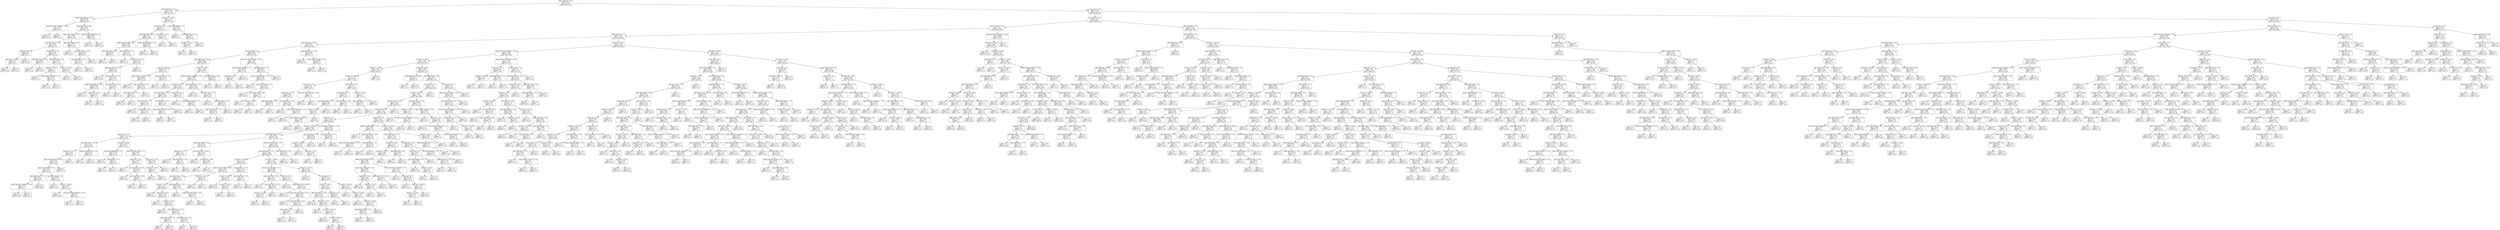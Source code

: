 digraph Tree {
node [shape=box] ;
0 [label="Payor_Type_ID <= 0.5\ngini = 0.259\nsamples = 5703\nvalue = [4832, 871]"] ;
1 [label="Visit_Type_ID <= 15.5\ngini = 0.499\nsamples = 172\nvalue = [83, 89]"] ;
0 -> 1 [labeldistance=2.5, labelangle=45, headlabel="True"] ;
2 [label="Patient_Age_Bucket_ID <= 1.5\ngini = 0.426\nsamples = 91\nvalue = [63, 28]"] ;
1 -> 2 ;
3 [label="Made_Lead_Days_Calendar <= 26.0\ngini = 0.08\nsamples = 24\nvalue = [23, 1]"] ;
2 -> 3 ;
4 [label="gini = 0.0\nsamples = 23\nvalue = [23, 0]"] ;
3 -> 4 ;
5 [label="gini = 0.0\nsamples = 1\nvalue = [0, 1]"] ;
3 -> 5 ;
6 [label="Appt_Made_Min <= 49.5\ngini = 0.481\nsamples = 67\nvalue = [40, 27]"] ;
2 -> 6 ;
7 [label="Appt_Made_Month <= 8.5\ngini = 0.448\nsamples = 56\nvalue = [37, 19]"] ;
6 -> 7 ;
8 [label="Appt_Made_Hour <= 9.5\ngini = 0.381\nsamples = 43\nvalue = [32, 11]"] ;
7 -> 8 ;
9 [label="Appt_Day <= 21.0\ngini = 0.494\nsamples = 9\nvalue = [4, 5]"] ;
8 -> 9 ;
10 [label="Appt_Year <= 2016.5\ngini = 0.32\nsamples = 5\nvalue = [4, 1]"] ;
9 -> 10 ;
11 [label="gini = 0.0\nsamples = 4\nvalue = [4, 0]"] ;
10 -> 11 ;
12 [label="gini = 0.0\nsamples = 1\nvalue = [0, 1]"] ;
10 -> 12 ;
13 [label="gini = 0.0\nsamples = 4\nvalue = [0, 4]"] ;
9 -> 13 ;
14 [label="Provider_ID <= 7.5\ngini = 0.291\nsamples = 34\nvalue = [28, 6]"] ;
8 -> 14 ;
15 [label="Appt_Made_Hour <= 15.0\ngini = 0.444\nsamples = 3\nvalue = [1, 2]"] ;
14 -> 15 ;
16 [label="gini = 0.0\nsamples = 2\nvalue = [0, 2]"] ;
15 -> 16 ;
17 [label="gini = 0.0\nsamples = 1\nvalue = [1, 0]"] ;
15 -> 17 ;
18 [label="Appt_Time_Min <= 5.0\ngini = 0.225\nsamples = 31\nvalue = [27, 4]"] ;
14 -> 18 ;
19 [label="Appt_Day <= 16.0\ngini = 0.5\nsamples = 6\nvalue = [3, 3]"] ;
18 -> 19 ;
20 [label="gini = 0.0\nsamples = 2\nvalue = [0, 2]"] ;
19 -> 20 ;
21 [label="Appt_Logistics_Type_ID <= 3.0\ngini = 0.375\nsamples = 4\nvalue = [3, 1]"] ;
19 -> 21 ;
22 [label="gini = 0.0\nsamples = 3\nvalue = [3, 0]"] ;
21 -> 22 ;
23 [label="gini = 0.0\nsamples = 1\nvalue = [0, 1]"] ;
21 -> 23 ;
24 [label="Distance <= 0.001\ngini = 0.077\nsamples = 25\nvalue = [24, 1]"] ;
18 -> 24 ;
25 [label="gini = 0.0\nsamples = 1\nvalue = [0, 1]"] ;
24 -> 25 ;
26 [label="gini = 0.0\nsamples = 24\nvalue = [24, 0]"] ;
24 -> 26 ;
27 [label="Appt_Made_Month <= 9.5\ngini = 0.473\nsamples = 13\nvalue = [5, 8]"] ;
7 -> 27 ;
28 [label="gini = 0.0\nsamples = 5\nvalue = [0, 5]"] ;
27 -> 28 ;
29 [label="Appt_Time_Hour <= 13.5\ngini = 0.469\nsamples = 8\nvalue = [5, 3]"] ;
27 -> 29 ;
30 [label="Appt_Made_Day <= 6.5\ngini = 0.278\nsamples = 6\nvalue = [5, 1]"] ;
29 -> 30 ;
31 [label="gini = 0.0\nsamples = 1\nvalue = [0, 1]"] ;
30 -> 31 ;
32 [label="gini = 0.0\nsamples = 5\nvalue = [5, 0]"] ;
30 -> 32 ;
33 [label="gini = 0.0\nsamples = 2\nvalue = [0, 2]"] ;
29 -> 33 ;
34 [label="Appt_Logistics_Type_ID <= 3.0\ngini = 0.397\nsamples = 11\nvalue = [3, 8]"] ;
6 -> 34 ;
35 [label="gini = 0.0\nsamples = 8\nvalue = [0, 8]"] ;
34 -> 35 ;
36 [label="gini = 0.0\nsamples = 3\nvalue = [3, 0]"] ;
34 -> 36 ;
37 [label="distance <= 27.978\ngini = 0.372\nsamples = 81\nvalue = [20, 61]"] ;
1 -> 37 ;
38 [label="count_miss <= 0.5\ngini = 0.317\nsamples = 71\nvalue = [14, 57]"] ;
37 -> 38 ;
39 [label="Appt_Made_Min <= 52.5\ngini = 0.26\nsamples = 65\nvalue = [10, 55]"] ;
38 -> 39 ;
40 [label="Made_Lead_Days_Work <= 0.5\ngini = 0.206\nsamples = 60\nvalue = [7, 53]"] ;
39 -> 40 ;
41 [label="Appt_Made_Day <= 11.0\ngini = 0.444\nsamples = 3\nvalue = [2, 1]"] ;
40 -> 41 ;
42 [label="gini = 0.0\nsamples = 2\nvalue = [2, 0]"] ;
41 -> 42 ;
43 [label="gini = 0.0\nsamples = 1\nvalue = [0, 1]"] ;
41 -> 43 ;
44 [label="Appt_Made_Min <= 0.5\ngini = 0.16\nsamples = 57\nvalue = [5, 52]"] ;
40 -> 44 ;
45 [label="gini = 0.0\nsamples = 1\nvalue = [1, 0]"] ;
44 -> 45 ;
46 [label="Visit_Type_ID <= 32.5\ngini = 0.133\nsamples = 56\nvalue = [4, 52]"] ;
44 -> 46 ;
47 [label="Appt_Time_Hour <= 12.0\ngini = 0.103\nsamples = 55\nvalue = [3, 52]"] ;
46 -> 47 ;
48 [label="gini = 0.0\nsamples = 38\nvalue = [0, 38]"] ;
47 -> 48 ;
49 [label="Appt_Made_Day <= 21.5\ngini = 0.291\nsamples = 17\nvalue = [3, 14]"] ;
47 -> 49 ;
50 [label="Patient_Age_Bucket_ID <= 3.5\ngini = 0.133\nsamples = 14\nvalue = [1, 13]"] ;
49 -> 50 ;
51 [label="gini = 0.0\nsamples = 11\nvalue = [0, 11]"] ;
50 -> 51 ;
52 [label="Appt_Day <= 26.0\ngini = 0.444\nsamples = 3\nvalue = [1, 2]"] ;
50 -> 52 ;
53 [label="gini = 0.0\nsamples = 2\nvalue = [0, 2]"] ;
52 -> 53 ;
54 [label="gini = 0.0\nsamples = 1\nvalue = [1, 0]"] ;
52 -> 54 ;
55 [label="Appt_Made_Min <= 21.0\ngini = 0.444\nsamples = 3\nvalue = [2, 1]"] ;
49 -> 55 ;
56 [label="gini = 0.0\nsamples = 1\nvalue = [0, 1]"] ;
55 -> 56 ;
57 [label="gini = 0.0\nsamples = 2\nvalue = [2, 0]"] ;
55 -> 57 ;
58 [label="gini = 0.0\nsamples = 1\nvalue = [1, 0]"] ;
46 -> 58 ;
59 [label="Patient_Age_Bucket_ID <= 3.5\ngini = 0.48\nsamples = 5\nvalue = [3, 2]"] ;
39 -> 59 ;
60 [label="gini = 0.0\nsamples = 3\nvalue = [3, 0]"] ;
59 -> 60 ;
61 [label="gini = 0.0\nsamples = 2\nvalue = [0, 2]"] ;
59 -> 61 ;
62 [label="Appt_Month <= 9.5\ngini = 0.444\nsamples = 6\nvalue = [4, 2]"] ;
38 -> 62 ;
63 [label="gini = 0.0\nsamples = 4\nvalue = [4, 0]"] ;
62 -> 63 ;
64 [label="gini = 0.0\nsamples = 2\nvalue = [0, 2]"] ;
62 -> 64 ;
65 [label="Appt_Made_Month <= 5.5\ngini = 0.48\nsamples = 10\nvalue = [6, 4]"] ;
37 -> 65 ;
66 [label="gini = 0.0\nsamples = 2\nvalue = [0, 2]"] ;
65 -> 66 ;
67 [label="Appt_Made_Min <= 21.5\ngini = 0.375\nsamples = 8\nvalue = [6, 2]"] ;
65 -> 67 ;
68 [label="Duration <= 0.017\ngini = 0.444\nsamples = 3\nvalue = [1, 2]"] ;
67 -> 68 ;
69 [label="gini = 0.0\nsamples = 2\nvalue = [0, 2]"] ;
68 -> 69 ;
70 [label="gini = 0.0\nsamples = 1\nvalue = [1, 0]"] ;
68 -> 70 ;
71 [label="gini = 0.0\nsamples = 5\nvalue = [5, 0]"] ;
67 -> 71 ;
72 [label="count_miss <= 0.5\ngini = 0.243\nsamples = 5531\nvalue = [4749, 782]"] ;
0 -> 72 [labeldistance=2.5, labelangle=-45, headlabel="False"] ;
73 [label="Visit_Type_ID <= 15.5\ngini = 0.205\nsamples = 4511\nvalue = [3988, 523]"] ;
72 -> 73 ;
74 [label="Payor_Type_ID <= 3.5\ngini = 0.157\nsamples = 3318\nvalue = [3033, 285]"] ;
73 -> 74 ;
75 [label="Payor_Type_ID <= 2.5\ngini = 0.189\nsamples = 2511\nvalue = [2246, 265]"] ;
74 -> 75 ;
76 [label="Appt_Made_Day <= 30.5\ngini = 0.07\nsamples = 606\nvalue = [584, 22]"] ;
75 -> 76 ;
77 [label="count_cancel <= 0.5\ngini = 0.065\nsamples = 597\nvalue = [577, 20]"] ;
76 -> 77 ;
78 [label="Appt_Made_Day <= 5.5\ngini = 0.046\nsamples = 506\nvalue = [494, 12]"] ;
77 -> 78 ;
79 [label="Appt_Day <= 29.5\ngini = 0.129\nsamples = 72\nvalue = [67, 5]"] ;
78 -> 79 ;
80 [label="Appt_Logistics_Type_ID <= 1.5\ngini = 0.083\nsamples = 69\nvalue = [66, 3]"] ;
79 -> 80 ;
81 [label="gini = 0.0\nsamples = 50\nvalue = [50, 0]"] ;
80 -> 81 ;
82 [label="Appt_Time_Min <= 35.0\ngini = 0.266\nsamples = 19\nvalue = [16, 3]"] ;
80 -> 82 ;
83 [label="Appt_Made_Min <= 47.5\ngini = 0.111\nsamples = 17\nvalue = [16, 1]"] ;
82 -> 83 ;
84 [label="gini = 0.0\nsamples = 16\nvalue = [16, 0]"] ;
83 -> 84 ;
85 [label="gini = 0.0\nsamples = 1\nvalue = [0, 1]"] ;
83 -> 85 ;
86 [label="gini = 0.0\nsamples = 2\nvalue = [0, 2]"] ;
82 -> 86 ;
87 [label="Appt_Time_Hour <= 12.0\ngini = 0.444\nsamples = 3\nvalue = [1, 2]"] ;
79 -> 87 ;
88 [label="gini = 0.0\nsamples = 1\nvalue = [1, 0]"] ;
87 -> 88 ;
89 [label="gini = 0.0\nsamples = 2\nvalue = [0, 2]"] ;
87 -> 89 ;
90 [label="Distance <= 0.084\ngini = 0.032\nsamples = 434\nvalue = [427, 7]"] ;
78 -> 90 ;
91 [label="Made_Lead_Days_Calendar <= 11.5\ngini = 0.028\nsamples = 427\nvalue = [421, 6]"] ;
90 -> 91 ;
92 [label="Duration <= 0.012\ngini = 0.067\nsamples = 144\nvalue = [139, 5]"] ;
91 -> 92 ;
93 [label="Appt_Time_Hour <= 13.5\ngini = 0.032\nsamples = 122\nvalue = [120, 2]"] ;
92 -> 93 ;
94 [label="Payor_Type_ID <= 1.5\ngini = 0.018\nsamples = 112\nvalue = [111, 1]"] ;
93 -> 94 ;
95 [label="gini = 0.0\nsamples = 101\nvalue = [101, 0]"] ;
94 -> 95 ;
96 [label="Appt_Month <= 9.0\ngini = 0.165\nsamples = 11\nvalue = [10, 1]"] ;
94 -> 96 ;
97 [label="gini = 0.0\nsamples = 10\nvalue = [10, 0]"] ;
96 -> 97 ;
98 [label="gini = 0.0\nsamples = 1\nvalue = [0, 1]"] ;
96 -> 98 ;
99 [label="Visit_Type_ID <= 11.5\ngini = 0.18\nsamples = 10\nvalue = [9, 1]"] ;
93 -> 99 ;
100 [label="Appt_Logistics_Type_ID <= 0.5\ngini = 0.5\nsamples = 2\nvalue = [1, 1]"] ;
99 -> 100 ;
101 [label="gini = 0.0\nsamples = 1\nvalue = [0, 1]"] ;
100 -> 101 ;
102 [label="gini = 0.0\nsamples = 1\nvalue = [1, 0]"] ;
100 -> 102 ;
103 [label="gini = 0.0\nsamples = 8\nvalue = [8, 0]"] ;
99 -> 103 ;
104 [label="Appt_Day <= 21.5\ngini = 0.236\nsamples = 22\nvalue = [19, 3]"] ;
92 -> 104 ;
105 [label="gini = 0.0\nsamples = 15\nvalue = [15, 0]"] ;
104 -> 105 ;
106 [label="Patient_Age_Bucket_ID <= 3.5\ngini = 0.49\nsamples = 7\nvalue = [4, 3]"] ;
104 -> 106 ;
107 [label="gini = 0.0\nsamples = 3\nvalue = [0, 3]"] ;
106 -> 107 ;
108 [label="gini = 0.0\nsamples = 4\nvalue = [4, 0]"] ;
106 -> 108 ;
109 [label="Appt_Made_Hour <= 15.5\ngini = 0.007\nsamples = 283\nvalue = [282, 1]"] ;
91 -> 109 ;
110 [label="gini = 0.0\nsamples = 241\nvalue = [241, 0]"] ;
109 -> 110 ;
111 [label="Appt_Made_Day <= 24.5\ngini = 0.046\nsamples = 42\nvalue = [41, 1]"] ;
109 -> 111 ;
112 [label="gini = 0.0\nsamples = 31\nvalue = [31, 0]"] ;
111 -> 112 ;
113 [label="Appt_Made_Day <= 25.5\ngini = 0.165\nsamples = 11\nvalue = [10, 1]"] ;
111 -> 113 ;
114 [label="Appt_Made_Min <= 17.5\ngini = 0.444\nsamples = 3\nvalue = [2, 1]"] ;
113 -> 114 ;
115 [label="gini = 0.0\nsamples = 2\nvalue = [2, 0]"] ;
114 -> 115 ;
116 [label="gini = 0.0\nsamples = 1\nvalue = [0, 1]"] ;
114 -> 116 ;
117 [label="gini = 0.0\nsamples = 8\nvalue = [8, 0]"] ;
113 -> 117 ;
118 [label="Appt_Made_Min <= 56.0\ngini = 0.245\nsamples = 7\nvalue = [6, 1]"] ;
90 -> 118 ;
119 [label="gini = 0.0\nsamples = 6\nvalue = [6, 0]"] ;
118 -> 119 ;
120 [label="gini = 0.0\nsamples = 1\nvalue = [0, 1]"] ;
118 -> 120 ;
121 [label="Made_Lead_Days_Calendar <= 21.5\ngini = 0.16\nsamples = 91\nvalue = [83, 8]"] ;
77 -> 121 ;
122 [label="Appt_Logistics_Type_ID <= 0.5\ngini = 0.036\nsamples = 54\nvalue = [53, 1]"] ;
121 -> 122 ;
123 [label="Appt_Day <= 21.5\ngini = 0.245\nsamples = 7\nvalue = [6, 1]"] ;
122 -> 123 ;
124 [label="gini = 0.0\nsamples = 6\nvalue = [6, 0]"] ;
123 -> 124 ;
125 [label="gini = 0.0\nsamples = 1\nvalue = [0, 1]"] ;
123 -> 125 ;
126 [label="gini = 0.0\nsamples = 47\nvalue = [47, 0]"] ;
122 -> 126 ;
127 [label="Appt_Made_Day <= 27.5\ngini = 0.307\nsamples = 37\nvalue = [30, 7]"] ;
121 -> 127 ;
128 [label="Made_Lead_Days_Work <= 15.5\ngini = 0.245\nsamples = 35\nvalue = [30, 5]"] ;
127 -> 128 ;
129 [label="gini = 0.0\nsamples = 2\nvalue = [0, 2]"] ;
128 -> 129 ;
130 [label="Appt_Made_Month <= 5.5\ngini = 0.165\nsamples = 33\nvalue = [30, 3]"] ;
128 -> 130 ;
131 [label="gini = 0.0\nsamples = 20\nvalue = [20, 0]"] ;
130 -> 131 ;
132 [label="Appt_Made_Min <= 34.0\ngini = 0.355\nsamples = 13\nvalue = [10, 3]"] ;
130 -> 132 ;
133 [label="gini = 0.0\nsamples = 7\nvalue = [7, 0]"] ;
132 -> 133 ;
134 [label="Distance <= 0.002\ngini = 0.5\nsamples = 6\nvalue = [3, 3]"] ;
132 -> 134 ;
135 [label="gini = 0.0\nsamples = 3\nvalue = [3, 0]"] ;
134 -> 135 ;
136 [label="gini = 0.0\nsamples = 3\nvalue = [0, 3]"] ;
134 -> 136 ;
137 [label="gini = 0.0\nsamples = 2\nvalue = [0, 2]"] ;
127 -> 137 ;
138 [label="Appt_Made_Hour <= 13.5\ngini = 0.346\nsamples = 9\nvalue = [7, 2]"] ;
76 -> 138 ;
139 [label="gini = 0.0\nsamples = 6\nvalue = [6, 0]"] ;
138 -> 139 ;
140 [label="Made_Lead_Days_Work <= 6.5\ngini = 0.444\nsamples = 3\nvalue = [1, 2]"] ;
138 -> 140 ;
141 [label="gini = 0.0\nsamples = 2\nvalue = [0, 2]"] ;
140 -> 141 ;
142 [label="gini = 0.0\nsamples = 1\nvalue = [1, 0]"] ;
140 -> 142 ;
143 [label="Distance <= 0.007\ngini = 0.223\nsamples = 1905\nvalue = [1662, 243]"] ;
75 -> 143 ;
144 [label="Made_Lead_Days_Calendar <= 69.5\ngini = 0.263\nsamples = 1066\nvalue = [900, 166]"] ;
143 -> 144 ;
145 [label="Duration <= 0.007\ngini = 0.247\nsamples = 949\nvalue = [812, 137]"] ;
144 -> 145 ;
146 [label="Distance <= 0.002\ngini = 0.133\nsamples = 168\nvalue = [156, 12]"] ;
145 -> 146 ;
147 [label="Distance <= 0.002\ngini = 0.233\nsamples = 89\nvalue = [77, 12]"] ;
146 -> 147 ;
148 [label="count_app <= 4.5\ngini = 0.124\nsamples = 60\nvalue = [56, 4]"] ;
147 -> 148 ;
149 [label="count_app <= 0.5\ngini = 0.098\nsamples = 58\nvalue = [55, 3]"] ;
148 -> 149 ;
150 [label="Appt_Made_Month <= 5.0\ngini = 0.346\nsamples = 9\nvalue = [7, 2]"] ;
149 -> 150 ;
151 [label="gini = 0.0\nsamples = 2\nvalue = [0, 2]"] ;
150 -> 151 ;
152 [label="gini = 0.0\nsamples = 7\nvalue = [7, 0]"] ;
150 -> 152 ;
153 [label="Appt_Made_Day <= 24.5\ngini = 0.04\nsamples = 49\nvalue = [48, 1]"] ;
149 -> 153 ;
154 [label="gini = 0.0\nsamples = 43\nvalue = [43, 0]"] ;
153 -> 154 ;
155 [label="Patient_Age_Bucket_ID <= 1.5\ngini = 0.278\nsamples = 6\nvalue = [5, 1]"] ;
153 -> 155 ;
156 [label="gini = 0.0\nsamples = 1\nvalue = [0, 1]"] ;
155 -> 156 ;
157 [label="gini = 0.0\nsamples = 5\nvalue = [5, 0]"] ;
155 -> 157 ;
158 [label="Made_Lead_Days_Calendar <= 22.5\ngini = 0.5\nsamples = 2\nvalue = [1, 1]"] ;
148 -> 158 ;
159 [label="gini = 0.0\nsamples = 1\nvalue = [1, 0]"] ;
158 -> 159 ;
160 [label="gini = 0.0\nsamples = 1\nvalue = [0, 1]"] ;
158 -> 160 ;
161 [label="Appt_Month <= 9.5\ngini = 0.4\nsamples = 29\nvalue = [21, 8]"] ;
147 -> 161 ;
162 [label="count_cancel <= 0.5\ngini = 0.33\nsamples = 24\nvalue = [19, 5]"] ;
161 -> 162 ;
163 [label="Appt_Made_Month <= 3.5\ngini = 0.188\nsamples = 19\nvalue = [17, 2]"] ;
162 -> 163 ;
164 [label="Distance <= 0.002\ngini = 0.375\nsamples = 8\nvalue = [6, 2]"] ;
163 -> 164 ;
165 [label="Made_Lead_Days_Work <= 32.5\ngini = 0.444\nsamples = 3\nvalue = [1, 2]"] ;
164 -> 165 ;
166 [label="gini = 0.0\nsamples = 2\nvalue = [0, 2]"] ;
165 -> 166 ;
167 [label="gini = 0.0\nsamples = 1\nvalue = [1, 0]"] ;
165 -> 167 ;
168 [label="gini = 0.0\nsamples = 5\nvalue = [5, 0]"] ;
164 -> 168 ;
169 [label="gini = 0.0\nsamples = 11\nvalue = [11, 0]"] ;
163 -> 169 ;
170 [label="Appt_Time_Min <= 20.0\ngini = 0.48\nsamples = 5\nvalue = [2, 3]"] ;
162 -> 170 ;
171 [label="gini = 0.0\nsamples = 3\nvalue = [0, 3]"] ;
170 -> 171 ;
172 [label="gini = 0.0\nsamples = 2\nvalue = [2, 0]"] ;
170 -> 172 ;
173 [label="Appt_Day <= 10.0\ngini = 0.48\nsamples = 5\nvalue = [2, 3]"] ;
161 -> 173 ;
174 [label="Appt_Made_Day <= 8.5\ngini = 0.444\nsamples = 3\nvalue = [2, 1]"] ;
173 -> 174 ;
175 [label="gini = 0.0\nsamples = 1\nvalue = [0, 1]"] ;
174 -> 175 ;
176 [label="gini = 0.0\nsamples = 2\nvalue = [2, 0]"] ;
174 -> 176 ;
177 [label="gini = 0.0\nsamples = 2\nvalue = [0, 2]"] ;
173 -> 177 ;
178 [label="gini = 0.0\nsamples = 79\nvalue = [79, 0]"] ;
146 -> 178 ;
179 [label="Duration <= 0.007\ngini = 0.269\nsamples = 781\nvalue = [656, 125]"] ;
145 -> 179 ;
180 [label="Appt_Made_Year <= 2015.5\ngini = 0.375\nsamples = 4\nvalue = [1, 3]"] ;
179 -> 180 ;
181 [label="gini = 0.0\nsamples = 1\nvalue = [1, 0]"] ;
180 -> 181 ;
182 [label="gini = 0.0\nsamples = 3\nvalue = [0, 3]"] ;
180 -> 182 ;
183 [label="Appt_Time_Hour <= 14.5\ngini = 0.265\nsamples = 777\nvalue = [655, 122]"] ;
179 -> 183 ;
184 [label="count_app <= 27.5\ngini = 0.253\nsamples = 739\nvalue = [629, 110]"] ;
183 -> 184 ;
185 [label="Duration <= 0.013\ngini = 0.252\nsamples = 738\nvalue = [629, 109]"] ;
184 -> 185 ;
186 [label="diff_pay_count <= 0.5\ngini = 0.242\nsamples = 703\nvalue = [604, 99]"] ;
185 -> 186 ;
187 [label="count_cancel <= 0.5\ngini = 0.25\nsamples = 676\nvalue = [577, 99]"] ;
186 -> 187 ;
188 [label="count_app <= 2.5\ngini = 0.224\nsamples = 507\nvalue = [442, 65]"] ;
187 -> 188 ;
189 [label="Distance <= 0.003\ngini = 0.256\nsamples = 405\nvalue = [344, 61]"] ;
188 -> 189 ;
190 [label="Appt_Day <= 21.0\ngini = 0.35\nsamples = 93\nvalue = [72, 21]"] ;
189 -> 190 ;
191 [label="Appt_Made_Min <= 53.5\ngini = 0.257\nsamples = 66\nvalue = [56, 10]"] ;
190 -> 191 ;
192 [label="distance <= 11.115\ngini = 0.203\nsamples = 61\nvalue = [54, 7]"] ;
191 -> 192 ;
193 [label="Appt_Logistics_Type_ID <= 3.0\ngini = 0.18\nsamples = 60\nvalue = [54, 6]"] ;
192 -> 193 ;
194 [label="Appt_Made_Month <= 8.5\ngini = 0.155\nsamples = 59\nvalue = [54, 5]"] ;
193 -> 194 ;
195 [label="Appt_Made_Hour <= 9.5\ngini = 0.049\nsamples = 40\nvalue = [39, 1]"] ;
194 -> 195 ;
196 [label="Made_Lead_Days_Calendar <= 19.5\ngini = 0.375\nsamples = 4\nvalue = [3, 1]"] ;
195 -> 196 ;
197 [label="gini = 0.0\nsamples = 3\nvalue = [3, 0]"] ;
196 -> 197 ;
198 [label="gini = 0.0\nsamples = 1\nvalue = [0, 1]"] ;
196 -> 198 ;
199 [label="gini = 0.0\nsamples = 36\nvalue = [36, 0]"] ;
195 -> 199 ;
200 [label="Appt_Made_Month <= 9.5\ngini = 0.332\nsamples = 19\nvalue = [15, 4]"] ;
194 -> 200 ;
201 [label="gini = 0.0\nsamples = 2\nvalue = [0, 2]"] ;
200 -> 201 ;
202 [label="distance <= 9.584\ngini = 0.208\nsamples = 17\nvalue = [15, 2]"] ;
200 -> 202 ;
203 [label="gini = 0.0\nsamples = 13\nvalue = [13, 0]"] ;
202 -> 203 ;
204 [label="Made_Lead_Days_Calendar <= 25.5\ngini = 0.5\nsamples = 4\nvalue = [2, 2]"] ;
202 -> 204 ;
205 [label="gini = 0.0\nsamples = 2\nvalue = [2, 0]"] ;
204 -> 205 ;
206 [label="gini = 0.0\nsamples = 2\nvalue = [0, 2]"] ;
204 -> 206 ;
207 [label="gini = 0.0\nsamples = 1\nvalue = [0, 1]"] ;
193 -> 207 ;
208 [label="gini = 0.0\nsamples = 1\nvalue = [0, 1]"] ;
192 -> 208 ;
209 [label="Patient_Age_Bucket_ID <= 2.0\ngini = 0.48\nsamples = 5\nvalue = [2, 3]"] ;
191 -> 209 ;
210 [label="gini = 0.0\nsamples = 2\nvalue = [2, 0]"] ;
209 -> 210 ;
211 [label="gini = 0.0\nsamples = 3\nvalue = [0, 3]"] ;
209 -> 211 ;
212 [label="Duration <= 0.008\ngini = 0.483\nsamples = 27\nvalue = [16, 11]"] ;
190 -> 212 ;
213 [label="Patient_Age_Bucket_ID <= 3.5\ngini = 0.278\nsamples = 12\nvalue = [10, 2]"] ;
212 -> 213 ;
214 [label="gini = 0.0\nsamples = 8\nvalue = [8, 0]"] ;
213 -> 214 ;
215 [label="Appt_Month <= 7.5\ngini = 0.5\nsamples = 4\nvalue = [2, 2]"] ;
213 -> 215 ;
216 [label="gini = 0.0\nsamples = 2\nvalue = [2, 0]"] ;
215 -> 216 ;
217 [label="gini = 0.0\nsamples = 2\nvalue = [0, 2]"] ;
215 -> 217 ;
218 [label="Made_Lead_Days_Work <= 7.5\ngini = 0.48\nsamples = 15\nvalue = [6, 9]"] ;
212 -> 218 ;
219 [label="Appt_Day <= 22.5\ngini = 0.408\nsamples = 7\nvalue = [5, 2]"] ;
218 -> 219 ;
220 [label="gini = 0.0\nsamples = 1\nvalue = [0, 1]"] ;
219 -> 220 ;
221 [label="Appt_Made_Day <= 20.5\ngini = 0.278\nsamples = 6\nvalue = [5, 1]"] ;
219 -> 221 ;
222 [label="gini = 0.0\nsamples = 4\nvalue = [4, 0]"] ;
221 -> 222 ;
223 [label="Appt_Time_Min <= 45.0\ngini = 0.5\nsamples = 2\nvalue = [1, 1]"] ;
221 -> 223 ;
224 [label="gini = 0.0\nsamples = 1\nvalue = [0, 1]"] ;
223 -> 224 ;
225 [label="gini = 0.0\nsamples = 1\nvalue = [1, 0]"] ;
223 -> 225 ;
226 [label="Appt_Day <= 22.5\ngini = 0.219\nsamples = 8\nvalue = [1, 7]"] ;
218 -> 226 ;
227 [label="Distance <= 0.003\ngini = 0.5\nsamples = 2\nvalue = [1, 1]"] ;
226 -> 227 ;
228 [label="gini = 0.0\nsamples = 1\nvalue = [0, 1]"] ;
227 -> 228 ;
229 [label="gini = 0.0\nsamples = 1\nvalue = [1, 0]"] ;
227 -> 229 ;
230 [label="gini = 0.0\nsamples = 6\nvalue = [0, 6]"] ;
226 -> 230 ;
231 [label="Appt_Made_Hour <= 8.5\ngini = 0.224\nsamples = 312\nvalue = [272, 40]"] ;
189 -> 231 ;
232 [label="Appt_Made_Month <= 8.0\ngini = 0.432\nsamples = 19\nvalue = [13, 6]"] ;
231 -> 232 ;
233 [label="Appt_Day <= 21.5\ngini = 0.26\nsamples = 13\nvalue = [11, 2]"] ;
232 -> 233 ;
234 [label="gini = 0.0\nsamples = 9\nvalue = [9, 0]"] ;
233 -> 234 ;
235 [label="Appt_Made_Day <= 22.5\ngini = 0.5\nsamples = 4\nvalue = [2, 2]"] ;
233 -> 235 ;
236 [label="gini = 0.0\nsamples = 2\nvalue = [0, 2]"] ;
235 -> 236 ;
237 [label="gini = 0.0\nsamples = 2\nvalue = [2, 0]"] ;
235 -> 237 ;
238 [label="Appt_Made_Year <= 2015.5\ngini = 0.444\nsamples = 6\nvalue = [2, 4]"] ;
232 -> 238 ;
239 [label="gini = 0.0\nsamples = 3\nvalue = [0, 3]"] ;
238 -> 239 ;
240 [label="Provider_ID <= 38.0\ngini = 0.444\nsamples = 3\nvalue = [2, 1]"] ;
238 -> 240 ;
241 [label="gini = 0.0\nsamples = 1\nvalue = [0, 1]"] ;
240 -> 241 ;
242 [label="gini = 0.0\nsamples = 2\nvalue = [2, 0]"] ;
240 -> 242 ;
243 [label="Made_Lead_Days_Work <= 43.5\ngini = 0.205\nsamples = 293\nvalue = [259, 34]"] ;
231 -> 243 ;
244 [label="Appt_Made_Day <= 11.5\ngini = 0.198\nsamples = 288\nvalue = [256, 32]"] ;
243 -> 244 ;
245 [label="Distance <= 0.005\ngini = 0.273\nsamples = 98\nvalue = [82, 16]"] ;
244 -> 245 ;
246 [label="Made_Lead_Days_Work <= 26.0\ngini = 0.335\nsamples = 61\nvalue = [48, 13]"] ;
245 -> 246 ;
247 [label="Appt_Time_Min <= 45.0\ngini = 0.307\nsamples = 58\nvalue = [47, 11]"] ;
246 -> 247 ;
248 [label="distance <= 9.32\ngini = 0.227\nsamples = 46\nvalue = [40, 6]"] ;
247 -> 248 ;
249 [label="gini = 0.0\nsamples = 1\nvalue = [0, 1]"] ;
248 -> 249 ;
250 [label="Appt_Day <= 15.5\ngini = 0.198\nsamples = 45\nvalue = [40, 5]"] ;
248 -> 250 ;
251 [label="gini = 0.0\nsamples = 21\nvalue = [21, 0]"] ;
250 -> 251 ;
252 [label="Duration <= 0.01\ngini = 0.33\nsamples = 24\nvalue = [19, 5]"] ;
250 -> 252 ;
253 [label="gini = 0.0\nsamples = 10\nvalue = [10, 0]"] ;
252 -> 253 ;
254 [label="Appt_Time_Hour <= 12.0\ngini = 0.459\nsamples = 14\nvalue = [9, 5]"] ;
252 -> 254 ;
255 [label="Appt_Made_Day <= 3.5\ngini = 0.32\nsamples = 5\nvalue = [1, 4]"] ;
254 -> 255 ;
256 [label="gini = 0.0\nsamples = 1\nvalue = [1, 0]"] ;
255 -> 256 ;
257 [label="gini = 0.0\nsamples = 4\nvalue = [0, 4]"] ;
255 -> 257 ;
258 [label="Appt_Made_Day <= 4.5\ngini = 0.198\nsamples = 9\nvalue = [8, 1]"] ;
254 -> 258 ;
259 [label="gini = 0.0\nsamples = 1\nvalue = [0, 1]"] ;
258 -> 259 ;
260 [label="gini = 0.0\nsamples = 8\nvalue = [8, 0]"] ;
258 -> 260 ;
261 [label="Appt_Made_Hour <= 10.5\ngini = 0.486\nsamples = 12\nvalue = [7, 5]"] ;
247 -> 261 ;
262 [label="gini = 0.0\nsamples = 4\nvalue = [0, 4]"] ;
261 -> 262 ;
263 [label="Made_Lead_Days_Work <= 18.5\ngini = 0.219\nsamples = 8\nvalue = [7, 1]"] ;
261 -> 263 ;
264 [label="gini = 0.0\nsamples = 7\nvalue = [7, 0]"] ;
263 -> 264 ;
265 [label="gini = 0.0\nsamples = 1\nvalue = [0, 1]"] ;
263 -> 265 ;
266 [label="Appt_Day <= 21.0\ngini = 0.444\nsamples = 3\nvalue = [1, 2]"] ;
246 -> 266 ;
267 [label="gini = 0.0\nsamples = 2\nvalue = [0, 2]"] ;
266 -> 267 ;
268 [label="gini = 0.0\nsamples = 1\nvalue = [1, 0]"] ;
266 -> 268 ;
269 [label="Appt_Month <= 11.0\ngini = 0.149\nsamples = 37\nvalue = [34, 3]"] ;
245 -> 269 ;
270 [label="Distance <= 0.007\ngini = 0.059\nsamples = 33\nvalue = [32, 1]"] ;
269 -> 270 ;
271 [label="gini = 0.0\nsamples = 30\nvalue = [30, 0]"] ;
270 -> 271 ;
272 [label="Distance <= 0.007\ngini = 0.444\nsamples = 3\nvalue = [2, 1]"] ;
270 -> 272 ;
273 [label="gini = 0.0\nsamples = 1\nvalue = [0, 1]"] ;
272 -> 273 ;
274 [label="gini = 0.0\nsamples = 2\nvalue = [2, 0]"] ;
272 -> 274 ;
275 [label="Appt_Made_Day <= 8.5\ngini = 0.5\nsamples = 4\nvalue = [2, 2]"] ;
269 -> 275 ;
276 [label="gini = 0.0\nsamples = 2\nvalue = [2, 0]"] ;
275 -> 276 ;
277 [label="gini = 0.0\nsamples = 2\nvalue = [0, 2]"] ;
275 -> 277 ;
278 [label="Distance <= 0.004\ngini = 0.154\nsamples = 190\nvalue = [174, 16]"] ;
244 -> 278 ;
279 [label="Made_Lead_Days_Work <= 5.5\ngini = 0.269\nsamples = 50\nvalue = [42, 8]"] ;
278 -> 279 ;
280 [label="Appt_Made_Min <= 22.5\ngini = 0.48\nsamples = 10\nvalue = [6, 4]"] ;
279 -> 280 ;
281 [label="gini = 0.0\nsamples = 4\nvalue = [4, 0]"] ;
280 -> 281 ;
282 [label="Appt_Time_Min <= 15.0\ngini = 0.444\nsamples = 6\nvalue = [2, 4]"] ;
280 -> 282 ;
283 [label="distance <= 12.59\ngini = 0.444\nsamples = 3\nvalue = [2, 1]"] ;
282 -> 283 ;
284 [label="gini = 0.0\nsamples = 2\nvalue = [2, 0]"] ;
283 -> 284 ;
285 [label="gini = 0.0\nsamples = 1\nvalue = [0, 1]"] ;
283 -> 285 ;
286 [label="gini = 0.0\nsamples = 3\nvalue = [0, 3]"] ;
282 -> 286 ;
287 [label="Appt_Day <= 9.5\ngini = 0.18\nsamples = 40\nvalue = [36, 4]"] ;
279 -> 287 ;
288 [label="gini = 0.0\nsamples = 20\nvalue = [20, 0]"] ;
287 -> 288 ;
289 [label="Appt_Made_Year <= 2015.5\ngini = 0.32\nsamples = 20\nvalue = [16, 4]"] ;
287 -> 289 ;
290 [label="gini = 0.0\nsamples = 10\nvalue = [10, 0]"] ;
289 -> 290 ;
291 [label="Made_Lead_Days_Work <= 16.5\ngini = 0.48\nsamples = 10\nvalue = [6, 4]"] ;
289 -> 291 ;
292 [label="gini = 0.0\nsamples = 2\nvalue = [0, 2]"] ;
291 -> 292 ;
293 [label="Appt_Time_Min <= 20.0\ngini = 0.375\nsamples = 8\nvalue = [6, 2]"] ;
291 -> 293 ;
294 [label="Appt_Month <= 8.5\ngini = 0.444\nsamples = 3\nvalue = [1, 2]"] ;
293 -> 294 ;
295 [label="gini = 0.0\nsamples = 2\nvalue = [0, 2]"] ;
294 -> 295 ;
296 [label="gini = 0.0\nsamples = 1\nvalue = [1, 0]"] ;
294 -> 296 ;
297 [label="gini = 0.0\nsamples = 5\nvalue = [5, 0]"] ;
293 -> 297 ;
298 [label="distance <= 11.277\ngini = 0.108\nsamples = 140\nvalue = [132, 8]"] ;
278 -> 298 ;
299 [label="gini = 0.0\nsamples = 1\nvalue = [0, 1]"] ;
298 -> 299 ;
300 [label="count_app <= 1.5\ngini = 0.096\nsamples = 139\nvalue = [132, 7]"] ;
298 -> 300 ;
301 [label="distance <= 20.87\ngini = 0.053\nsamples = 111\nvalue = [108, 3]"] ;
300 -> 301 ;
302 [label="Appt_Time_Hour <= 13.5\ngini = 0.037\nsamples = 107\nvalue = [105, 2]"] ;
301 -> 302 ;
303 [label="gini = 0.0\nsamples = 88\nvalue = [88, 0]"] ;
302 -> 303 ;
304 [label="Appt_Day <= 2.5\ngini = 0.188\nsamples = 19\nvalue = [17, 2]"] ;
302 -> 304 ;
305 [label="gini = 0.0\nsamples = 1\nvalue = [0, 1]"] ;
304 -> 305 ;
306 [label="Duration <= 0.012\ngini = 0.105\nsamples = 18\nvalue = [17, 1]"] ;
304 -> 306 ;
307 [label="gini = 0.0\nsamples = 16\nvalue = [16, 0]"] ;
306 -> 307 ;
308 [label="Duration <= 0.013\ngini = 0.5\nsamples = 2\nvalue = [1, 1]"] ;
306 -> 308 ;
309 [label="gini = 0.0\nsamples = 1\nvalue = [0, 1]"] ;
308 -> 309 ;
310 [label="gini = 0.0\nsamples = 1\nvalue = [1, 0]"] ;
308 -> 310 ;
311 [label="count_app <= 0.5\ngini = 0.375\nsamples = 4\nvalue = [3, 1]"] ;
301 -> 311 ;
312 [label="gini = 0.0\nsamples = 1\nvalue = [0, 1]"] ;
311 -> 312 ;
313 [label="gini = 0.0\nsamples = 3\nvalue = [3, 0]"] ;
311 -> 313 ;
314 [label="Duration <= 0.008\ngini = 0.245\nsamples = 28\nvalue = [24, 4]"] ;
300 -> 314 ;
315 [label="gini = 0.0\nsamples = 1\nvalue = [0, 1]"] ;
314 -> 315 ;
316 [label="Distance <= 0.006\ngini = 0.198\nsamples = 27\nvalue = [24, 3]"] ;
314 -> 316 ;
317 [label="gini = 0.0\nsamples = 16\nvalue = [16, 0]"] ;
316 -> 317 ;
318 [label="Distance <= 0.006\ngini = 0.397\nsamples = 11\nvalue = [8, 3]"] ;
316 -> 318 ;
319 [label="Appt_Made_Month <= 8.0\ngini = 0.48\nsamples = 5\nvalue = [2, 3]"] ;
318 -> 319 ;
320 [label="gini = 0.0\nsamples = 3\nvalue = [0, 3]"] ;
319 -> 320 ;
321 [label="gini = 0.0\nsamples = 2\nvalue = [2, 0]"] ;
319 -> 321 ;
322 [label="gini = 0.0\nsamples = 6\nvalue = [6, 0]"] ;
318 -> 322 ;
323 [label="Appt_Made_Day <= 14.0\ngini = 0.48\nsamples = 5\nvalue = [3, 2]"] ;
243 -> 323 ;
324 [label="gini = 0.0\nsamples = 3\nvalue = [3, 0]"] ;
323 -> 324 ;
325 [label="gini = 0.0\nsamples = 2\nvalue = [0, 2]"] ;
323 -> 325 ;
326 [label="Made_Lead_Days_Calendar <= 41.5\ngini = 0.075\nsamples = 102\nvalue = [98, 4]"] ;
188 -> 326 ;
327 [label="Appt_Made_Day <= 4.5\ngini = 0.041\nsamples = 96\nvalue = [94, 2]"] ;
326 -> 327 ;
328 [label="distance <= 13.629\ngini = 0.245\nsamples = 14\nvalue = [12, 2]"] ;
327 -> 328 ;
329 [label="gini = 0.0\nsamples = 11\nvalue = [11, 0]"] ;
328 -> 329 ;
330 [label="Appt_Day <= 12.5\ngini = 0.444\nsamples = 3\nvalue = [1, 2]"] ;
328 -> 330 ;
331 [label="gini = 0.0\nsamples = 2\nvalue = [0, 2]"] ;
330 -> 331 ;
332 [label="gini = 0.0\nsamples = 1\nvalue = [1, 0]"] ;
330 -> 332 ;
333 [label="gini = 0.0\nsamples = 82\nvalue = [82, 0]"] ;
327 -> 333 ;
334 [label="Appt_Made_Min <= 17.5\ngini = 0.444\nsamples = 6\nvalue = [4, 2]"] ;
326 -> 334 ;
335 [label="gini = 0.0\nsamples = 2\nvalue = [0, 2]"] ;
334 -> 335 ;
336 [label="gini = 0.0\nsamples = 4\nvalue = [4, 0]"] ;
334 -> 336 ;
337 [label="Appt_Day <= 4.5\ngini = 0.321\nsamples = 169\nvalue = [135, 34]"] ;
187 -> 337 ;
338 [label="Made_Lead_Days_Work <= 8.5\ngini = 0.49\nsamples = 21\nvalue = [12, 9]"] ;
337 -> 338 ;
339 [label="gini = 0.0\nsamples = 7\nvalue = [7, 0]"] ;
338 -> 339 ;
340 [label="Appt_Made_Hour <= 10.5\ngini = 0.459\nsamples = 14\nvalue = [5, 9]"] ;
338 -> 340 ;
341 [label="Made_Lead_Days_Calendar <= 13.5\ngini = 0.32\nsamples = 5\nvalue = [4, 1]"] ;
340 -> 341 ;
342 [label="gini = 0.0\nsamples = 1\nvalue = [0, 1]"] ;
341 -> 342 ;
343 [label="gini = 0.0\nsamples = 4\nvalue = [4, 0]"] ;
341 -> 343 ;
344 [label="Appt_Made_Min <= 4.5\ngini = 0.198\nsamples = 9\nvalue = [1, 8]"] ;
340 -> 344 ;
345 [label="gini = 0.0\nsamples = 1\nvalue = [1, 0]"] ;
344 -> 345 ;
346 [label="gini = 0.0\nsamples = 8\nvalue = [0, 8]"] ;
344 -> 346 ;
347 [label="distance <= 15.543\ngini = 0.281\nsamples = 148\nvalue = [123, 25]"] ;
337 -> 347 ;
348 [label="Appt_Made_Day <= 19.5\ngini = 0.353\nsamples = 105\nvalue = [81, 24]"] ;
347 -> 348 ;
349 [label="Distance <= 0.005\ngini = 0.25\nsamples = 75\nvalue = [64, 11]"] ;
348 -> 349 ;
350 [label="distance <= 15.397\ngini = 0.185\nsamples = 68\nvalue = [61, 7]"] ;
349 -> 350 ;
351 [label="Made_Lead_Days_Work <= 14.5\ngini = 0.163\nsamples = 67\nvalue = [61, 6]"] ;
350 -> 351 ;
352 [label="Appt_Logistics_Type_ID <= 3.0\ngini = 0.081\nsamples = 47\nvalue = [45, 2]"] ;
351 -> 352 ;
353 [label="Appt_Day <= 25.0\ngini = 0.044\nsamples = 44\nvalue = [43, 1]"] ;
352 -> 353 ;
354 [label="gini = 0.0\nsamples = 36\nvalue = [36, 0]"] ;
353 -> 354 ;
355 [label="Appt_Day <= 26.5\ngini = 0.219\nsamples = 8\nvalue = [7, 1]"] ;
353 -> 355 ;
356 [label="gini = 0.0\nsamples = 1\nvalue = [0, 1]"] ;
355 -> 356 ;
357 [label="gini = 0.0\nsamples = 7\nvalue = [7, 0]"] ;
355 -> 357 ;
358 [label="Appt_Made_Year <= 2015.5\ngini = 0.444\nsamples = 3\nvalue = [2, 1]"] ;
352 -> 358 ;
359 [label="gini = 0.0\nsamples = 1\nvalue = [0, 1]"] ;
358 -> 359 ;
360 [label="gini = 0.0\nsamples = 2\nvalue = [2, 0]"] ;
358 -> 360 ;
361 [label="Made_Lead_Days_Calendar <= 21.5\ngini = 0.32\nsamples = 20\nvalue = [16, 4]"] ;
351 -> 361 ;
362 [label="gini = 0.0\nsamples = 2\nvalue = [0, 2]"] ;
361 -> 362 ;
363 [label="count_app <= 1.5\ngini = 0.198\nsamples = 18\nvalue = [16, 2]"] ;
361 -> 363 ;
364 [label="gini = 0.0\nsamples = 1\nvalue = [0, 1]"] ;
363 -> 364 ;
365 [label="Appt_Year <= 2015.5\ngini = 0.111\nsamples = 17\nvalue = [16, 1]"] ;
363 -> 365 ;
366 [label="Appt_Day <= 19.5\ngini = 0.444\nsamples = 3\nvalue = [2, 1]"] ;
365 -> 366 ;
367 [label="gini = 0.0\nsamples = 1\nvalue = [0, 1]"] ;
366 -> 367 ;
368 [label="gini = 0.0\nsamples = 2\nvalue = [2, 0]"] ;
366 -> 368 ;
369 [label="gini = 0.0\nsamples = 14\nvalue = [14, 0]"] ;
365 -> 369 ;
370 [label="gini = 0.0\nsamples = 1\nvalue = [0, 1]"] ;
350 -> 370 ;
371 [label="Appt_Made_Min <= 6.0\ngini = 0.49\nsamples = 7\nvalue = [3, 4]"] ;
349 -> 371 ;
372 [label="gini = 0.0\nsamples = 3\nvalue = [3, 0]"] ;
371 -> 372 ;
373 [label="gini = 0.0\nsamples = 4\nvalue = [0, 4]"] ;
371 -> 373 ;
374 [label="Provider_ID <= 37.0\ngini = 0.491\nsamples = 30\nvalue = [17, 13]"] ;
348 -> 374 ;
375 [label="count_app <= 5.5\ngini = 0.457\nsamples = 17\nvalue = [6, 11]"] ;
374 -> 375 ;
376 [label="Appt_Made_Month <= 6.5\ngini = 0.337\nsamples = 14\nvalue = [3, 11]"] ;
375 -> 376 ;
377 [label="gini = 0.0\nsamples = 10\nvalue = [0, 10]"] ;
376 -> 377 ;
378 [label="Duration <= 0.01\ngini = 0.375\nsamples = 4\nvalue = [3, 1]"] ;
376 -> 378 ;
379 [label="gini = 0.0\nsamples = 1\nvalue = [0, 1]"] ;
378 -> 379 ;
380 [label="gini = 0.0\nsamples = 3\nvalue = [3, 0]"] ;
378 -> 380 ;
381 [label="gini = 0.0\nsamples = 3\nvalue = [3, 0]"] ;
375 -> 381 ;
382 [label="Appt_Made_Month <= 10.5\ngini = 0.26\nsamples = 13\nvalue = [11, 2]"] ;
374 -> 382 ;
383 [label="Appt_Made_Day <= 20.5\ngini = 0.153\nsamples = 12\nvalue = [11, 1]"] ;
382 -> 383 ;
384 [label="gini = 0.0\nsamples = 1\nvalue = [0, 1]"] ;
383 -> 384 ;
385 [label="gini = 0.0\nsamples = 11\nvalue = [11, 0]"] ;
383 -> 385 ;
386 [label="gini = 0.0\nsamples = 1\nvalue = [0, 1]"] ;
382 -> 386 ;
387 [label="Duration <= 0.01\ngini = 0.045\nsamples = 43\nvalue = [42, 1]"] ;
347 -> 387 ;
388 [label="Made_Lead_Days_Work <= 5.5\ngini = 0.5\nsamples = 2\nvalue = [1, 1]"] ;
387 -> 388 ;
389 [label="gini = 0.0\nsamples = 1\nvalue = [1, 0]"] ;
388 -> 389 ;
390 [label="gini = 0.0\nsamples = 1\nvalue = [0, 1]"] ;
388 -> 390 ;
391 [label="gini = 0.0\nsamples = 41\nvalue = [41, 0]"] ;
387 -> 391 ;
392 [label="gini = 0.0\nsamples = 27\nvalue = [27, 0]"] ;
186 -> 392 ;
393 [label="Appt_Made_Min <= 17.5\ngini = 0.408\nsamples = 35\nvalue = [25, 10]"] ;
185 -> 393 ;
394 [label="Duration <= 0.014\ngini = 0.48\nsamples = 10\nvalue = [4, 6]"] ;
393 -> 394 ;
395 [label="gini = 0.0\nsamples = 5\nvalue = [0, 5]"] ;
394 -> 395 ;
396 [label="Made_Lead_Days_Calendar <= 30.5\ngini = 0.32\nsamples = 5\nvalue = [4, 1]"] ;
394 -> 396 ;
397 [label="gini = 0.0\nsamples = 4\nvalue = [4, 0]"] ;
396 -> 397 ;
398 [label="gini = 0.0\nsamples = 1\nvalue = [0, 1]"] ;
396 -> 398 ;
399 [label="Appt_Logistics_Type_ID <= 0.5\ngini = 0.269\nsamples = 25\nvalue = [21, 4]"] ;
393 -> 399 ;
400 [label="gini = 0.0\nsamples = 1\nvalue = [0, 1]"] ;
399 -> 400 ;
401 [label="Appt_Day <= 18.5\ngini = 0.219\nsamples = 24\nvalue = [21, 3]"] ;
399 -> 401 ;
402 [label="gini = 0.0\nsamples = 15\nvalue = [15, 0]"] ;
401 -> 402 ;
403 [label="Appt_Logistics_Type_ID <= 1.5\ngini = 0.444\nsamples = 9\nvalue = [6, 3]"] ;
401 -> 403 ;
404 [label="gini = 0.0\nsamples = 5\nvalue = [5, 0]"] ;
403 -> 404 ;
405 [label="Made_Lead_Days_Work <= 5.5\ngini = 0.375\nsamples = 4\nvalue = [1, 3]"] ;
403 -> 405 ;
406 [label="gini = 0.0\nsamples = 1\nvalue = [1, 0]"] ;
405 -> 406 ;
407 [label="gini = 0.0\nsamples = 3\nvalue = [0, 3]"] ;
405 -> 407 ;
408 [label="gini = 0.0\nsamples = 1\nvalue = [0, 1]"] ;
184 -> 408 ;
409 [label="count_cancel <= 1.5\ngini = 0.432\nsamples = 38\nvalue = [26, 12]"] ;
183 -> 409 ;
410 [label="Made_Lead_Days_Work <= 13.5\ngini = 0.382\nsamples = 35\nvalue = [26, 9]"] ;
409 -> 410 ;
411 [label="Appt_Made_Day <= 23.5\ngini = 0.499\nsamples = 19\nvalue = [10, 9]"] ;
410 -> 411 ;
412 [label="Made_Lead_Days_Calendar <= 14.0\ngini = 0.459\nsamples = 14\nvalue = [5, 9]"] ;
411 -> 412 ;
413 [label="Provider_ID <= 31.5\ngini = 0.469\nsamples = 8\nvalue = [5, 3]"] ;
412 -> 413 ;
414 [label="gini = 0.0\nsamples = 2\nvalue = [0, 2]"] ;
413 -> 414 ;
415 [label="Distance <= 0.005\ngini = 0.278\nsamples = 6\nvalue = [5, 1]"] ;
413 -> 415 ;
416 [label="gini = 0.0\nsamples = 5\nvalue = [5, 0]"] ;
415 -> 416 ;
417 [label="gini = 0.0\nsamples = 1\nvalue = [0, 1]"] ;
415 -> 417 ;
418 [label="gini = 0.0\nsamples = 6\nvalue = [0, 6]"] ;
412 -> 418 ;
419 [label="gini = 0.0\nsamples = 5\nvalue = [5, 0]"] ;
411 -> 419 ;
420 [label="gini = 0.0\nsamples = 16\nvalue = [16, 0]"] ;
410 -> 420 ;
421 [label="gini = 0.0\nsamples = 3\nvalue = [0, 3]"] ;
409 -> 421 ;
422 [label="Made_Lead_Days_Calendar <= 90.5\ngini = 0.373\nsamples = 117\nvalue = [88, 29]"] ;
144 -> 422 ;
423 [label="count_app <= 2.5\ngini = 0.494\nsamples = 18\nvalue = [8, 10]"] ;
422 -> 423 ;
424 [label="Duration <= 0.006\ngini = 0.219\nsamples = 8\nvalue = [1, 7]"] ;
423 -> 424 ;
425 [label="gini = 0.0\nsamples = 1\nvalue = [1, 0]"] ;
424 -> 425 ;
426 [label="gini = 0.0\nsamples = 7\nvalue = [0, 7]"] ;
424 -> 426 ;
427 [label="Appt_Made_Month <= 2.5\ngini = 0.42\nsamples = 10\nvalue = [7, 3]"] ;
423 -> 427 ;
428 [label="gini = 0.0\nsamples = 3\nvalue = [0, 3]"] ;
427 -> 428 ;
429 [label="gini = 0.0\nsamples = 7\nvalue = [7, 0]"] ;
427 -> 429 ;
430 [label="count_cancel <= 1.5\ngini = 0.31\nsamples = 99\nvalue = [80, 19]"] ;
422 -> 430 ;
431 [label="Appt_Made_Hour <= 15.5\ngini = 0.289\nsamples = 97\nvalue = [80, 17]"] ;
430 -> 431 ;
432 [label="Distance <= 0.007\ngini = 0.242\nsamples = 85\nvalue = [73, 12]"] ;
431 -> 432 ;
433 [label="Appt_Day <= 3.5\ngini = 0.228\nsamples = 84\nvalue = [73, 11]"] ;
432 -> 433 ;
434 [label="Duration <= 0.007\ngini = 0.463\nsamples = 11\nvalue = [7, 4]"] ;
433 -> 434 ;
435 [label="gini = 0.0\nsamples = 2\nvalue = [0, 2]"] ;
434 -> 435 ;
436 [label="Provider_ID <= 53.0\ngini = 0.346\nsamples = 9\nvalue = [7, 2]"] ;
434 -> 436 ;
437 [label="gini = 0.0\nsamples = 6\nvalue = [6, 0]"] ;
436 -> 437 ;
438 [label="Appt_Time_Min <= 20.0\ngini = 0.444\nsamples = 3\nvalue = [1, 2]"] ;
436 -> 438 ;
439 [label="gini = 0.0\nsamples = 1\nvalue = [1, 0]"] ;
438 -> 439 ;
440 [label="gini = 0.0\nsamples = 2\nvalue = [0, 2]"] ;
438 -> 440 ;
441 [label="Provider_ID <= 54.5\ngini = 0.173\nsamples = 73\nvalue = [66, 7]"] ;
433 -> 441 ;
442 [label="Appt_Made_Hour <= 14.5\ngini = 0.048\nsamples = 41\nvalue = [40, 1]"] ;
441 -> 442 ;
443 [label="gini = 0.0\nsamples = 37\nvalue = [37, 0]"] ;
442 -> 443 ;
444 [label="Appt_Day <= 10.0\ngini = 0.375\nsamples = 4\nvalue = [3, 1]"] ;
442 -> 444 ;
445 [label="gini = 0.0\nsamples = 1\nvalue = [0, 1]"] ;
444 -> 445 ;
446 [label="gini = 0.0\nsamples = 3\nvalue = [3, 0]"] ;
444 -> 446 ;
447 [label="Appt_Day <= 16.5\ngini = 0.305\nsamples = 32\nvalue = [26, 6]"] ;
441 -> 447 ;
448 [label="gini = 0.0\nsamples = 14\nvalue = [14, 0]"] ;
447 -> 448 ;
449 [label="Appt_Time_Hour <= 9.5\ngini = 0.444\nsamples = 18\nvalue = [12, 6]"] ;
447 -> 449 ;
450 [label="distance <= 19.529\ngini = 0.18\nsamples = 10\nvalue = [9, 1]"] ;
449 -> 450 ;
451 [label="gini = 0.0\nsamples = 9\nvalue = [9, 0]"] ;
450 -> 451 ;
452 [label="gini = 0.0\nsamples = 1\nvalue = [0, 1]"] ;
450 -> 452 ;
453 [label="Appt_Made_Month <= 3.5\ngini = 0.469\nsamples = 8\nvalue = [3, 5]"] ;
449 -> 453 ;
454 [label="Appt_Time_Hour <= 14.5\ngini = 0.375\nsamples = 4\nvalue = [3, 1]"] ;
453 -> 454 ;
455 [label="gini = 0.0\nsamples = 3\nvalue = [3, 0]"] ;
454 -> 455 ;
456 [label="gini = 0.0\nsamples = 1\nvalue = [0, 1]"] ;
454 -> 456 ;
457 [label="gini = 0.0\nsamples = 4\nvalue = [0, 4]"] ;
453 -> 457 ;
458 [label="gini = 0.0\nsamples = 1\nvalue = [0, 1]"] ;
432 -> 458 ;
459 [label="Appt_Made_Day <= 23.5\ngini = 0.486\nsamples = 12\nvalue = [7, 5]"] ;
431 -> 459 ;
460 [label="Appt_Made_Min <= 6.0\ngini = 0.346\nsamples = 9\nvalue = [7, 2]"] ;
459 -> 460 ;
461 [label="gini = 0.0\nsamples = 2\nvalue = [0, 2]"] ;
460 -> 461 ;
462 [label="gini = 0.0\nsamples = 7\nvalue = [7, 0]"] ;
460 -> 462 ;
463 [label="gini = 0.0\nsamples = 3\nvalue = [0, 3]"] ;
459 -> 463 ;
464 [label="gini = 0.0\nsamples = 2\nvalue = [0, 2]"] ;
430 -> 464 ;
465 [label="Duration <= 0.018\ngini = 0.167\nsamples = 839\nvalue = [762, 77]"] ;
143 -> 465 ;
466 [label="count_app <= 15.5\ngini = 0.139\nsamples = 627\nvalue = [580, 47]"] ;
465 -> 466 ;
467 [label="Appt_Made_Month <= 4.5\ngini = 0.136\nsamples = 626\nvalue = [580, 46]"] ;
466 -> 467 ;
468 [label="count_app <= 13.0\ngini = 0.206\nsamples = 206\nvalue = [182, 24]"] ;
467 -> 468 ;
469 [label="diff_pay_count <= 1.5\ngini = 0.199\nsamples = 205\nvalue = [182, 23]"] ;
468 -> 469 ;
470 [label="Appt_Time_Hour <= 9.5\ngini = 0.192\nsamples = 204\nvalue = [182, 22]"] ;
469 -> 470 ;
471 [label="count_cancel <= 2.5\ngini = 0.313\nsamples = 72\nvalue = [58, 14]"] ;
470 -> 471 ;
472 [label="distance <= 36.191\ngini = 0.299\nsamples = 71\nvalue = [58, 13]"] ;
471 -> 472 ;
473 [label="count_app <= 1.5\ngini = 0.284\nsamples = 70\nvalue = [58, 12]"] ;
472 -> 473 ;
474 [label="Duration <= 0.014\ngini = 0.369\nsamples = 45\nvalue = [34, 11]"] ;
473 -> 474 ;
475 [label="Appt_Day <= 24.5\ngini = 0.278\nsamples = 36\nvalue = [30, 6]"] ;
474 -> 475 ;
476 [label="count_cancel <= 0.5\ngini = 0.124\nsamples = 30\nvalue = [28, 2]"] ;
475 -> 476 ;
477 [label="Appt_Made_Min <= 47.0\ngini = 0.067\nsamples = 29\nvalue = [28, 1]"] ;
476 -> 477 ;
478 [label="gini = 0.0\nsamples = 27\nvalue = [27, 0]"] ;
477 -> 478 ;
479 [label="Appt_Logistics_Type_ID <= 0.5\ngini = 0.5\nsamples = 2\nvalue = [1, 1]"] ;
477 -> 479 ;
480 [label="gini = 0.0\nsamples = 1\nvalue = [1, 0]"] ;
479 -> 480 ;
481 [label="gini = 0.0\nsamples = 1\nvalue = [0, 1]"] ;
479 -> 481 ;
482 [label="gini = 0.0\nsamples = 1\nvalue = [0, 1]"] ;
476 -> 482 ;
483 [label="Appt_Day <= 28.5\ngini = 0.444\nsamples = 6\nvalue = [2, 4]"] ;
475 -> 483 ;
484 [label="gini = 0.0\nsamples = 4\nvalue = [0, 4]"] ;
483 -> 484 ;
485 [label="gini = 0.0\nsamples = 2\nvalue = [2, 0]"] ;
483 -> 485 ;
486 [label="Appt_Made_Day <= 12.5\ngini = 0.494\nsamples = 9\nvalue = [4, 5]"] ;
474 -> 486 ;
487 [label="gini = 0.0\nsamples = 3\nvalue = [3, 0]"] ;
486 -> 487 ;
488 [label="Made_Lead_Days_Work <= 53.5\ngini = 0.278\nsamples = 6\nvalue = [1, 5]"] ;
486 -> 488 ;
489 [label="gini = 0.0\nsamples = 5\nvalue = [0, 5]"] ;
488 -> 489 ;
490 [label="gini = 0.0\nsamples = 1\nvalue = [1, 0]"] ;
488 -> 490 ;
491 [label="Appt_Day <= 2.5\ngini = 0.077\nsamples = 25\nvalue = [24, 1]"] ;
473 -> 491 ;
492 [label="Appt_Time_Hour <= 8.5\ngini = 0.5\nsamples = 2\nvalue = [1, 1]"] ;
491 -> 492 ;
493 [label="gini = 0.0\nsamples = 1\nvalue = [1, 0]"] ;
492 -> 493 ;
494 [label="gini = 0.0\nsamples = 1\nvalue = [0, 1]"] ;
492 -> 494 ;
495 [label="gini = 0.0\nsamples = 23\nvalue = [23, 0]"] ;
491 -> 495 ;
496 [label="gini = 0.0\nsamples = 1\nvalue = [0, 1]"] ;
472 -> 496 ;
497 [label="gini = 0.0\nsamples = 1\nvalue = [0, 1]"] ;
471 -> 497 ;
498 [label="Appt_Time_Min <= 5.0\ngini = 0.114\nsamples = 132\nvalue = [124, 8]"] ;
470 -> 498 ;
499 [label="Appt_Day <= 30.0\ngini = 0.172\nsamples = 84\nvalue = [76, 8]"] ;
498 -> 499 ;
500 [label="Appt_Made_Month <= 3.5\ngini = 0.154\nsamples = 83\nvalue = [76, 7]"] ;
499 -> 500 ;
501 [label="Appt_Made_Day <= 25.5\ngini = 0.106\nsamples = 71\nvalue = [67, 4]"] ;
500 -> 501 ;
502 [label="Appt_Year <= 2015.5\ngini = 0.063\nsamples = 61\nvalue = [59, 2]"] ;
501 -> 502 ;
503 [label="Distance <= 0.008\ngini = 0.18\nsamples = 20\nvalue = [18, 2]"] ;
502 -> 503 ;
504 [label="gini = 0.0\nsamples = 1\nvalue = [0, 1]"] ;
503 -> 504 ;
505 [label="Appt_Day <= 24.5\ngini = 0.1\nsamples = 19\nvalue = [18, 1]"] ;
503 -> 505 ;
506 [label="gini = 0.0\nsamples = 16\nvalue = [16, 0]"] ;
505 -> 506 ;
507 [label="Appt_Day <= 25.5\ngini = 0.444\nsamples = 3\nvalue = [2, 1]"] ;
505 -> 507 ;
508 [label="gini = 0.0\nsamples = 1\nvalue = [0, 1]"] ;
507 -> 508 ;
509 [label="gini = 0.0\nsamples = 2\nvalue = [2, 0]"] ;
507 -> 509 ;
510 [label="gini = 0.0\nsamples = 41\nvalue = [41, 0]"] ;
502 -> 510 ;
511 [label="Appt_Made_Min <= 17.5\ngini = 0.32\nsamples = 10\nvalue = [8, 2]"] ;
501 -> 511 ;
512 [label="Appt_Day <= 19.5\ngini = 0.444\nsamples = 3\nvalue = [1, 2]"] ;
511 -> 512 ;
513 [label="gini = 0.0\nsamples = 2\nvalue = [0, 2]"] ;
512 -> 513 ;
514 [label="gini = 0.0\nsamples = 1\nvalue = [1, 0]"] ;
512 -> 514 ;
515 [label="gini = 0.0\nsamples = 7\nvalue = [7, 0]"] ;
511 -> 515 ;
516 [label="Appt_Made_Min <= 42.0\ngini = 0.375\nsamples = 12\nvalue = [9, 3]"] ;
500 -> 516 ;
517 [label="Made_Lead_Days_Calendar <= 5.0\ngini = 0.18\nsamples = 10\nvalue = [9, 1]"] ;
516 -> 517 ;
518 [label="Appt_Made_Day <= 13.0\ngini = 0.444\nsamples = 3\nvalue = [2, 1]"] ;
517 -> 518 ;
519 [label="gini = 0.0\nsamples = 1\nvalue = [0, 1]"] ;
518 -> 519 ;
520 [label="gini = 0.0\nsamples = 2\nvalue = [2, 0]"] ;
518 -> 520 ;
521 [label="gini = 0.0\nsamples = 7\nvalue = [7, 0]"] ;
517 -> 521 ;
522 [label="gini = 0.0\nsamples = 2\nvalue = [0, 2]"] ;
516 -> 522 ;
523 [label="gini = 0.0\nsamples = 1\nvalue = [0, 1]"] ;
499 -> 523 ;
524 [label="gini = 0.0\nsamples = 48\nvalue = [48, 0]"] ;
498 -> 524 ;
525 [label="gini = 0.0\nsamples = 1\nvalue = [0, 1]"] ;
469 -> 525 ;
526 [label="gini = 0.0\nsamples = 1\nvalue = [0, 1]"] ;
468 -> 526 ;
527 [label="Appt_Made_Hour <= 9.5\ngini = 0.099\nsamples = 420\nvalue = [398, 22]"] ;
467 -> 527 ;
528 [label="Appt_Made_Min <= 57.5\ngini = 0.231\nsamples = 60\nvalue = [52, 8]"] ;
527 -> 528 ;
529 [label="Appt_Made_Year <= 2016.5\ngini = 0.188\nsamples = 57\nvalue = [51, 6]"] ;
528 -> 529 ;
530 [label="Patient_Age_Bucket_ID <= 3.5\ngini = 0.091\nsamples = 42\nvalue = [40, 2]"] ;
529 -> 530 ;
531 [label="diff_pay_count <= 0.5\ngini = 0.049\nsamples = 40\nvalue = [39, 1]"] ;
530 -> 531 ;
532 [label="gini = 0.0\nsamples = 37\nvalue = [37, 0]"] ;
531 -> 532 ;
533 [label="Appt_Made_Day <= 18.0\ngini = 0.444\nsamples = 3\nvalue = [2, 1]"] ;
531 -> 533 ;
534 [label="gini = 0.0\nsamples = 1\nvalue = [0, 1]"] ;
533 -> 534 ;
535 [label="gini = 0.0\nsamples = 2\nvalue = [2, 0]"] ;
533 -> 535 ;
536 [label="distance <= 19.667\ngini = 0.5\nsamples = 2\nvalue = [1, 1]"] ;
530 -> 536 ;
537 [label="gini = 0.0\nsamples = 1\nvalue = [1, 0]"] ;
536 -> 537 ;
538 [label="gini = 0.0\nsamples = 1\nvalue = [0, 1]"] ;
536 -> 538 ;
539 [label="Appt_Time_Min <= 20.0\ngini = 0.391\nsamples = 15\nvalue = [11, 4]"] ;
529 -> 539 ;
540 [label="Made_Lead_Days_Calendar <= 14.5\ngini = 0.5\nsamples = 8\nvalue = [4, 4]"] ;
539 -> 540 ;
541 [label="Made_Lead_Days_Work <= 1.5\ngini = 0.444\nsamples = 6\nvalue = [4, 2]"] ;
540 -> 541 ;
542 [label="Appt_Time_Hour <= 13.5\ngini = 0.444\nsamples = 3\nvalue = [1, 2]"] ;
541 -> 542 ;
543 [label="gini = 0.0\nsamples = 2\nvalue = [0, 2]"] ;
542 -> 543 ;
544 [label="gini = 0.0\nsamples = 1\nvalue = [1, 0]"] ;
542 -> 544 ;
545 [label="gini = 0.0\nsamples = 3\nvalue = [3, 0]"] ;
541 -> 545 ;
546 [label="gini = 0.0\nsamples = 2\nvalue = [0, 2]"] ;
540 -> 546 ;
547 [label="gini = 0.0\nsamples = 7\nvalue = [7, 0]"] ;
539 -> 547 ;
548 [label="Appt_Time_Hour <= 8.5\ngini = 0.444\nsamples = 3\nvalue = [1, 2]"] ;
528 -> 548 ;
549 [label="gini = 0.0\nsamples = 1\nvalue = [1, 0]"] ;
548 -> 549 ;
550 [label="gini = 0.0\nsamples = 2\nvalue = [0, 2]"] ;
548 -> 550 ;
551 [label="Duration <= 0.012\ngini = 0.075\nsamples = 360\nvalue = [346, 14]"] ;
527 -> 551 ;
552 [label="Appt_Logistics_Type_ID <= 1.5\ngini = 0.32\nsamples = 10\nvalue = [8, 2]"] ;
551 -> 552 ;
553 [label="gini = 0.0\nsamples = 8\nvalue = [8, 0]"] ;
552 -> 553 ;
554 [label="gini = 0.0\nsamples = 2\nvalue = [0, 2]"] ;
552 -> 554 ;
555 [label="Made_Lead_Days_Work <= 67.0\ngini = 0.066\nsamples = 350\nvalue = [338, 12]"] ;
551 -> 555 ;
556 [label="Appt_Day <= 30.5\ngini = 0.057\nsamples = 340\nvalue = [330, 10]"] ;
555 -> 556 ;
557 [label="Appt_Made_Day <= 23.5\ngini = 0.052\nsamples = 335\nvalue = [326, 9]"] ;
556 -> 557 ;
558 [label="Appt_Made_Hour <= 12.5\ngini = 0.031\nsamples = 250\nvalue = [246, 4]"] ;
557 -> 558 ;
559 [label="Appt_Year <= 2015.5\ngini = 0.072\nsamples = 107\nvalue = [103, 4]"] ;
558 -> 559 ;
560 [label="Appt_Logistics_Type_ID <= 0.5\ngini = 0.204\nsamples = 26\nvalue = [23, 3]"] ;
559 -> 560 ;
561 [label="Appt_Time_Hour <= 12.0\ngini = 0.444\nsamples = 6\nvalue = [4, 2]"] ;
560 -> 561 ;
562 [label="Made_Lead_Days_Calendar <= 10.0\ngini = 0.444\nsamples = 3\nvalue = [1, 2]"] ;
561 -> 562 ;
563 [label="gini = 0.0\nsamples = 2\nvalue = [0, 2]"] ;
562 -> 563 ;
564 [label="gini = 0.0\nsamples = 1\nvalue = [1, 0]"] ;
562 -> 564 ;
565 [label="gini = 0.0\nsamples = 3\nvalue = [3, 0]"] ;
561 -> 565 ;
566 [label="Appt_Made_Hour <= 11.5\ngini = 0.095\nsamples = 20\nvalue = [19, 1]"] ;
560 -> 566 ;
567 [label="gini = 0.0\nsamples = 15\nvalue = [15, 0]"] ;
566 -> 567 ;
568 [label="Appt_Day <= 12.0\ngini = 0.32\nsamples = 5\nvalue = [4, 1]"] ;
566 -> 568 ;
569 [label="gini = 0.0\nsamples = 4\nvalue = [4, 0]"] ;
568 -> 569 ;
570 [label="gini = 0.0\nsamples = 1\nvalue = [0, 1]"] ;
568 -> 570 ;
571 [label="Made_Lead_Days_Calendar <= 3.5\ngini = 0.024\nsamples = 81\nvalue = [80, 1]"] ;
559 -> 571 ;
572 [label="Made_Lead_Days_Work <= 2.5\ngini = 0.133\nsamples = 14\nvalue = [13, 1]"] ;
571 -> 572 ;
573 [label="gini = 0.0\nsamples = 12\nvalue = [12, 0]"] ;
572 -> 573 ;
574 [label="Appt_Made_Hour <= 11.5\ngini = 0.5\nsamples = 2\nvalue = [1, 1]"] ;
572 -> 574 ;
575 [label="gini = 0.0\nsamples = 1\nvalue = [0, 1]"] ;
574 -> 575 ;
576 [label="gini = 0.0\nsamples = 1\nvalue = [1, 0]"] ;
574 -> 576 ;
577 [label="gini = 0.0\nsamples = 67\nvalue = [67, 0]"] ;
571 -> 577 ;
578 [label="gini = 0.0\nsamples = 143\nvalue = [143, 0]"] ;
558 -> 578 ;
579 [label="Appt_Month <= 11.5\ngini = 0.111\nsamples = 85\nvalue = [80, 5]"] ;
557 -> 579 ;
580 [label="Appt_Made_Day <= 26.5\ngini = 0.075\nsamples = 77\nvalue = [74, 3]"] ;
579 -> 580 ;
581 [label="Appt_Year <= 2016.5\ngini = 0.185\nsamples = 29\nvalue = [26, 3]"] ;
580 -> 581 ;
582 [label="Appt_Day <= 4.5\ngini = 0.305\nsamples = 16\nvalue = [13, 3]"] ;
581 -> 582 ;
583 [label="gini = 0.0\nsamples = 1\nvalue = [0, 1]"] ;
582 -> 583 ;
584 [label="Appt_Time_Min <= 45.0\ngini = 0.231\nsamples = 15\nvalue = [13, 2]"] ;
582 -> 584 ;
585 [label="Made_Lead_Days_Work <= 17.5\ngini = 0.133\nsamples = 14\nvalue = [13, 1]"] ;
584 -> 585 ;
586 [label="gini = 0.0\nsamples = 11\nvalue = [11, 0]"] ;
585 -> 586 ;
587 [label="Appt_Time_Hour <= 11.5\ngini = 0.444\nsamples = 3\nvalue = [2, 1]"] ;
585 -> 587 ;
588 [label="gini = 0.0\nsamples = 2\nvalue = [2, 0]"] ;
587 -> 588 ;
589 [label="gini = 0.0\nsamples = 1\nvalue = [0, 1]"] ;
587 -> 589 ;
590 [label="gini = 0.0\nsamples = 1\nvalue = [0, 1]"] ;
584 -> 590 ;
591 [label="gini = 0.0\nsamples = 13\nvalue = [13, 0]"] ;
581 -> 591 ;
592 [label="gini = 0.0\nsamples = 48\nvalue = [48, 0]"] ;
580 -> 592 ;
593 [label="count_app <= 2.5\ngini = 0.375\nsamples = 8\nvalue = [6, 2]"] ;
579 -> 593 ;
594 [label="Made_Lead_Days_Work <= 26.5\ngini = 0.245\nsamples = 7\nvalue = [6, 1]"] ;
593 -> 594 ;
595 [label="gini = 0.0\nsamples = 6\nvalue = [6, 0]"] ;
594 -> 595 ;
596 [label="gini = 0.0\nsamples = 1\nvalue = [0, 1]"] ;
594 -> 596 ;
597 [label="gini = 0.0\nsamples = 1\nvalue = [0, 1]"] ;
593 -> 597 ;
598 [label="Made_Lead_Days_Calendar <= 27.0\ngini = 0.32\nsamples = 5\nvalue = [4, 1]"] ;
556 -> 598 ;
599 [label="gini = 0.0\nsamples = 4\nvalue = [4, 0]"] ;
598 -> 599 ;
600 [label="gini = 0.0\nsamples = 1\nvalue = [0, 1]"] ;
598 -> 600 ;
601 [label="Appt_Made_Month <= 7.5\ngini = 0.32\nsamples = 10\nvalue = [8, 2]"] ;
555 -> 601 ;
602 [label="Provider_ID <= 60.0\ngini = 0.444\nsamples = 3\nvalue = [1, 2]"] ;
601 -> 602 ;
603 [label="gini = 0.0\nsamples = 2\nvalue = [0, 2]"] ;
602 -> 603 ;
604 [label="gini = 0.0\nsamples = 1\nvalue = [1, 0]"] ;
602 -> 604 ;
605 [label="gini = 0.0\nsamples = 7\nvalue = [7, 0]"] ;
601 -> 605 ;
606 [label="gini = 0.0\nsamples = 1\nvalue = [0, 1]"] ;
466 -> 606 ;
607 [label="Duration <= 0.018\ngini = 0.243\nsamples = 212\nvalue = [182, 30]"] ;
465 -> 607 ;
608 [label="count_app <= 2.0\ngini = 0.444\nsamples = 6\nvalue = [2, 4]"] ;
607 -> 608 ;
609 [label="Appt_Year <= 2015.5\ngini = 0.444\nsamples = 3\nvalue = [2, 1]"] ;
608 -> 609 ;
610 [label="gini = 0.0\nsamples = 1\nvalue = [0, 1]"] ;
609 -> 610 ;
611 [label="gini = 0.0\nsamples = 2\nvalue = [2, 0]"] ;
609 -> 611 ;
612 [label="gini = 0.0\nsamples = 3\nvalue = [0, 3]"] ;
608 -> 612 ;
613 [label="Appt_Made_Min <= 0.5\ngini = 0.221\nsamples = 206\nvalue = [180, 26]"] ;
607 -> 613 ;
614 [label="Appt_Day <= 20.5\ngini = 0.375\nsamples = 4\nvalue = [1, 3]"] ;
613 -> 614 ;
615 [label="gini = 0.0\nsamples = 3\nvalue = [0, 3]"] ;
614 -> 615 ;
616 [label="gini = 0.0\nsamples = 1\nvalue = [1, 0]"] ;
614 -> 616 ;
617 [label="Provider_ID <= 60.0\ngini = 0.202\nsamples = 202\nvalue = [179, 23]"] ;
613 -> 617 ;
618 [label="Appt_Made_Min <= 55.5\ngini = 0.152\nsamples = 169\nvalue = [155, 14]"] ;
617 -> 618 ;
619 [label="Appt_Logistics_Type_ID <= 3.5\ngini = 0.121\nsamples = 155\nvalue = [145, 10]"] ;
618 -> 619 ;
620 [label="Distance <= 0.009\ngini = 0.072\nsamples = 134\nvalue = [129, 5]"] ;
619 -> 620 ;
621 [label="Appt_Day <= 11.0\ngini = 0.5\nsamples = 2\nvalue = [1, 1]"] ;
620 -> 621 ;
622 [label="gini = 0.0\nsamples = 1\nvalue = [1, 0]"] ;
621 -> 622 ;
623 [label="gini = 0.0\nsamples = 1\nvalue = [0, 1]"] ;
621 -> 623 ;
624 [label="Appt_Made_Min <= 5.5\ngini = 0.059\nsamples = 132\nvalue = [128, 4]"] ;
620 -> 624 ;
625 [label="distance <= 123.403\ngini = 0.278\nsamples = 12\nvalue = [10, 2]"] ;
624 -> 625 ;
626 [label="count_cancel <= 0.5\ngini = 0.165\nsamples = 11\nvalue = [10, 1]"] ;
625 -> 626 ;
627 [label="gini = 0.0\nsamples = 10\nvalue = [10, 0]"] ;
626 -> 627 ;
628 [label="gini = 0.0\nsamples = 1\nvalue = [0, 1]"] ;
626 -> 628 ;
629 [label="gini = 0.0\nsamples = 1\nvalue = [0, 1]"] ;
625 -> 629 ;
630 [label="Appt_Day <= 3.5\ngini = 0.033\nsamples = 120\nvalue = [118, 2]"] ;
624 -> 630 ;
631 [label="count_cancel <= 0.5\ngini = 0.26\nsamples = 13\nvalue = [11, 2]"] ;
630 -> 631 ;
632 [label="gini = 0.0\nsamples = 10\nvalue = [10, 0]"] ;
631 -> 632 ;
633 [label="Made_Lead_Days_Work <= 16.5\ngini = 0.444\nsamples = 3\nvalue = [1, 2]"] ;
631 -> 633 ;
634 [label="gini = 0.0\nsamples = 2\nvalue = [0, 2]"] ;
633 -> 634 ;
635 [label="gini = 0.0\nsamples = 1\nvalue = [1, 0]"] ;
633 -> 635 ;
636 [label="gini = 0.0\nsamples = 107\nvalue = [107, 0]"] ;
630 -> 636 ;
637 [label="Appt_Day <= 13.5\ngini = 0.363\nsamples = 21\nvalue = [16, 5]"] ;
619 -> 637 ;
638 [label="gini = 0.0\nsamples = 10\nvalue = [10, 0]"] ;
637 -> 638 ;
639 [label="Duration <= 0.024\ngini = 0.496\nsamples = 11\nvalue = [6, 5]"] ;
637 -> 639 ;
640 [label="gini = 0.0\nsamples = 4\nvalue = [4, 0]"] ;
639 -> 640 ;
641 [label="Appt_Made_Day <= 8.5\ngini = 0.408\nsamples = 7\nvalue = [2, 5]"] ;
639 -> 641 ;
642 [label="gini = 0.0\nsamples = 2\nvalue = [2, 0]"] ;
641 -> 642 ;
643 [label="gini = 0.0\nsamples = 5\nvalue = [0, 5]"] ;
641 -> 643 ;
644 [label="Made_Lead_Days_Work <= 15.5\ngini = 0.408\nsamples = 14\nvalue = [10, 4]"] ;
618 -> 644 ;
645 [label="gini = 0.0\nsamples = 8\nvalue = [8, 0]"] ;
644 -> 645 ;
646 [label="Made_Lead_Days_Calendar <= 59.5\ngini = 0.444\nsamples = 6\nvalue = [2, 4]"] ;
644 -> 646 ;
647 [label="gini = 0.0\nsamples = 4\nvalue = [0, 4]"] ;
646 -> 647 ;
648 [label="gini = 0.0\nsamples = 2\nvalue = [2, 0]"] ;
646 -> 648 ;
649 [label="distance <= 38.87\ngini = 0.397\nsamples = 33\nvalue = [24, 9]"] ;
617 -> 649 ;
650 [label="gini = 0.0\nsamples = 3\nvalue = [0, 3]"] ;
649 -> 650 ;
651 [label="distance <= 157.897\ngini = 0.32\nsamples = 30\nvalue = [24, 6]"] ;
649 -> 651 ;
652 [label="Appt_Made_Hour <= 14.5\ngini = 0.211\nsamples = 25\nvalue = [22, 3]"] ;
651 -> 652 ;
653 [label="Patient_Age_Bucket_ID <= 3.5\ngini = 0.095\nsamples = 20\nvalue = [19, 1]"] ;
652 -> 653 ;
654 [label="gini = 0.0\nsamples = 17\nvalue = [17, 0]"] ;
653 -> 654 ;
655 [label="distance <= 80.715\ngini = 0.444\nsamples = 3\nvalue = [2, 1]"] ;
653 -> 655 ;
656 [label="gini = 0.0\nsamples = 2\nvalue = [2, 0]"] ;
655 -> 656 ;
657 [label="gini = 0.0\nsamples = 1\nvalue = [0, 1]"] ;
655 -> 657 ;
658 [label="Appt_Made_Day <= 7.5\ngini = 0.48\nsamples = 5\nvalue = [3, 2]"] ;
652 -> 658 ;
659 [label="gini = 0.0\nsamples = 2\nvalue = [2, 0]"] ;
658 -> 659 ;
660 [label="Appt_Made_Min <= 8.5\ngini = 0.444\nsamples = 3\nvalue = [1, 2]"] ;
658 -> 660 ;
661 [label="gini = 0.0\nsamples = 1\nvalue = [1, 0]"] ;
660 -> 661 ;
662 [label="gini = 0.0\nsamples = 2\nvalue = [0, 2]"] ;
660 -> 662 ;
663 [label="Appt_Made_Year <= 2015.5\ngini = 0.48\nsamples = 5\nvalue = [2, 3]"] ;
651 -> 663 ;
664 [label="gini = 0.0\nsamples = 3\nvalue = [0, 3]"] ;
663 -> 664 ;
665 [label="gini = 0.0\nsamples = 2\nvalue = [2, 0]"] ;
663 -> 665 ;
666 [label="Made_Lead_Days_Calendar <= 238.0\ngini = 0.048\nsamples = 807\nvalue = [787, 20]"] ;
74 -> 666 ;
667 [label="Duration <= 0.008\ngini = 0.046\nsamples = 806\nvalue = [787, 19]"] ;
666 -> 667 ;
668 [label="gini = 0.0\nsamples = 214\nvalue = [214, 0]"] ;
667 -> 668 ;
669 [label="Duration <= 0.008\ngini = 0.062\nsamples = 592\nvalue = [573, 19]"] ;
667 -> 669 ;
670 [label="Appt_Month <= 5.5\ngini = 0.5\nsamples = 2\nvalue = [1, 1]"] ;
669 -> 670 ;
671 [label="gini = 0.0\nsamples = 1\nvalue = [1, 0]"] ;
670 -> 671 ;
672 [label="gini = 0.0\nsamples = 1\nvalue = [0, 1]"] ;
670 -> 672 ;
673 [label="Distance <= 0.005\ngini = 0.059\nsamples = 590\nvalue = [572, 18]"] ;
669 -> 673 ;
674 [label="distance <= 18.728\ngini = 0.162\nsamples = 79\nvalue = [72, 7]"] ;
673 -> 674 ;
675 [label="Appt_Made_Min <= 57.5\ngini = 0.142\nsamples = 78\nvalue = [72, 6]"] ;
674 -> 675 ;
676 [label="Appt_Made_Month <= 1.5\ngini = 0.121\nsamples = 77\nvalue = [72, 5]"] ;
675 -> 676 ;
677 [label="Duration <= 0.009\ngini = 0.48\nsamples = 5\nvalue = [3, 2]"] ;
676 -> 677 ;
678 [label="gini = 0.0\nsamples = 2\nvalue = [2, 0]"] ;
677 -> 678 ;
679 [label="Distance <= 0.004\ngini = 0.444\nsamples = 3\nvalue = [1, 2]"] ;
677 -> 679 ;
680 [label="gini = 0.0\nsamples = 2\nvalue = [0, 2]"] ;
679 -> 680 ;
681 [label="gini = 0.0\nsamples = 1\nvalue = [1, 0]"] ;
679 -> 681 ;
682 [label="Distance <= 0.005\ngini = 0.08\nsamples = 72\nvalue = [69, 3]"] ;
676 -> 682 ;
683 [label="Duration <= 0.011\ngini = 0.056\nsamples = 70\nvalue = [68, 2]"] ;
682 -> 683 ;
684 [label="Appt_Day <= 4.5\ngini = 0.029\nsamples = 68\nvalue = [67, 1]"] ;
683 -> 684 ;
685 [label="Appt_Month <= 10.5\ngini = 0.245\nsamples = 7\nvalue = [6, 1]"] ;
684 -> 685 ;
686 [label="gini = 0.0\nsamples = 6\nvalue = [6, 0]"] ;
685 -> 686 ;
687 [label="gini = 0.0\nsamples = 1\nvalue = [0, 1]"] ;
685 -> 687 ;
688 [label="gini = 0.0\nsamples = 61\nvalue = [61, 0]"] ;
684 -> 688 ;
689 [label="Appt_Year <= 2016.0\ngini = 0.5\nsamples = 2\nvalue = [1, 1]"] ;
683 -> 689 ;
690 [label="gini = 0.0\nsamples = 1\nvalue = [0, 1]"] ;
689 -> 690 ;
691 [label="gini = 0.0\nsamples = 1\nvalue = [1, 0]"] ;
689 -> 691 ;
692 [label="Appt_Day <= 4.0\ngini = 0.5\nsamples = 2\nvalue = [1, 1]"] ;
682 -> 692 ;
693 [label="gini = 0.0\nsamples = 1\nvalue = [1, 0]"] ;
692 -> 693 ;
694 [label="gini = 0.0\nsamples = 1\nvalue = [0, 1]"] ;
692 -> 694 ;
695 [label="gini = 0.0\nsamples = 1\nvalue = [0, 1]"] ;
675 -> 695 ;
696 [label="gini = 0.0\nsamples = 1\nvalue = [0, 1]"] ;
674 -> 696 ;
697 [label="Made_Lead_Days_Work <= 128.5\ngini = 0.042\nsamples = 511\nvalue = [500, 11]"] ;
673 -> 697 ;
698 [label="Appt_Made_Hour <= 8.5\ngini = 0.039\nsamples = 508\nvalue = [498, 10]"] ;
697 -> 698 ;
699 [label="Appt_Month <= 3.5\ngini = 0.124\nsamples = 45\nvalue = [42, 3]"] ;
698 -> 699 ;
700 [label="Patient_Age_Bucket_ID <= 2.5\ngini = 0.444\nsamples = 6\nvalue = [4, 2]"] ;
699 -> 700 ;
701 [label="gini = 0.0\nsamples = 4\nvalue = [4, 0]"] ;
700 -> 701 ;
702 [label="gini = 0.0\nsamples = 2\nvalue = [0, 2]"] ;
700 -> 702 ;
703 [label="diff_pay_count <= 0.5\ngini = 0.05\nsamples = 39\nvalue = [38, 1]"] ;
699 -> 703 ;
704 [label="gini = 0.0\nsamples = 35\nvalue = [35, 0]"] ;
703 -> 704 ;
705 [label="Provider_ID <= 24.0\ngini = 0.375\nsamples = 4\nvalue = [3, 1]"] ;
703 -> 705 ;
706 [label="gini = 0.0\nsamples = 3\nvalue = [3, 0]"] ;
705 -> 706 ;
707 [label="gini = 0.0\nsamples = 1\nvalue = [0, 1]"] ;
705 -> 707 ;
708 [label="Appt_Made_Min <= 58.5\ngini = 0.03\nsamples = 463\nvalue = [456, 7]"] ;
698 -> 708 ;
709 [label="Appt_Made_Month <= 10.5\ngini = 0.026\nsamples = 458\nvalue = [452, 6]"] ;
708 -> 709 ;
710 [label="Duration <= 0.047\ngini = 0.015\nsamples = 406\nvalue = [403, 3]"] ;
709 -> 710 ;
711 [label="count_app <= 0.5\ngini = 0.01\nsamples = 395\nvalue = [393, 2]"] ;
710 -> 711 ;
712 [label="Appt_Day <= 11.5\ngini = 0.039\nsamples = 100\nvalue = [98, 2]"] ;
711 -> 712 ;
713 [label="Appt_Day <= 10.5\ngini = 0.121\nsamples = 31\nvalue = [29, 2]"] ;
712 -> 713 ;
714 [label="Appt_Made_Hour <= 15.5\ngini = 0.067\nsamples = 29\nvalue = [28, 1]"] ;
713 -> 714 ;
715 [label="gini = 0.0\nsamples = 24\nvalue = [24, 0]"] ;
714 -> 715 ;
716 [label="Appt_Made_Day <= 21.0\ngini = 0.32\nsamples = 5\nvalue = [4, 1]"] ;
714 -> 716 ;
717 [label="gini = 0.0\nsamples = 4\nvalue = [4, 0]"] ;
716 -> 717 ;
718 [label="gini = 0.0\nsamples = 1\nvalue = [0, 1]"] ;
716 -> 718 ;
719 [label="Made_Lead_Days_Work <= 2.5\ngini = 0.5\nsamples = 2\nvalue = [1, 1]"] ;
713 -> 719 ;
720 [label="gini = 0.0\nsamples = 1\nvalue = [1, 0]"] ;
719 -> 720 ;
721 [label="gini = 0.0\nsamples = 1\nvalue = [0, 1]"] ;
719 -> 721 ;
722 [label="gini = 0.0\nsamples = 69\nvalue = [69, 0]"] ;
712 -> 722 ;
723 [label="gini = 0.0\nsamples = 295\nvalue = [295, 0]"] ;
711 -> 723 ;
724 [label="Duration <= 0.053\ngini = 0.165\nsamples = 11\nvalue = [10, 1]"] ;
710 -> 724 ;
725 [label="gini = 0.0\nsamples = 1\nvalue = [0, 1]"] ;
724 -> 725 ;
726 [label="gini = 0.0\nsamples = 10\nvalue = [10, 0]"] ;
724 -> 726 ;
727 [label="Appt_Made_Day <= 30.5\ngini = 0.109\nsamples = 52\nvalue = [49, 3]"] ;
709 -> 727 ;
728 [label="Appt_Time_Hour <= 9.5\ngini = 0.075\nsamples = 51\nvalue = [49, 2]"] ;
727 -> 728 ;
729 [label="Appt_Time_Hour <= 8.5\ngini = 0.172\nsamples = 21\nvalue = [19, 2]"] ;
728 -> 729 ;
730 [label="gini = 0.0\nsamples = 14\nvalue = [14, 0]"] ;
729 -> 730 ;
731 [label="Appt_Made_Year <= 2016.5\ngini = 0.408\nsamples = 7\nvalue = [5, 2]"] ;
729 -> 731 ;
732 [label="Made_Lead_Days_Work <= 2.0\ngini = 0.278\nsamples = 6\nvalue = [5, 1]"] ;
731 -> 732 ;
733 [label="gini = 0.0\nsamples = 1\nvalue = [0, 1]"] ;
732 -> 733 ;
734 [label="gini = 0.0\nsamples = 5\nvalue = [5, 0]"] ;
732 -> 734 ;
735 [label="gini = 0.0\nsamples = 1\nvalue = [0, 1]"] ;
731 -> 735 ;
736 [label="gini = 0.0\nsamples = 30\nvalue = [30, 0]"] ;
728 -> 736 ;
737 [label="gini = 0.0\nsamples = 1\nvalue = [0, 1]"] ;
727 -> 737 ;
738 [label="Appt_Made_Day <= 7.5\ngini = 0.32\nsamples = 5\nvalue = [4, 1]"] ;
708 -> 738 ;
739 [label="gini = 0.0\nsamples = 1\nvalue = [0, 1]"] ;
738 -> 739 ;
740 [label="gini = 0.0\nsamples = 4\nvalue = [4, 0]"] ;
738 -> 740 ;
741 [label="Provider_ID <= 53.0\ngini = 0.444\nsamples = 3\nvalue = [2, 1]"] ;
697 -> 741 ;
742 [label="gini = 0.0\nsamples = 2\nvalue = [2, 0]"] ;
741 -> 742 ;
743 [label="gini = 0.0\nsamples = 1\nvalue = [0, 1]"] ;
741 -> 743 ;
744 [label="gini = 0.0\nsamples = 1\nvalue = [0, 1]"] ;
666 -> 744 ;
745 [label="Payor_Type_ID <= 3.5\ngini = 0.319\nsamples = 1193\nvalue = [955, 238]"] ;
73 -> 745 ;
746 [label="Payor_Type_ID <= 1.5\ngini = 0.354\nsamples = 971\nvalue = [748, 223]"] ;
745 -> 746 ;
747 [label="Appt_Made_Min <= 58.5\ngini = 0.123\nsamples = 137\nvalue = [128, 9]"] ;
746 -> 747 ;
748 [label="Made_Lead_Days_Work <= 23.5\ngini = 0.098\nsamples = 135\nvalue = [128, 7]"] ;
747 -> 748 ;
749 [label="distance <= 345.944\ngini = 0.047\nsamples = 125\nvalue = [122, 3]"] ;
748 -> 749 ;
750 [label="Appt_Time_Min <= 45.0\ngini = 0.032\nsamples = 123\nvalue = [121, 2]"] ;
749 -> 750 ;
751 [label="Appt_Made_Day <= 2.5\ngini = 0.017\nsamples = 114\nvalue = [113, 1]"] ;
750 -> 751 ;
752 [label="Appt_Made_Month <= 9.5\ngini = 0.153\nsamples = 12\nvalue = [11, 1]"] ;
751 -> 752 ;
753 [label="gini = 0.0\nsamples = 9\nvalue = [9, 0]"] ;
752 -> 753 ;
754 [label="Appt_Day <= 14.5\ngini = 0.444\nsamples = 3\nvalue = [2, 1]"] ;
752 -> 754 ;
755 [label="gini = 0.0\nsamples = 1\nvalue = [0, 1]"] ;
754 -> 755 ;
756 [label="gini = 0.0\nsamples = 2\nvalue = [2, 0]"] ;
754 -> 756 ;
757 [label="gini = 0.0\nsamples = 102\nvalue = [102, 0]"] ;
751 -> 757 ;
758 [label="Made_Lead_Days_Calendar <= 25.5\ngini = 0.198\nsamples = 9\nvalue = [8, 1]"] ;
750 -> 758 ;
759 [label="gini = 0.0\nsamples = 8\nvalue = [8, 0]"] ;
758 -> 759 ;
760 [label="gini = 0.0\nsamples = 1\nvalue = [0, 1]"] ;
758 -> 760 ;
761 [label="Appt_Made_Hour <= 11.5\ngini = 0.5\nsamples = 2\nvalue = [1, 1]"] ;
749 -> 761 ;
762 [label="gini = 0.0\nsamples = 1\nvalue = [0, 1]"] ;
761 -> 762 ;
763 [label="gini = 0.0\nsamples = 1\nvalue = [1, 0]"] ;
761 -> 763 ;
764 [label="Appt_Day <= 7.5\ngini = 0.48\nsamples = 10\nvalue = [6, 4]"] ;
748 -> 764 ;
765 [label="gini = 0.0\nsamples = 4\nvalue = [4, 0]"] ;
764 -> 765 ;
766 [label="Patient_Age_Bucket_ID <= 1.5\ngini = 0.444\nsamples = 6\nvalue = [2, 4]"] ;
764 -> 766 ;
767 [label="Provider_ID <= 35.5\ngini = 0.444\nsamples = 3\nvalue = [2, 1]"] ;
766 -> 767 ;
768 [label="gini = 0.0\nsamples = 1\nvalue = [0, 1]"] ;
767 -> 768 ;
769 [label="gini = 0.0\nsamples = 2\nvalue = [2, 0]"] ;
767 -> 769 ;
770 [label="gini = 0.0\nsamples = 3\nvalue = [0, 3]"] ;
766 -> 770 ;
771 [label="gini = 0.0\nsamples = 2\nvalue = [0, 2]"] ;
747 -> 771 ;
772 [label="distance <= 8.134\ngini = 0.382\nsamples = 834\nvalue = [620, 214]"] ;
746 -> 772 ;
773 [label="Appt_Made_Min <= 55.5\ngini = 0.24\nsamples = 158\nvalue = [136, 22]"] ;
772 -> 773 ;
774 [label="Appt_Month <= 10.5\ngini = 0.191\nsamples = 140\nvalue = [125, 15]"] ;
773 -> 774 ;
775 [label="Distance <= 0.002\ngini = 0.147\nsamples = 125\nvalue = [115, 10]"] ;
774 -> 775 ;
776 [label="Appt_Made_Day <= 27.5\ngini = 0.289\nsamples = 40\nvalue = [33, 7]"] ;
775 -> 776 ;
777 [label="Appt_Made_Min <= 0.5\ngini = 0.17\nsamples = 32\nvalue = [29, 3]"] ;
776 -> 777 ;
778 [label="gini = 0.0\nsamples = 1\nvalue = [0, 1]"] ;
777 -> 778 ;
779 [label="Appt_Made_Day <= 8.5\ngini = 0.121\nsamples = 31\nvalue = [29, 2]"] ;
777 -> 779 ;
780 [label="Appt_Made_Min <= 13.5\ngini = 0.408\nsamples = 7\nvalue = [5, 2]"] ;
779 -> 780 ;
781 [label="gini = 0.0\nsamples = 1\nvalue = [0, 1]"] ;
780 -> 781 ;
782 [label="Appt_Made_Hour <= 10.5\ngini = 0.278\nsamples = 6\nvalue = [5, 1]"] ;
780 -> 782 ;
783 [label="gini = 0.0\nsamples = 1\nvalue = [0, 1]"] ;
782 -> 783 ;
784 [label="gini = 0.0\nsamples = 5\nvalue = [5, 0]"] ;
782 -> 784 ;
785 [label="gini = 0.0\nsamples = 24\nvalue = [24, 0]"] ;
779 -> 785 ;
786 [label="Appt_Month <= 5.5\ngini = 0.5\nsamples = 8\nvalue = [4, 4]"] ;
776 -> 786 ;
787 [label="gini = 0.0\nsamples = 3\nvalue = [3, 0]"] ;
786 -> 787 ;
788 [label="Made_Lead_Days_Calendar <= 13.0\ngini = 0.32\nsamples = 5\nvalue = [1, 4]"] ;
786 -> 788 ;
789 [label="gini = 0.0\nsamples = 4\nvalue = [0, 4]"] ;
788 -> 789 ;
790 [label="gini = 0.0\nsamples = 1\nvalue = [1, 0]"] ;
788 -> 790 ;
791 [label="distance <= 7.8\ngini = 0.068\nsamples = 85\nvalue = [82, 3]"] ;
775 -> 791 ;
792 [label="gini = 0.0\nsamples = 60\nvalue = [60, 0]"] ;
791 -> 792 ;
793 [label="distance <= 7.891\ngini = 0.211\nsamples = 25\nvalue = [22, 3]"] ;
791 -> 793 ;
794 [label="gini = 0.0\nsamples = 3\nvalue = [0, 3]"] ;
793 -> 794 ;
795 [label="gini = 0.0\nsamples = 22\nvalue = [22, 0]"] ;
793 -> 795 ;
796 [label="Appt_Day <= 22.0\ngini = 0.444\nsamples = 15\nvalue = [10, 5]"] ;
774 -> 796 ;
797 [label="Duration <= 0.006\ngini = 0.355\nsamples = 13\nvalue = [10, 3]"] ;
796 -> 797 ;
798 [label="distance <= 4.144\ngini = 0.375\nsamples = 4\nvalue = [1, 3]"] ;
797 -> 798 ;
799 [label="gini = 0.0\nsamples = 1\nvalue = [1, 0]"] ;
798 -> 799 ;
800 [label="gini = 0.0\nsamples = 3\nvalue = [0, 3]"] ;
798 -> 800 ;
801 [label="gini = 0.0\nsamples = 9\nvalue = [9, 0]"] ;
797 -> 801 ;
802 [label="gini = 0.0\nsamples = 2\nvalue = [0, 2]"] ;
796 -> 802 ;
803 [label="Appt_Made_Hour <= 8.5\ngini = 0.475\nsamples = 18\nvalue = [11, 7]"] ;
773 -> 803 ;
804 [label="gini = 0.0\nsamples = 2\nvalue = [0, 2]"] ;
803 -> 804 ;
805 [label="Appt_Made_Month <= 4.5\ngini = 0.43\nsamples = 16\nvalue = [11, 5]"] ;
803 -> 805 ;
806 [label="gini = 0.0\nsamples = 5\nvalue = [5, 0]"] ;
805 -> 806 ;
807 [label="Appt_Made_Month <= 6.5\ngini = 0.496\nsamples = 11\nvalue = [6, 5]"] ;
805 -> 807 ;
808 [label="gini = 0.0\nsamples = 2\nvalue = [0, 2]"] ;
807 -> 808 ;
809 [label="Appt_Time_Hour <= 11.5\ngini = 0.444\nsamples = 9\nvalue = [6, 3]"] ;
807 -> 809 ;
810 [label="gini = 0.0\nsamples = 4\nvalue = [4, 0]"] ;
809 -> 810 ;
811 [label="Appt_Day <= 16.5\ngini = 0.48\nsamples = 5\nvalue = [2, 3]"] ;
809 -> 811 ;
812 [label="gini = 0.0\nsamples = 3\nvalue = [0, 3]"] ;
811 -> 812 ;
813 [label="gini = 0.0\nsamples = 2\nvalue = [2, 0]"] ;
811 -> 813 ;
814 [label="distance <= 28.338\ngini = 0.407\nsamples = 676\nvalue = [484, 192]"] ;
772 -> 814 ;
815 [label="Appt_Month <= 8.5\ngini = 0.43\nsamples = 575\nvalue = [395, 180]"] ;
814 -> 815 ;
816 [label="Appt_Day <= 12.5\ngini = 0.395\nsamples = 395\nvalue = [288, 107]"] ;
815 -> 816 ;
817 [label="Appt_Time_Hour <= 13.5\ngini = 0.465\nsamples = 166\nvalue = [105, 61]"] ;
816 -> 817 ;
818 [label="Appt_Logistics_Type_ID <= 0.5\ngini = 0.433\nsamples = 123\nvalue = [84, 39]"] ;
817 -> 818 ;
819 [label="Distance <= 0.003\ngini = 0.407\nsamples = 116\nvalue = [83, 33]"] ;
818 -> 819 ;
820 [label="Patient_Age_Bucket_ID <= 1.5\ngini = 0.499\nsamples = 29\nvalue = [14, 15]"] ;
819 -> 820 ;
821 [label="Distance <= 0.002\ngini = 0.32\nsamples = 10\nvalue = [8, 2]"] ;
820 -> 821 ;
822 [label="gini = 0.0\nsamples = 2\nvalue = [0, 2]"] ;
821 -> 822 ;
823 [label="gini = 0.0\nsamples = 8\nvalue = [8, 0]"] ;
821 -> 823 ;
824 [label="Appt_Made_Month <= 3.5\ngini = 0.432\nsamples = 19\nvalue = [6, 13]"] ;
820 -> 824 ;
825 [label="Appt_Made_Min <= 30.0\ngini = 0.469\nsamples = 8\nvalue = [5, 3]"] ;
824 -> 825 ;
826 [label="gini = 0.0\nsamples = 4\nvalue = [4, 0]"] ;
825 -> 826 ;
827 [label="Appt_Month <= 1.5\ngini = 0.375\nsamples = 4\nvalue = [1, 3]"] ;
825 -> 827 ;
828 [label="gini = 0.0\nsamples = 1\nvalue = [1, 0]"] ;
827 -> 828 ;
829 [label="gini = 0.0\nsamples = 3\nvalue = [0, 3]"] ;
827 -> 829 ;
830 [label="distance <= 8.369\ngini = 0.165\nsamples = 11\nvalue = [1, 10]"] ;
824 -> 830 ;
831 [label="gini = 0.0\nsamples = 1\nvalue = [1, 0]"] ;
830 -> 831 ;
832 [label="gini = 0.0\nsamples = 10\nvalue = [0, 10]"] ;
830 -> 832 ;
833 [label="Duration <= 0.015\ngini = 0.328\nsamples = 87\nvalue = [69, 18]"] ;
819 -> 833 ;
834 [label="Appt_Day <= 6.5\ngini = 0.306\nsamples = 85\nvalue = [69, 16]"] ;
833 -> 834 ;
835 [label="Appt_Made_Min <= 56.5\ngini = 0.093\nsamples = 41\nvalue = [39, 2]"] ;
834 -> 835 ;
836 [label="Appt_Day <= 2.5\ngini = 0.049\nsamples = 40\nvalue = [39, 1]"] ;
835 -> 836 ;
837 [label="Appt_Made_Hour <= 13.0\ngini = 0.219\nsamples = 8\nvalue = [7, 1]"] ;
836 -> 837 ;
838 [label="gini = 0.0\nsamples = 6\nvalue = [6, 0]"] ;
837 -> 838 ;
839 [label="Appt_Month <= 3.0\ngini = 0.5\nsamples = 2\nvalue = [1, 1]"] ;
837 -> 839 ;
840 [label="gini = 0.0\nsamples = 1\nvalue = [1, 0]"] ;
839 -> 840 ;
841 [label="gini = 0.0\nsamples = 1\nvalue = [0, 1]"] ;
839 -> 841 ;
842 [label="gini = 0.0\nsamples = 32\nvalue = [32, 0]"] ;
836 -> 842 ;
843 [label="gini = 0.0\nsamples = 1\nvalue = [0, 1]"] ;
835 -> 843 ;
844 [label="Made_Lead_Days_Work <= 2.5\ngini = 0.434\nsamples = 44\nvalue = [30, 14]"] ;
834 -> 844 ;
845 [label="Appt_Made_Min <= 25.5\ngini = 0.469\nsamples = 8\nvalue = [3, 5]"] ;
844 -> 845 ;
846 [label="gini = 0.0\nsamples = 4\nvalue = [0, 4]"] ;
845 -> 846 ;
847 [label="Appt_Time_Hour <= 8.5\ngini = 0.375\nsamples = 4\nvalue = [3, 1]"] ;
845 -> 847 ;
848 [label="gini = 0.0\nsamples = 1\nvalue = [0, 1]"] ;
847 -> 848 ;
849 [label="gini = 0.0\nsamples = 3\nvalue = [3, 0]"] ;
847 -> 849 ;
850 [label="Appt_Made_Year <= 2016.5\ngini = 0.375\nsamples = 36\nvalue = [27, 9]"] ;
844 -> 850 ;
851 [label="Made_Lead_Days_Work <= 6.5\ngini = 0.26\nsamples = 26\nvalue = [22, 4]"] ;
850 -> 851 ;
852 [label="Appt_Made_Hour <= 13.5\ngini = 0.408\nsamples = 14\nvalue = [10, 4]"] ;
851 -> 852 ;
853 [label="Duration <= 0.012\ngini = 0.298\nsamples = 11\nvalue = [9, 2]"] ;
852 -> 853 ;
854 [label="gini = 0.0\nsamples = 8\nvalue = [8, 0]"] ;
853 -> 854 ;
855 [label="count_app <= 0.5\ngini = 0.444\nsamples = 3\nvalue = [1, 2]"] ;
853 -> 855 ;
856 [label="gini = 0.0\nsamples = 2\nvalue = [0, 2]"] ;
855 -> 856 ;
857 [label="gini = 0.0\nsamples = 1\nvalue = [1, 0]"] ;
855 -> 857 ;
858 [label="Appt_Made_Day <= 5.5\ngini = 0.444\nsamples = 3\nvalue = [1, 2]"] ;
852 -> 858 ;
859 [label="gini = 0.0\nsamples = 2\nvalue = [0, 2]"] ;
858 -> 859 ;
860 [label="gini = 0.0\nsamples = 1\nvalue = [1, 0]"] ;
858 -> 860 ;
861 [label="gini = 0.0\nsamples = 12\nvalue = [12, 0]"] ;
851 -> 861 ;
862 [label="Made_Lead_Days_Calendar <= 25.0\ngini = 0.5\nsamples = 10\nvalue = [5, 5]"] ;
850 -> 862 ;
863 [label="Appt_Made_Hour <= 12.0\ngini = 0.469\nsamples = 8\nvalue = [5, 3]"] ;
862 -> 863 ;
864 [label="Made_Lead_Days_Work <= 10.0\ngini = 0.48\nsamples = 5\nvalue = [2, 3]"] ;
863 -> 864 ;
865 [label="gini = 0.0\nsamples = 2\nvalue = [0, 2]"] ;
864 -> 865 ;
866 [label="Appt_Time_Min <= 25.0\ngini = 0.444\nsamples = 3\nvalue = [2, 1]"] ;
864 -> 866 ;
867 [label="gini = 0.0\nsamples = 1\nvalue = [0, 1]"] ;
866 -> 867 ;
868 [label="gini = 0.0\nsamples = 2\nvalue = [2, 0]"] ;
866 -> 868 ;
869 [label="gini = 0.0\nsamples = 3\nvalue = [3, 0]"] ;
863 -> 869 ;
870 [label="gini = 0.0\nsamples = 2\nvalue = [0, 2]"] ;
862 -> 870 ;
871 [label="gini = 0.0\nsamples = 2\nvalue = [0, 2]"] ;
833 -> 871 ;
872 [label="Appt_Time_Min <= 15.0\ngini = 0.245\nsamples = 7\nvalue = [1, 6]"] ;
818 -> 872 ;
873 [label="gini = 0.0\nsamples = 1\nvalue = [1, 0]"] ;
872 -> 873 ;
874 [label="gini = 0.0\nsamples = 6\nvalue = [0, 6]"] ;
872 -> 874 ;
875 [label="Appt_Month <= 6.5\ngini = 0.5\nsamples = 43\nvalue = [21, 22]"] ;
817 -> 875 ;
876 [label="Appt_Made_Min <= 35.5\ngini = 0.486\nsamples = 36\nvalue = [21, 15]"] ;
875 -> 876 ;
877 [label="Appt_Day <= 8.5\ngini = 0.497\nsamples = 26\nvalue = [12, 14]"] ;
876 -> 877 ;
878 [label="Appt_Made_Min <= 20.5\ngini = 0.484\nsamples = 17\nvalue = [10, 7]"] ;
877 -> 878 ;
879 [label="Appt_Month <= 2.5\ngini = 0.375\nsamples = 12\nvalue = [9, 3]"] ;
878 -> 879 ;
880 [label="gini = 0.0\nsamples = 6\nvalue = [6, 0]"] ;
879 -> 880 ;
881 [label="Duration <= 0.011\ngini = 0.5\nsamples = 6\nvalue = [3, 3]"] ;
879 -> 881 ;
882 [label="Appt_Month <= 4.0\ngini = 0.375\nsamples = 4\nvalue = [3, 1]"] ;
881 -> 882 ;
883 [label="gini = 0.0\nsamples = 1\nvalue = [0, 1]"] ;
882 -> 883 ;
884 [label="gini = 0.0\nsamples = 3\nvalue = [3, 0]"] ;
882 -> 884 ;
885 [label="gini = 0.0\nsamples = 2\nvalue = [0, 2]"] ;
881 -> 885 ;
886 [label="Appt_Year <= 2016.5\ngini = 0.32\nsamples = 5\nvalue = [1, 4]"] ;
878 -> 886 ;
887 [label="gini = 0.0\nsamples = 4\nvalue = [0, 4]"] ;
886 -> 887 ;
888 [label="gini = 0.0\nsamples = 1\nvalue = [1, 0]"] ;
886 -> 888 ;
889 [label="Distance <= 0.005\ngini = 0.346\nsamples = 9\nvalue = [2, 7]"] ;
877 -> 889 ;
890 [label="diff_pay_count <= 0.5\ngini = 0.444\nsamples = 3\nvalue = [2, 1]"] ;
889 -> 890 ;
891 [label="gini = 0.0\nsamples = 2\nvalue = [2, 0]"] ;
890 -> 891 ;
892 [label="gini = 0.0\nsamples = 1\nvalue = [0, 1]"] ;
890 -> 892 ;
893 [label="gini = 0.0\nsamples = 6\nvalue = [0, 6]"] ;
889 -> 893 ;
894 [label="Made_Lead_Days_Calendar <= 19.5\ngini = 0.18\nsamples = 10\nvalue = [9, 1]"] ;
876 -> 894 ;
895 [label="gini = 0.0\nsamples = 9\nvalue = [9, 0]"] ;
894 -> 895 ;
896 [label="gini = 0.0\nsamples = 1\nvalue = [0, 1]"] ;
894 -> 896 ;
897 [label="gini = 0.0\nsamples = 7\nvalue = [0, 7]"] ;
875 -> 897 ;
898 [label="distance <= 8.172\ngini = 0.321\nsamples = 229\nvalue = [183, 46]"] ;
816 -> 898 ;
899 [label="gini = 0.0\nsamples = 2\nvalue = [0, 2]"] ;
898 -> 899 ;
900 [label="Appt_Made_Min <= 56.5\ngini = 0.313\nsamples = 227\nvalue = [183, 44]"] ;
898 -> 900 ;
901 [label="distance <= 24.613\ngini = 0.288\nsamples = 212\nvalue = [175, 37]"] ;
900 -> 901 ;
902 [label="Patient_Age_Bucket_ID <= 1.5\ngini = 0.264\nsamples = 198\nvalue = [167, 31]"] ;
901 -> 902 ;
903 [label="distance <= 12.356\ngini = 0.114\nsamples = 66\nvalue = [62, 4]"] ;
902 -> 903 ;
904 [label="distance <= 12.103\ngini = 0.269\nsamples = 25\nvalue = [21, 4]"] ;
903 -> 904 ;
905 [label="Appt_Made_Min <= 54.0\ngini = 0.219\nsamples = 24\nvalue = [21, 3]"] ;
904 -> 905 ;
906 [label="Appt_Time_Hour <= 9.5\ngini = 0.159\nsamples = 23\nvalue = [21, 2]"] ;
905 -> 906 ;
907 [label="Appt_Made_Min <= 21.5\ngini = 0.408\nsamples = 7\nvalue = [5, 2]"] ;
906 -> 907 ;
908 [label="gini = 0.0\nsamples = 4\nvalue = [4, 0]"] ;
907 -> 908 ;
909 [label="Appt_Made_Hour <= 13.5\ngini = 0.444\nsamples = 3\nvalue = [1, 2]"] ;
907 -> 909 ;
910 [label="gini = 0.0\nsamples = 2\nvalue = [0, 2]"] ;
909 -> 910 ;
911 [label="gini = 0.0\nsamples = 1\nvalue = [1, 0]"] ;
909 -> 911 ;
912 [label="gini = 0.0\nsamples = 16\nvalue = [16, 0]"] ;
906 -> 912 ;
913 [label="gini = 0.0\nsamples = 1\nvalue = [0, 1]"] ;
905 -> 913 ;
914 [label="gini = 0.0\nsamples = 1\nvalue = [0, 1]"] ;
904 -> 914 ;
915 [label="gini = 0.0\nsamples = 41\nvalue = [41, 0]"] ;
903 -> 915 ;
916 [label="Appt_Made_Hour <= 11.5\ngini = 0.325\nsamples = 132\nvalue = [105, 27]"] ;
902 -> 916 ;
917 [label="Appt_Made_Min <= 1.5\ngini = 0.198\nsamples = 63\nvalue = [56, 7]"] ;
916 -> 917 ;
918 [label="gini = 0.0\nsamples = 1\nvalue = [0, 1]"] ;
917 -> 918 ;
919 [label="Duration <= 0.011\ngini = 0.175\nsamples = 62\nvalue = [56, 6]"] ;
917 -> 919 ;
920 [label="Duration <= 0.008\ngini = 0.059\nsamples = 33\nvalue = [32, 1]"] ;
919 -> 920 ;
921 [label="Appt_Month <= 4.0\ngini = 0.375\nsamples = 4\nvalue = [3, 1]"] ;
920 -> 921 ;
922 [label="gini = 0.0\nsamples = 3\nvalue = [3, 0]"] ;
921 -> 922 ;
923 [label="gini = 0.0\nsamples = 1\nvalue = [0, 1]"] ;
921 -> 923 ;
924 [label="gini = 0.0\nsamples = 29\nvalue = [29, 0]"] ;
920 -> 924 ;
925 [label="Duration <= 0.011\ngini = 0.285\nsamples = 29\nvalue = [24, 5]"] ;
919 -> 925 ;
926 [label="Appt_Day <= 22.0\ngini = 0.375\nsamples = 4\nvalue = [1, 3]"] ;
925 -> 926 ;
927 [label="gini = 0.0\nsamples = 3\nvalue = [0, 3]"] ;
926 -> 927 ;
928 [label="gini = 0.0\nsamples = 1\nvalue = [1, 0]"] ;
926 -> 928 ;
929 [label="Appt_Logistics_Type_ID <= 0.5\ngini = 0.147\nsamples = 25\nvalue = [23, 2]"] ;
925 -> 929 ;
930 [label="Made_Lead_Days_Calendar <= 1.5\ngini = 0.083\nsamples = 23\nvalue = [22, 1]"] ;
929 -> 930 ;
931 [label="Appt_Made_Year <= 2016.5\ngini = 0.444\nsamples = 3\nvalue = [2, 1]"] ;
930 -> 931 ;
932 [label="gini = 0.0\nsamples = 2\nvalue = [2, 0]"] ;
931 -> 932 ;
933 [label="gini = 0.0\nsamples = 1\nvalue = [0, 1]"] ;
931 -> 933 ;
934 [label="gini = 0.0\nsamples = 20\nvalue = [20, 0]"] ;
930 -> 934 ;
935 [label="Appt_Made_Day <= 6.0\ngini = 0.5\nsamples = 2\nvalue = [1, 1]"] ;
929 -> 935 ;
936 [label="gini = 0.0\nsamples = 1\nvalue = [1, 0]"] ;
935 -> 936 ;
937 [label="gini = 0.0\nsamples = 1\nvalue = [0, 1]"] ;
935 -> 937 ;
938 [label="Appt_Made_Min <= 33.5\ngini = 0.412\nsamples = 69\nvalue = [49, 20]"] ;
916 -> 938 ;
939 [label="Appt_Made_Hour <= 15.5\ngini = 0.484\nsamples = 39\nvalue = [23, 16]"] ;
938 -> 939 ;
940 [label="Duration <= 0.01\ngini = 0.451\nsamples = 35\nvalue = [23, 12]"] ;
939 -> 940 ;
941 [label="Appt_Month <= 2.5\ngini = 0.133\nsamples = 14\nvalue = [13, 1]"] ;
940 -> 941 ;
942 [label="Made_Lead_Days_Calendar <= 4.5\ngini = 0.444\nsamples = 3\nvalue = [2, 1]"] ;
941 -> 942 ;
943 [label="gini = 0.0\nsamples = 1\nvalue = [0, 1]"] ;
942 -> 943 ;
944 [label="gini = 0.0\nsamples = 2\nvalue = [2, 0]"] ;
942 -> 944 ;
945 [label="gini = 0.0\nsamples = 11\nvalue = [11, 0]"] ;
941 -> 945 ;
946 [label="distance <= 19.982\ngini = 0.499\nsamples = 21\nvalue = [10, 11]"] ;
940 -> 946 ;
947 [label="Distance <= 0.006\ngini = 0.457\nsamples = 17\nvalue = [6, 11]"] ;
946 -> 947 ;
948 [label="distance <= 15.019\ngini = 0.496\nsamples = 11\nvalue = [6, 5]"] ;
947 -> 948 ;
949 [label="Provider_ID <= 63.0\ngini = 0.408\nsamples = 7\nvalue = [2, 5]"] ;
948 -> 949 ;
950 [label="gini = 0.0\nsamples = 5\nvalue = [0, 5]"] ;
949 -> 950 ;
951 [label="gini = 0.0\nsamples = 2\nvalue = [2, 0]"] ;
949 -> 951 ;
952 [label="gini = 0.0\nsamples = 4\nvalue = [4, 0]"] ;
948 -> 952 ;
953 [label="gini = 0.0\nsamples = 6\nvalue = [0, 6]"] ;
947 -> 953 ;
954 [label="gini = 0.0\nsamples = 4\nvalue = [4, 0]"] ;
946 -> 954 ;
955 [label="gini = 0.0\nsamples = 4\nvalue = [0, 4]"] ;
939 -> 955 ;
956 [label="Appt_Made_Day <= 2.5\ngini = 0.231\nsamples = 30\nvalue = [26, 4]"] ;
938 -> 956 ;
957 [label="gini = 0.0\nsamples = 1\nvalue = [0, 1]"] ;
956 -> 957 ;
958 [label="Appt_Made_Min <= 45.5\ngini = 0.185\nsamples = 29\nvalue = [26, 3]"] ;
956 -> 958 ;
959 [label="Appt_Time_Min <= 45.0\ngini = 0.32\nsamples = 15\nvalue = [12, 3]"] ;
958 -> 959 ;
960 [label="Duration <= 0.01\ngini = 0.245\nsamples = 14\nvalue = [12, 2]"] ;
959 -> 960 ;
961 [label="gini = 0.0\nsamples = 8\nvalue = [8, 0]"] ;
960 -> 961 ;
962 [label="Appt_Day <= 24.0\ngini = 0.444\nsamples = 6\nvalue = [4, 2]"] ;
960 -> 962 ;
963 [label="distance <= 23.179\ngini = 0.444\nsamples = 3\nvalue = [1, 2]"] ;
962 -> 963 ;
964 [label="gini = 0.0\nsamples = 2\nvalue = [0, 2]"] ;
963 -> 964 ;
965 [label="gini = 0.0\nsamples = 1\nvalue = [1, 0]"] ;
963 -> 965 ;
966 [label="gini = 0.0\nsamples = 3\nvalue = [3, 0]"] ;
962 -> 966 ;
967 [label="gini = 0.0\nsamples = 1\nvalue = [0, 1]"] ;
959 -> 967 ;
968 [label="gini = 0.0\nsamples = 14\nvalue = [14, 0]"] ;
958 -> 968 ;
969 [label="distance <= 25.075\ngini = 0.49\nsamples = 14\nvalue = [8, 6]"] ;
901 -> 969 ;
970 [label="gini = 0.0\nsamples = 3\nvalue = [0, 3]"] ;
969 -> 970 ;
971 [label="distance <= 27.191\ngini = 0.397\nsamples = 11\nvalue = [8, 3]"] ;
969 -> 971 ;
972 [label="gini = 0.0\nsamples = 5\nvalue = [5, 0]"] ;
971 -> 972 ;
973 [label="Patient_Age_Bucket_ID <= 3.5\ngini = 0.5\nsamples = 6\nvalue = [3, 3]"] ;
971 -> 973 ;
974 [label="gini = 0.0\nsamples = 3\nvalue = [0, 3]"] ;
973 -> 974 ;
975 [label="gini = 0.0\nsamples = 3\nvalue = [3, 0]"] ;
973 -> 975 ;
976 [label="Appt_Made_Month <= 7.5\ngini = 0.498\nsamples = 15\nvalue = [8, 7]"] ;
900 -> 976 ;
977 [label="Appt_Month <= 2.5\ngini = 0.397\nsamples = 11\nvalue = [8, 3]"] ;
976 -> 977 ;
978 [label="Appt_Day <= 26.0\ngini = 0.375\nsamples = 4\nvalue = [1, 3]"] ;
977 -> 978 ;
979 [label="gini = 0.0\nsamples = 3\nvalue = [0, 3]"] ;
978 -> 979 ;
980 [label="gini = 0.0\nsamples = 1\nvalue = [1, 0]"] ;
978 -> 980 ;
981 [label="gini = 0.0\nsamples = 7\nvalue = [7, 0]"] ;
977 -> 981 ;
982 [label="gini = 0.0\nsamples = 4\nvalue = [0, 4]"] ;
976 -> 982 ;
983 [label="count_app <= 0.5\ngini = 0.482\nsamples = 180\nvalue = [107, 73]"] ;
815 -> 983 ;
984 [label="Appt_Year <= 2015.5\ngini = 0.5\nsamples = 98\nvalue = [49, 49]"] ;
983 -> 984 ;
985 [label="Appt_Made_Min <= 9.5\ngini = 0.457\nsamples = 48\nvalue = [31, 17]"] ;
984 -> 985 ;
986 [label="Provider_ID <= 53.0\ngini = 0.346\nsamples = 9\nvalue = [2, 7]"] ;
985 -> 986 ;
987 [label="gini = 0.0\nsamples = 6\nvalue = [0, 6]"] ;
986 -> 987 ;
988 [label="Appt_Month <= 9.5\ngini = 0.444\nsamples = 3\nvalue = [2, 1]"] ;
986 -> 988 ;
989 [label="gini = 0.0\nsamples = 1\nvalue = [0, 1]"] ;
988 -> 989 ;
990 [label="gini = 0.0\nsamples = 2\nvalue = [2, 0]"] ;
988 -> 990 ;
991 [label="Appt_Time_Hour <= 13.5\ngini = 0.381\nsamples = 39\nvalue = [29, 10]"] ;
985 -> 991 ;
992 [label="Appt_Made_Month <= 9.5\ngini = 0.444\nsamples = 30\nvalue = [20, 10]"] ;
991 -> 992 ;
993 [label="Appt_Made_Min <= 43.0\ngini = 0.5\nsamples = 16\nvalue = [8, 8]"] ;
992 -> 993 ;
994 [label="Appt_Made_Hour <= 8.5\ngini = 0.245\nsamples = 7\nvalue = [1, 6]"] ;
993 -> 994 ;
995 [label="gini = 0.0\nsamples = 1\nvalue = [1, 0]"] ;
994 -> 995 ;
996 [label="gini = 0.0\nsamples = 6\nvalue = [0, 6]"] ;
994 -> 996 ;
997 [label="Provider_ID <= 63.0\ngini = 0.346\nsamples = 9\nvalue = [7, 2]"] ;
993 -> 997 ;
998 [label="gini = 0.0\nsamples = 7\nvalue = [7, 0]"] ;
997 -> 998 ;
999 [label="gini = 0.0\nsamples = 2\nvalue = [0, 2]"] ;
997 -> 999 ;
1000 [label="Appt_Made_Min <= 45.5\ngini = 0.245\nsamples = 14\nvalue = [12, 2]"] ;
992 -> 1000 ;
1001 [label="gini = 0.0\nsamples = 11\nvalue = [11, 0]"] ;
1000 -> 1001 ;
1002 [label="Patient_Age_Bucket_ID <= 2.0\ngini = 0.444\nsamples = 3\nvalue = [1, 2]"] ;
1000 -> 1002 ;
1003 [label="gini = 0.0\nsamples = 1\nvalue = [1, 0]"] ;
1002 -> 1003 ;
1004 [label="gini = 0.0\nsamples = 2\nvalue = [0, 2]"] ;
1002 -> 1004 ;
1005 [label="gini = 0.0\nsamples = 9\nvalue = [9, 0]"] ;
991 -> 1005 ;
1006 [label="Appt_Made_Day <= 5.5\ngini = 0.461\nsamples = 50\nvalue = [18, 32]"] ;
984 -> 1006 ;
1007 [label="Patient_Age_Bucket_ID <= 1.5\ngini = 0.346\nsamples = 9\nvalue = [7, 2]"] ;
1006 -> 1007 ;
1008 [label="gini = 0.0\nsamples = 6\nvalue = [6, 0]"] ;
1007 -> 1008 ;
1009 [label="Provider_ID <= 35.5\ngini = 0.444\nsamples = 3\nvalue = [1, 2]"] ;
1007 -> 1009 ;
1010 [label="gini = 0.0\nsamples = 1\nvalue = [1, 0]"] ;
1009 -> 1010 ;
1011 [label="gini = 0.0\nsamples = 2\nvalue = [0, 2]"] ;
1009 -> 1011 ;
1012 [label="Duration <= 0.009\ngini = 0.393\nsamples = 41\nvalue = [11, 30]"] ;
1006 -> 1012 ;
1013 [label="Appt_Time_Hour <= 11.5\ngini = 0.444\nsamples = 6\nvalue = [4, 2]"] ;
1012 -> 1013 ;
1014 [label="gini = 0.0\nsamples = 3\nvalue = [3, 0]"] ;
1013 -> 1014 ;
1015 [label="Appt_Made_Day <= 28.0\ngini = 0.444\nsamples = 3\nvalue = [1, 2]"] ;
1013 -> 1015 ;
1016 [label="gini = 0.0\nsamples = 2\nvalue = [0, 2]"] ;
1015 -> 1016 ;
1017 [label="gini = 0.0\nsamples = 1\nvalue = [1, 0]"] ;
1015 -> 1017 ;
1018 [label="distance <= 22.585\ngini = 0.32\nsamples = 35\nvalue = [7, 28]"] ;
1012 -> 1018 ;
1019 [label="distance <= 14.943\ngini = 0.264\nsamples = 32\nvalue = [5, 27]"] ;
1018 -> 1019 ;
1020 [label="distance <= 13.241\ngini = 0.401\nsamples = 18\nvalue = [5, 13]"] ;
1019 -> 1020 ;
1021 [label="gini = 0.0\nsamples = 10\nvalue = [0, 10]"] ;
1020 -> 1021 ;
1022 [label="Appt_Time_Min <= 45.0\ngini = 0.469\nsamples = 8\nvalue = [5, 3]"] ;
1020 -> 1022 ;
1023 [label="Appt_Year <= 2016.5\ngini = 0.278\nsamples = 6\nvalue = [5, 1]"] ;
1022 -> 1023 ;
1024 [label="gini = 0.0\nsamples = 5\nvalue = [5, 0]"] ;
1023 -> 1024 ;
1025 [label="gini = 0.0\nsamples = 1\nvalue = [0, 1]"] ;
1023 -> 1025 ;
1026 [label="gini = 0.0\nsamples = 2\nvalue = [0, 2]"] ;
1022 -> 1026 ;
1027 [label="gini = 0.0\nsamples = 14\nvalue = [0, 14]"] ;
1019 -> 1027 ;
1028 [label="Appt_Time_Min <= 30.0\ngini = 0.444\nsamples = 3\nvalue = [2, 1]"] ;
1018 -> 1028 ;
1029 [label="gini = 0.0\nsamples = 1\nvalue = [0, 1]"] ;
1028 -> 1029 ;
1030 [label="gini = 0.0\nsamples = 2\nvalue = [2, 0]"] ;
1028 -> 1030 ;
1031 [label="count_cancel <= 1.5\ngini = 0.414\nsamples = 82\nvalue = [58, 24]"] ;
983 -> 1031 ;
1032 [label="Appt_Time_Min <= 45.0\ngini = 0.368\nsamples = 70\nvalue = [53, 17]"] ;
1031 -> 1032 ;
1033 [label="Appt_Made_Min <= 1.0\ngini = 0.307\nsamples = 58\nvalue = [47, 11]"] ;
1032 -> 1033 ;
1034 [label="gini = 0.0\nsamples = 1\nvalue = [0, 1]"] ;
1033 -> 1034 ;
1035 [label="Made_Lead_Days_Work <= 30.5\ngini = 0.289\nsamples = 57\nvalue = [47, 10]"] ;
1033 -> 1035 ;
1036 [label="Appt_Logistics_Type_ID <= 2.5\ngini = 0.27\nsamples = 56\nvalue = [47, 9]"] ;
1035 -> 1036 ;
1037 [label="Duration <= 0.01\ngini = 0.249\nsamples = 55\nvalue = [47, 8]"] ;
1036 -> 1037 ;
1038 [label="gini = 0.0\nsamples = 18\nvalue = [18, 0]"] ;
1037 -> 1038 ;
1039 [label="Appt_Made_Min <= 40.5\ngini = 0.339\nsamples = 37\nvalue = [29, 8]"] ;
1037 -> 1039 ;
1040 [label="Appt_Made_Min <= 37.5\ngini = 0.426\nsamples = 26\nvalue = [18, 8]"] ;
1039 -> 1040 ;
1041 [label="distance <= 15.64\ngini = 0.375\nsamples = 24\nvalue = [18, 6]"] ;
1040 -> 1041 ;
1042 [label="Made_Lead_Days_Calendar <= 13.5\ngini = 0.5\nsamples = 8\nvalue = [4, 4]"] ;
1041 -> 1042 ;
1043 [label="gini = 0.0\nsamples = 3\nvalue = [3, 0]"] ;
1042 -> 1043 ;
1044 [label="Made_Lead_Days_Calendar <= 22.5\ngini = 0.32\nsamples = 5\nvalue = [1, 4]"] ;
1042 -> 1044 ;
1045 [label="gini = 0.0\nsamples = 4\nvalue = [0, 4]"] ;
1044 -> 1045 ;
1046 [label="gini = 0.0\nsamples = 1\nvalue = [1, 0]"] ;
1044 -> 1046 ;
1047 [label="Made_Lead_Days_Calendar <= 5.0\ngini = 0.219\nsamples = 16\nvalue = [14, 2]"] ;
1041 -> 1047 ;
1048 [label="Appt_Time_Min <= 20.0\ngini = 0.444\nsamples = 3\nvalue = [1, 2]"] ;
1047 -> 1048 ;
1049 [label="gini = 0.0\nsamples = 2\nvalue = [0, 2]"] ;
1048 -> 1049 ;
1050 [label="gini = 0.0\nsamples = 1\nvalue = [1, 0]"] ;
1048 -> 1050 ;
1051 [label="gini = 0.0\nsamples = 13\nvalue = [13, 0]"] ;
1047 -> 1051 ;
1052 [label="gini = 0.0\nsamples = 2\nvalue = [0, 2]"] ;
1040 -> 1052 ;
1053 [label="gini = 0.0\nsamples = 11\nvalue = [11, 0]"] ;
1039 -> 1053 ;
1054 [label="gini = 0.0\nsamples = 1\nvalue = [0, 1]"] ;
1036 -> 1054 ;
1055 [label="gini = 0.0\nsamples = 1\nvalue = [0, 1]"] ;
1035 -> 1055 ;
1056 [label="Appt_Made_Month <= 10.5\ngini = 0.5\nsamples = 12\nvalue = [6, 6]"] ;
1032 -> 1056 ;
1057 [label="Made_Lead_Days_Work <= 14.0\ngini = 0.245\nsamples = 7\nvalue = [1, 6]"] ;
1056 -> 1057 ;
1058 [label="gini = 0.0\nsamples = 6\nvalue = [0, 6]"] ;
1057 -> 1058 ;
1059 [label="gini = 0.0\nsamples = 1\nvalue = [1, 0]"] ;
1057 -> 1059 ;
1060 [label="gini = 0.0\nsamples = 5\nvalue = [5, 0]"] ;
1056 -> 1060 ;
1061 [label="Made_Lead_Days_Work <= 4.5\ngini = 0.486\nsamples = 12\nvalue = [5, 7]"] ;
1031 -> 1061 ;
1062 [label="gini = 0.0\nsamples = 3\nvalue = [3, 0]"] ;
1061 -> 1062 ;
1063 [label="Duration <= 0.008\ngini = 0.346\nsamples = 9\nvalue = [2, 7]"] ;
1061 -> 1063 ;
1064 [label="gini = 0.0\nsamples = 2\nvalue = [2, 0]"] ;
1063 -> 1064 ;
1065 [label="gini = 0.0\nsamples = 7\nvalue = [0, 7]"] ;
1063 -> 1065 ;
1066 [label="Appt_Made_Min <= 58.5\ngini = 0.209\nsamples = 101\nvalue = [89, 12]"] ;
814 -> 1066 ;
1067 [label="Provider_ID <= 12.0\ngini = 0.196\nsamples = 100\nvalue = [89, 11]"] ;
1066 -> 1067 ;
1068 [label="gini = 0.0\nsamples = 1\nvalue = [0, 1]"] ;
1067 -> 1068 ;
1069 [label="Appt_Made_Hour <= 10.5\ngini = 0.182\nsamples = 99\nvalue = [89, 10]"] ;
1067 -> 1069 ;
1070 [label="Appt_Day <= 25.5\ngini = 0.049\nsamples = 40\nvalue = [39, 1]"] ;
1069 -> 1070 ;
1071 [label="gini = 0.0\nsamples = 34\nvalue = [34, 0]"] ;
1070 -> 1071 ;
1072 [label="Appt_Day <= 26.5\ngini = 0.278\nsamples = 6\nvalue = [5, 1]"] ;
1070 -> 1072 ;
1073 [label="gini = 0.0\nsamples = 1\nvalue = [0, 1]"] ;
1072 -> 1073 ;
1074 [label="gini = 0.0\nsamples = 5\nvalue = [5, 0]"] ;
1072 -> 1074 ;
1075 [label="Appt_Time_Min <= 35.0\ngini = 0.259\nsamples = 59\nvalue = [50, 9]"] ;
1069 -> 1075 ;
1076 [label="Patient_Age_Bucket_ID <= 1.5\ngini = 0.331\nsamples = 43\nvalue = [34, 9]"] ;
1075 -> 1076 ;
1077 [label="Appt_Day <= 4.5\ngini = 0.1\nsamples = 19\nvalue = [18, 1]"] ;
1076 -> 1077 ;
1078 [label="gini = 0.0\nsamples = 1\nvalue = [0, 1]"] ;
1077 -> 1078 ;
1079 [label="gini = 0.0\nsamples = 18\nvalue = [18, 0]"] ;
1077 -> 1079 ;
1080 [label="Duration <= 0.015\ngini = 0.444\nsamples = 24\nvalue = [16, 8]"] ;
1076 -> 1080 ;
1081 [label="gini = 0.0\nsamples = 3\nvalue = [0, 3]"] ;
1080 -> 1081 ;
1082 [label="Provider_ID <= 19.5\ngini = 0.363\nsamples = 21\nvalue = [16, 5]"] ;
1080 -> 1082 ;
1083 [label="Appt_Made_Min <= 24.0\ngini = 0.494\nsamples = 9\nvalue = [5, 4]"] ;
1082 -> 1083 ;
1084 [label="gini = 0.0\nsamples = 3\nvalue = [0, 3]"] ;
1083 -> 1084 ;
1085 [label="Made_Lead_Days_Calendar <= 23.0\ngini = 0.278\nsamples = 6\nvalue = [5, 1]"] ;
1083 -> 1085 ;
1086 [label="gini = 0.0\nsamples = 5\nvalue = [5, 0]"] ;
1085 -> 1086 ;
1087 [label="gini = 0.0\nsamples = 1\nvalue = [0, 1]"] ;
1085 -> 1087 ;
1088 [label="Visit_Type_ID <= 16.5\ngini = 0.153\nsamples = 12\nvalue = [11, 1]"] ;
1082 -> 1088 ;
1089 [label="gini = 0.0\nsamples = 1\nvalue = [0, 1]"] ;
1088 -> 1089 ;
1090 [label="gini = 0.0\nsamples = 11\nvalue = [11, 0]"] ;
1088 -> 1090 ;
1091 [label="gini = 0.0\nsamples = 16\nvalue = [16, 0]"] ;
1075 -> 1091 ;
1092 [label="gini = 0.0\nsamples = 1\nvalue = [0, 1]"] ;
1066 -> 1092 ;
1093 [label="count_app <= 17.5\ngini = 0.126\nsamples = 222\nvalue = [207, 15]"] ;
745 -> 1093 ;
1094 [label="Appt_Made_Hour <= 7.5\ngini = 0.119\nsamples = 221\nvalue = [207, 14]"] ;
1093 -> 1094 ;
1095 [label="gini = 0.0\nsamples = 1\nvalue = [0, 1]"] ;
1094 -> 1095 ;
1096 [label="Made_Lead_Days_Work <= 80.5\ngini = 0.111\nsamples = 220\nvalue = [207, 13]"] ;
1094 -> 1096 ;
1097 [label="distance <= 11.21\ngini = 0.104\nsamples = 218\nvalue = [206, 12]"] ;
1096 -> 1097 ;
1098 [label="count_cancel <= 1.5\ngini = 0.019\nsamples = 104\nvalue = [103, 1]"] ;
1097 -> 1098 ;
1099 [label="gini = 0.0\nsamples = 101\nvalue = [101, 0]"] ;
1098 -> 1099 ;
1100 [label="Appt_Made_Hour <= 9.5\ngini = 0.444\nsamples = 3\nvalue = [2, 1]"] ;
1098 -> 1100 ;
1101 [label="gini = 0.0\nsamples = 1\nvalue = [0, 1]"] ;
1100 -> 1101 ;
1102 [label="gini = 0.0\nsamples = 2\nvalue = [2, 0]"] ;
1100 -> 1102 ;
1103 [label="distance <= 11.464\ngini = 0.174\nsamples = 114\nvalue = [103, 11]"] ;
1097 -> 1103 ;
1104 [label="gini = 0.0\nsamples = 1\nvalue = [0, 1]"] ;
1103 -> 1104 ;
1105 [label="Distance <= 0.007\ngini = 0.161\nsamples = 113\nvalue = [103, 10]"] ;
1103 -> 1105 ;
1106 [label="Distance <= 0.007\ngini = 0.26\nsamples = 52\nvalue = [44, 8]"] ;
1105 -> 1106 ;
1107 [label="Appt_Month <= 1.5\ngini = 0.159\nsamples = 46\nvalue = [42, 4]"] ;
1106 -> 1107 ;
1108 [label="gini = 0.0\nsamples = 1\nvalue = [0, 1]"] ;
1107 -> 1108 ;
1109 [label="Appt_Made_Day <= 5.5\ngini = 0.124\nsamples = 45\nvalue = [42, 3]"] ;
1107 -> 1109 ;
1110 [label="Appt_Made_Day <= 3.5\ngini = 0.408\nsamples = 7\nvalue = [5, 2]"] ;
1109 -> 1110 ;
1111 [label="gini = 0.0\nsamples = 4\nvalue = [4, 0]"] ;
1110 -> 1111 ;
1112 [label="Duration <= 0.01\ngini = 0.444\nsamples = 3\nvalue = [1, 2]"] ;
1110 -> 1112 ;
1113 [label="gini = 0.0\nsamples = 1\nvalue = [1, 0]"] ;
1112 -> 1113 ;
1114 [label="gini = 0.0\nsamples = 2\nvalue = [0, 2]"] ;
1112 -> 1114 ;
1115 [label="Visit_Type_ID <= 19.5\ngini = 0.051\nsamples = 38\nvalue = [37, 1]"] ;
1109 -> 1115 ;
1116 [label="Appt_Year <= 2016.0\ngini = 0.5\nsamples = 2\nvalue = [1, 1]"] ;
1115 -> 1116 ;
1117 [label="gini = 0.0\nsamples = 1\nvalue = [0, 1]"] ;
1116 -> 1117 ;
1118 [label="gini = 0.0\nsamples = 1\nvalue = [1, 0]"] ;
1116 -> 1118 ;
1119 [label="gini = 0.0\nsamples = 36\nvalue = [36, 0]"] ;
1115 -> 1119 ;
1120 [label="Appt_Made_Min <= 6.5\ngini = 0.444\nsamples = 6\nvalue = [2, 4]"] ;
1106 -> 1120 ;
1121 [label="gini = 0.0\nsamples = 2\nvalue = [2, 0]"] ;
1120 -> 1121 ;
1122 [label="gini = 0.0\nsamples = 4\nvalue = [0, 4]"] ;
1120 -> 1122 ;
1123 [label="Visit_Type_ID <= 40.0\ngini = 0.063\nsamples = 61\nvalue = [59, 2]"] ;
1105 -> 1123 ;
1124 [label="Appt_Made_Day <= 29.5\ngini = 0.033\nsamples = 59\nvalue = [58, 1]"] ;
1123 -> 1124 ;
1125 [label="gini = 0.0\nsamples = 54\nvalue = [54, 0]"] ;
1124 -> 1125 ;
1126 [label="Made_Lead_Days_Work <= 8.5\ngini = 0.32\nsamples = 5\nvalue = [4, 1]"] ;
1124 -> 1126 ;
1127 [label="gini = 0.0\nsamples = 4\nvalue = [4, 0]"] ;
1126 -> 1127 ;
1128 [label="gini = 0.0\nsamples = 1\nvalue = [0, 1]"] ;
1126 -> 1128 ;
1129 [label="Appt_Time_Hour <= 12.0\ngini = 0.5\nsamples = 2\nvalue = [1, 1]"] ;
1123 -> 1129 ;
1130 [label="gini = 0.0\nsamples = 1\nvalue = [0, 1]"] ;
1129 -> 1130 ;
1131 [label="gini = 0.0\nsamples = 1\nvalue = [1, 0]"] ;
1129 -> 1131 ;
1132 [label="Appt_Day <= 26.0\ngini = 0.5\nsamples = 2\nvalue = [1, 1]"] ;
1096 -> 1132 ;
1133 [label="gini = 0.0\nsamples = 1\nvalue = [1, 0]"] ;
1132 -> 1133 ;
1134 [label="gini = 0.0\nsamples = 1\nvalue = [0, 1]"] ;
1132 -> 1134 ;
1135 [label="gini = 0.0\nsamples = 1\nvalue = [0, 1]"] ;
1093 -> 1135 ;
1136 [label="count_app <= 10.5\ngini = 0.379\nsamples = 1020\nvalue = [761, 259]"] ;
72 -> 1136 ;
1137 [label="Payor_Type_ID <= 3.5\ngini = 0.408\nsamples = 868\nvalue = [620, 248]"] ;
1136 -> 1137 ;
1138 [label="Made_Lead_Days_Calendar <= 6.5\ngini = 0.424\nsamples = 791\nvalue = [550, 241]"] ;
1137 -> 1138 ;
1139 [label="Appt_Made_Hour <= 13.5\ngini = 0.282\nsamples = 153\nvalue = [127, 26]"] ;
1138 -> 1139 ;
1140 [label="Appt_Made_Day <= 21.5\ngini = 0.167\nsamples = 109\nvalue = [99, 10]"] ;
1139 -> 1140 ;
1141 [label="distance <= 3.445\ngini = 0.08\nsamples = 72\nvalue = [69, 3]"] ;
1140 -> 1141 ;
1142 [label="count_miss <= 1.5\ngini = 0.5\nsamples = 2\nvalue = [1, 1]"] ;
1141 -> 1142 ;
1143 [label="gini = 0.0\nsamples = 1\nvalue = [0, 1]"] ;
1142 -> 1143 ;
1144 [label="gini = 0.0\nsamples = 1\nvalue = [1, 0]"] ;
1142 -> 1144 ;
1145 [label="Appt_Made_Min <= 55.5\ngini = 0.056\nsamples = 70\nvalue = [68, 2]"] ;
1141 -> 1145 ;
1146 [label="Provider_ID <= 62.5\ngini = 0.03\nsamples = 66\nvalue = [65, 1]"] ;
1145 -> 1146 ;
1147 [label="gini = 0.0\nsamples = 53\nvalue = [53, 0]"] ;
1146 -> 1147 ;
1148 [label="Distance <= 0.005\ngini = 0.142\nsamples = 13\nvalue = [12, 1]"] ;
1146 -> 1148 ;
1149 [label="gini = 0.0\nsamples = 11\nvalue = [11, 0]"] ;
1148 -> 1149 ;
1150 [label="Appt_Time_Hour <= 13.5\ngini = 0.5\nsamples = 2\nvalue = [1, 1]"] ;
1148 -> 1150 ;
1151 [label="gini = 0.0\nsamples = 1\nvalue = [1, 0]"] ;
1150 -> 1151 ;
1152 [label="gini = 0.0\nsamples = 1\nvalue = [0, 1]"] ;
1150 -> 1152 ;
1153 [label="count_app <= 2.0\ngini = 0.375\nsamples = 4\nvalue = [3, 1]"] ;
1145 -> 1153 ;
1154 [label="gini = 0.0\nsamples = 1\nvalue = [0, 1]"] ;
1153 -> 1154 ;
1155 [label="gini = 0.0\nsamples = 3\nvalue = [3, 0]"] ;
1153 -> 1155 ;
1156 [label="Duration <= 0.017\ngini = 0.307\nsamples = 37\nvalue = [30, 7]"] ;
1140 -> 1156 ;
1157 [label="Appt_Made_Min <= 32.0\ngini = 0.251\nsamples = 34\nvalue = [29, 5]"] ;
1156 -> 1157 ;
1158 [label="Appt_Made_Hour <= 12.5\ngini = 0.1\nsamples = 19\nvalue = [18, 1]"] ;
1157 -> 1158 ;
1159 [label="gini = 0.0\nsamples = 16\nvalue = [16, 0]"] ;
1158 -> 1159 ;
1160 [label="count_cancel <= 0.5\ngini = 0.444\nsamples = 3\nvalue = [2, 1]"] ;
1158 -> 1160 ;
1161 [label="gini = 0.0\nsamples = 2\nvalue = [2, 0]"] ;
1160 -> 1161 ;
1162 [label="gini = 0.0\nsamples = 1\nvalue = [0, 1]"] ;
1160 -> 1162 ;
1163 [label="Appt_Made_Min <= 45.0\ngini = 0.391\nsamples = 15\nvalue = [11, 4]"] ;
1157 -> 1163 ;
1164 [label="Appt_Day <= 1.5\ngini = 0.375\nsamples = 4\nvalue = [1, 3]"] ;
1163 -> 1164 ;
1165 [label="gini = 0.0\nsamples = 1\nvalue = [1, 0]"] ;
1164 -> 1165 ;
1166 [label="gini = 0.0\nsamples = 3\nvalue = [0, 3]"] ;
1164 -> 1166 ;
1167 [label="Appt_Day <= 1.5\ngini = 0.165\nsamples = 11\nvalue = [10, 1]"] ;
1163 -> 1167 ;
1168 [label="Appt_Time_Min <= 15.0\ngini = 0.5\nsamples = 2\nvalue = [1, 1]"] ;
1167 -> 1168 ;
1169 [label="gini = 0.0\nsamples = 1\nvalue = [1, 0]"] ;
1168 -> 1169 ;
1170 [label="gini = 0.0\nsamples = 1\nvalue = [0, 1]"] ;
1168 -> 1170 ;
1171 [label="gini = 0.0\nsamples = 9\nvalue = [9, 0]"] ;
1167 -> 1171 ;
1172 [label="count_app <= 4.5\ngini = 0.444\nsamples = 3\nvalue = [1, 2]"] ;
1156 -> 1172 ;
1173 [label="gini = 0.0\nsamples = 2\nvalue = [0, 2]"] ;
1172 -> 1173 ;
1174 [label="gini = 0.0\nsamples = 1\nvalue = [1, 0]"] ;
1172 -> 1174 ;
1175 [label="Appt_Made_Day <= 22.5\ngini = 0.463\nsamples = 44\nvalue = [28, 16]"] ;
1139 -> 1175 ;
1176 [label="Duration <= 0.01\ngini = 0.498\nsamples = 32\nvalue = [17, 15]"] ;
1175 -> 1176 ;
1177 [label="Appt_Year <= 2016.5\ngini = 0.219\nsamples = 8\nvalue = [7, 1]"] ;
1176 -> 1177 ;
1178 [label="gini = 0.0\nsamples = 7\nvalue = [7, 0]"] ;
1177 -> 1178 ;
1179 [label="gini = 0.0\nsamples = 1\nvalue = [0, 1]"] ;
1177 -> 1179 ;
1180 [label="count_cancel <= 1.5\ngini = 0.486\nsamples = 24\nvalue = [10, 14]"] ;
1176 -> 1180 ;
1181 [label="Appt_Made_Min <= 6.0\ngini = 0.36\nsamples = 17\nvalue = [4, 13]"] ;
1180 -> 1181 ;
1182 [label="gini = 0.0\nsamples = 2\nvalue = [2, 0]"] ;
1181 -> 1182 ;
1183 [label="Appt_Time_Hour <= 13.5\ngini = 0.231\nsamples = 15\nvalue = [2, 13]"] ;
1181 -> 1183 ;
1184 [label="gini = 0.0\nsamples = 10\nvalue = [0, 10]"] ;
1183 -> 1184 ;
1185 [label="Made_Lead_Days_Calendar <= 4.5\ngini = 0.48\nsamples = 5\nvalue = [2, 3]"] ;
1183 -> 1185 ;
1186 [label="gini = 0.0\nsamples = 2\nvalue = [2, 0]"] ;
1185 -> 1186 ;
1187 [label="gini = 0.0\nsamples = 3\nvalue = [0, 3]"] ;
1185 -> 1187 ;
1188 [label="count_cancel <= 4.0\ngini = 0.245\nsamples = 7\nvalue = [6, 1]"] ;
1180 -> 1188 ;
1189 [label="gini = 0.0\nsamples = 6\nvalue = [6, 0]"] ;
1188 -> 1189 ;
1190 [label="gini = 0.0\nsamples = 1\nvalue = [0, 1]"] ;
1188 -> 1190 ;
1191 [label="Appt_Day <= 27.5\ngini = 0.153\nsamples = 12\nvalue = [11, 1]"] ;
1175 -> 1191 ;
1192 [label="gini = 0.0\nsamples = 9\nvalue = [9, 0]"] ;
1191 -> 1192 ;
1193 [label="Appt_Made_Min <= 16.0\ngini = 0.444\nsamples = 3\nvalue = [2, 1]"] ;
1191 -> 1193 ;
1194 [label="gini = 0.0\nsamples = 1\nvalue = [0, 1]"] ;
1193 -> 1194 ;
1195 [label="gini = 0.0\nsamples = 2\nvalue = [2, 0]"] ;
1193 -> 1195 ;
1196 [label="count_miss <= 1.5\ngini = 0.447\nsamples = 638\nvalue = [423, 215]"] ;
1138 -> 1196 ;
1197 [label="count_app <= 2.5\ngini = 0.418\nsamples = 454\nvalue = [319, 135]"] ;
1196 -> 1197 ;
1198 [label="Distance <= 0.009\ngini = 0.476\nsamples = 230\nvalue = [140, 90]"] ;
1197 -> 1198 ;
1199 [label="Made_Lead_Days_Calendar <= 20.5\ngini = 0.486\nsamples = 211\nvalue = [123, 88]"] ;
1198 -> 1199 ;
1200 [label="Appt_Made_Min <= 18.5\ngini = 0.463\nsamples = 151\nvalue = [96, 55]"] ;
1199 -> 1200 ;
1201 [label="distance <= 23.045\ngini = 0.499\nsamples = 42\nvalue = [20, 22]"] ;
1200 -> 1201 ;
1202 [label="Appt_Made_Day <= 23.5\ngini = 0.497\nsamples = 37\nvalue = [20, 17]"] ;
1201 -> 1202 ;
1203 [label="Appt_Made_Min <= 15.0\ngini = 0.495\nsamples = 29\nvalue = [13, 16]"] ;
1202 -> 1203 ;
1204 [label="Made_Lead_Days_Calendar <= 10.5\ngini = 0.497\nsamples = 24\nvalue = [13, 11]"] ;
1203 -> 1204 ;
1205 [label="Appt_Made_Min <= 3.5\ngini = 0.278\nsamples = 6\nvalue = [1, 5]"] ;
1204 -> 1205 ;
1206 [label="Made_Lead_Days_Calendar <= 7.5\ngini = 0.5\nsamples = 2\nvalue = [1, 1]"] ;
1205 -> 1206 ;
1207 [label="gini = 0.0\nsamples = 1\nvalue = [0, 1]"] ;
1206 -> 1207 ;
1208 [label="gini = 0.0\nsamples = 1\nvalue = [1, 0]"] ;
1206 -> 1208 ;
1209 [label="gini = 0.0\nsamples = 4\nvalue = [0, 4]"] ;
1205 -> 1209 ;
1210 [label="Appt_Made_Hour <= 15.5\ngini = 0.444\nsamples = 18\nvalue = [12, 6]"] ;
1204 -> 1210 ;
1211 [label="Distance <= 0.006\ngini = 0.375\nsamples = 16\nvalue = [12, 4]"] ;
1210 -> 1211 ;
1212 [label="Appt_Made_Hour <= 10.5\ngini = 0.494\nsamples = 9\nvalue = [5, 4]"] ;
1211 -> 1212 ;
1213 [label="gini = 0.0\nsamples = 3\nvalue = [3, 0]"] ;
1212 -> 1213 ;
1214 [label="Appt_Month <= 7.5\ngini = 0.444\nsamples = 6\nvalue = [2, 4]"] ;
1212 -> 1214 ;
1215 [label="gini = 0.0\nsamples = 3\nvalue = [0, 3]"] ;
1214 -> 1215 ;
1216 [label="Appt_Made_Month <= 10.5\ngini = 0.444\nsamples = 3\nvalue = [2, 1]"] ;
1214 -> 1216 ;
1217 [label="gini = 0.0\nsamples = 2\nvalue = [2, 0]"] ;
1216 -> 1217 ;
1218 [label="gini = 0.0\nsamples = 1\nvalue = [0, 1]"] ;
1216 -> 1218 ;
1219 [label="gini = 0.0\nsamples = 7\nvalue = [7, 0]"] ;
1211 -> 1219 ;
1220 [label="gini = 0.0\nsamples = 2\nvalue = [0, 2]"] ;
1210 -> 1220 ;
1221 [label="gini = 0.0\nsamples = 5\nvalue = [0, 5]"] ;
1203 -> 1221 ;
1222 [label="diff_pay_count <= 0.5\ngini = 0.219\nsamples = 8\nvalue = [7, 1]"] ;
1202 -> 1222 ;
1223 [label="gini = 0.0\nsamples = 7\nvalue = [7, 0]"] ;
1222 -> 1223 ;
1224 [label="gini = 0.0\nsamples = 1\nvalue = [0, 1]"] ;
1222 -> 1224 ;
1225 [label="gini = 0.0\nsamples = 5\nvalue = [0, 5]"] ;
1201 -> 1225 ;
1226 [label="Made_Lead_Days_Work <= 10.5\ngini = 0.422\nsamples = 109\nvalue = [76, 33]"] ;
1200 -> 1226 ;
1227 [label="Appt_Made_Month <= 2.5\ngini = 0.479\nsamples = 73\nvalue = [44, 29]"] ;
1226 -> 1227 ;
1228 [label="gini = 0.0\nsamples = 10\nvalue = [10, 0]"] ;
1227 -> 1228 ;
1229 [label="Appt_Day <= 20.5\ngini = 0.497\nsamples = 63\nvalue = [34, 29]"] ;
1227 -> 1229 ;
1230 [label="Made_Lead_Days_Work <= 8.5\ngini = 0.488\nsamples = 38\nvalue = [16, 22]"] ;
1229 -> 1230 ;
1231 [label="Appt_Month <= 7.5\ngini = 0.483\nsamples = 22\nvalue = [13, 9]"] ;
1230 -> 1231 ;
1232 [label="Appt_Made_Month <= 4.5\ngini = 0.346\nsamples = 9\nvalue = [2, 7]"] ;
1231 -> 1232 ;
1233 [label="Patient_Age_Bucket_ID <= 2.5\ngini = 0.444\nsamples = 3\nvalue = [2, 1]"] ;
1232 -> 1233 ;
1234 [label="gini = 0.0\nsamples = 2\nvalue = [2, 0]"] ;
1233 -> 1234 ;
1235 [label="gini = 0.0\nsamples = 1\nvalue = [0, 1]"] ;
1233 -> 1235 ;
1236 [label="gini = 0.0\nsamples = 6\nvalue = [0, 6]"] ;
1232 -> 1236 ;
1237 [label="Appt_Time_Hour <= 14.5\ngini = 0.26\nsamples = 13\nvalue = [11, 2]"] ;
1231 -> 1237 ;
1238 [label="Appt_Day <= 18.5\ngini = 0.153\nsamples = 12\nvalue = [11, 1]"] ;
1237 -> 1238 ;
1239 [label="gini = 0.0\nsamples = 10\nvalue = [10, 0]"] ;
1238 -> 1239 ;
1240 [label="Distance <= 0.003\ngini = 0.5\nsamples = 2\nvalue = [1, 1]"] ;
1238 -> 1240 ;
1241 [label="gini = 0.0\nsamples = 1\nvalue = [0, 1]"] ;
1240 -> 1241 ;
1242 [label="gini = 0.0\nsamples = 1\nvalue = [1, 0]"] ;
1240 -> 1242 ;
1243 [label="gini = 0.0\nsamples = 1\nvalue = [0, 1]"] ;
1237 -> 1243 ;
1244 [label="Appt_Made_Hour <= 13.5\ngini = 0.305\nsamples = 16\nvalue = [3, 13]"] ;
1230 -> 1244 ;
1245 [label="gini = 0.0\nsamples = 10\nvalue = [0, 10]"] ;
1244 -> 1245 ;
1246 [label="Distance <= 0.005\ngini = 0.5\nsamples = 6\nvalue = [3, 3]"] ;
1244 -> 1246 ;
1247 [label="gini = 0.0\nsamples = 3\nvalue = [0, 3]"] ;
1246 -> 1247 ;
1248 [label="gini = 0.0\nsamples = 3\nvalue = [3, 0]"] ;
1246 -> 1248 ;
1249 [label="Appt_Made_Min <= 34.5\ngini = 0.403\nsamples = 25\nvalue = [18, 7]"] ;
1229 -> 1249 ;
1250 [label="Appt_Made_Min <= 27.5\ngini = 0.496\nsamples = 11\nvalue = [5, 6]"] ;
1249 -> 1250 ;
1251 [label="Appt_Time_Hour <= 12.5\ngini = 0.278\nsamples = 6\nvalue = [5, 1]"] ;
1250 -> 1251 ;
1252 [label="gini = 0.0\nsamples = 5\nvalue = [5, 0]"] ;
1251 -> 1252 ;
1253 [label="gini = 0.0\nsamples = 1\nvalue = [0, 1]"] ;
1251 -> 1253 ;
1254 [label="gini = 0.0\nsamples = 5\nvalue = [0, 5]"] ;
1250 -> 1254 ;
1255 [label="Appt_Month <= 4.5\ngini = 0.133\nsamples = 14\nvalue = [13, 1]"] ;
1249 -> 1255 ;
1256 [label="gini = 0.0\nsamples = 1\nvalue = [0, 1]"] ;
1255 -> 1256 ;
1257 [label="gini = 0.0\nsamples = 13\nvalue = [13, 0]"] ;
1255 -> 1257 ;
1258 [label="Payor_Type_ID <= 2.0\ngini = 0.198\nsamples = 36\nvalue = [32, 4]"] ;
1226 -> 1258 ;
1259 [label="gini = 0.0\nsamples = 1\nvalue = [0, 1]"] ;
1258 -> 1259 ;
1260 [label="Appt_Day <= 2.5\ngini = 0.157\nsamples = 35\nvalue = [32, 3]"] ;
1258 -> 1260 ;
1261 [label="gini = 0.0\nsamples = 1\nvalue = [0, 1]"] ;
1260 -> 1261 ;
1262 [label="distance <= 9.439\ngini = 0.111\nsamples = 34\nvalue = [32, 2]"] ;
1260 -> 1262 ;
1263 [label="Appt_Logistics_Type_ID <= 0.5\ngini = 0.346\nsamples = 9\nvalue = [7, 2]"] ;
1262 -> 1263 ;
1264 [label="gini = 0.0\nsamples = 7\nvalue = [7, 0]"] ;
1263 -> 1264 ;
1265 [label="gini = 0.0\nsamples = 2\nvalue = [0, 2]"] ;
1263 -> 1265 ;
1266 [label="gini = 0.0\nsamples = 25\nvalue = [25, 0]"] ;
1262 -> 1266 ;
1267 [label="Made_Lead_Days_Work <= 30.0\ngini = 0.495\nsamples = 60\nvalue = [27, 33]"] ;
1199 -> 1267 ;
1268 [label="distance <= 6.011\ngini = 0.473\nsamples = 52\nvalue = [20, 32]"] ;
1267 -> 1268 ;
1269 [label="Appt_Month <= 1.5\ngini = 0.278\nsamples = 6\nvalue = [5, 1]"] ;
1268 -> 1269 ;
1270 [label="gini = 0.0\nsamples = 1\nvalue = [0, 1]"] ;
1269 -> 1270 ;
1271 [label="gini = 0.0\nsamples = 5\nvalue = [5, 0]"] ;
1269 -> 1271 ;
1272 [label="Distance <= 0.003\ngini = 0.44\nsamples = 46\nvalue = [15, 31]"] ;
1268 -> 1272 ;
1273 [label="Appt_Time_Hour <= 14.5\ngini = 0.142\nsamples = 13\nvalue = [1, 12]"] ;
1272 -> 1273 ;
1274 [label="gini = 0.0\nsamples = 12\nvalue = [0, 12]"] ;
1273 -> 1274 ;
1275 [label="gini = 0.0\nsamples = 1\nvalue = [1, 0]"] ;
1273 -> 1275 ;
1276 [label="distance <= 22.95\ngini = 0.489\nsamples = 33\nvalue = [14, 19]"] ;
1272 -> 1276 ;
1277 [label="Duration <= 0.01\ngini = 0.497\nsamples = 26\nvalue = [14, 12]"] ;
1276 -> 1277 ;
1278 [label="gini = 0.0\nsamples = 4\nvalue = [4, 0]"] ;
1277 -> 1278 ;
1279 [label="distance <= 18.784\ngini = 0.496\nsamples = 22\nvalue = [10, 12]"] ;
1277 -> 1279 ;
1280 [label="Appt_Day <= 3.5\ngini = 0.43\nsamples = 16\nvalue = [5, 11]"] ;
1279 -> 1280 ;
1281 [label="gini = 0.0\nsamples = 2\nvalue = [2, 0]"] ;
1280 -> 1281 ;
1282 [label="Appt_Made_Hour <= 13.5\ngini = 0.337\nsamples = 14\nvalue = [3, 11]"] ;
1280 -> 1282 ;
1283 [label="Appt_Made_Min <= 23.0\ngini = 0.49\nsamples = 7\nvalue = [3, 4]"] ;
1282 -> 1283 ;
1284 [label="gini = 0.0\nsamples = 4\nvalue = [0, 4]"] ;
1283 -> 1284 ;
1285 [label="gini = 0.0\nsamples = 3\nvalue = [3, 0]"] ;
1283 -> 1285 ;
1286 [label="gini = 0.0\nsamples = 7\nvalue = [0, 7]"] ;
1282 -> 1286 ;
1287 [label="Appt_Time_Hour <= 9.0\ngini = 0.278\nsamples = 6\nvalue = [5, 1]"] ;
1279 -> 1287 ;
1288 [label="gini = 0.0\nsamples = 1\nvalue = [0, 1]"] ;
1287 -> 1288 ;
1289 [label="gini = 0.0\nsamples = 5\nvalue = [5, 0]"] ;
1287 -> 1289 ;
1290 [label="gini = 0.0\nsamples = 7\nvalue = [0, 7]"] ;
1276 -> 1290 ;
1291 [label="Appt_Made_Hour <= 15.5\ngini = 0.219\nsamples = 8\nvalue = [7, 1]"] ;
1267 -> 1291 ;
1292 [label="gini = 0.0\nsamples = 7\nvalue = [7, 0]"] ;
1291 -> 1292 ;
1293 [label="gini = 0.0\nsamples = 1\nvalue = [0, 1]"] ;
1291 -> 1293 ;
1294 [label="Made_Lead_Days_Calendar <= 7.5\ngini = 0.188\nsamples = 19\nvalue = [17, 2]"] ;
1198 -> 1294 ;
1295 [label="gini = 0.0\nsamples = 2\nvalue = [0, 2]"] ;
1294 -> 1295 ;
1296 [label="gini = 0.0\nsamples = 17\nvalue = [17, 0]"] ;
1294 -> 1296 ;
1297 [label="count_cancel <= 1.5\ngini = 0.321\nsamples = 224\nvalue = [179, 45]"] ;
1197 -> 1297 ;
1298 [label="distance <= 31.717\ngini = 0.271\nsamples = 167\nvalue = [140, 27]"] ;
1297 -> 1298 ;
1299 [label="count_app <= 3.5\ngini = 0.247\nsamples = 159\nvalue = [136, 23]"] ;
1298 -> 1299 ;
1300 [label="Appt_Month <= 11.5\ngini = 0.37\nsamples = 53\nvalue = [40, 13]"] ;
1299 -> 1300 ;
1301 [label="Duration <= 0.008\ngini = 0.305\nsamples = 48\nvalue = [39, 9]"] ;
1300 -> 1301 ;
1302 [label="Duration <= 0.006\ngini = 0.5\nsamples = 12\nvalue = [6, 6]"] ;
1301 -> 1302 ;
1303 [label="gini = 0.0\nsamples = 4\nvalue = [4, 0]"] ;
1302 -> 1303 ;
1304 [label="Appt_Made_Min <= 18.5\ngini = 0.375\nsamples = 8\nvalue = [2, 6]"] ;
1302 -> 1304 ;
1305 [label="Provider_ID <= 53.0\ngini = 0.444\nsamples = 3\nvalue = [2, 1]"] ;
1304 -> 1305 ;
1306 [label="gini = 0.0\nsamples = 1\nvalue = [0, 1]"] ;
1305 -> 1306 ;
1307 [label="gini = 0.0\nsamples = 2\nvalue = [2, 0]"] ;
1305 -> 1307 ;
1308 [label="gini = 0.0\nsamples = 5\nvalue = [0, 5]"] ;
1304 -> 1308 ;
1309 [label="Appt_Made_Day <= 5.5\ngini = 0.153\nsamples = 36\nvalue = [33, 3]"] ;
1301 -> 1309 ;
1310 [label="Appt_Time_Hour <= 9.5\ngini = 0.444\nsamples = 3\nvalue = [1, 2]"] ;
1309 -> 1310 ;
1311 [label="gini = 0.0\nsamples = 1\nvalue = [1, 0]"] ;
1310 -> 1311 ;
1312 [label="gini = 0.0\nsamples = 2\nvalue = [0, 2]"] ;
1310 -> 1312 ;
1313 [label="Appt_Day <= 29.5\ngini = 0.059\nsamples = 33\nvalue = [32, 1]"] ;
1309 -> 1313 ;
1314 [label="gini = 0.0\nsamples = 31\nvalue = [31, 0]"] ;
1313 -> 1314 ;
1315 [label="Appt_Time_Min <= 10.0\ngini = 0.5\nsamples = 2\nvalue = [1, 1]"] ;
1313 -> 1315 ;
1316 [label="gini = 0.0\nsamples = 1\nvalue = [0, 1]"] ;
1315 -> 1316 ;
1317 [label="gini = 0.0\nsamples = 1\nvalue = [1, 0]"] ;
1315 -> 1317 ;
1318 [label="Duration <= 0.008\ngini = 0.32\nsamples = 5\nvalue = [1, 4]"] ;
1300 -> 1318 ;
1319 [label="gini = 0.0\nsamples = 1\nvalue = [1, 0]"] ;
1318 -> 1319 ;
1320 [label="gini = 0.0\nsamples = 4\nvalue = [0, 4]"] ;
1318 -> 1320 ;
1321 [label="Appt_Made_Day <= 22.5\ngini = 0.171\nsamples = 106\nvalue = [96, 10]"] ;
1299 -> 1321 ;
1322 [label="Distance <= 0.006\ngini = 0.072\nsamples = 80\nvalue = [77, 3]"] ;
1321 -> 1322 ;
1323 [label="gini = 0.0\nsamples = 65\nvalue = [65, 0]"] ;
1322 -> 1323 ;
1324 [label="distance <= 21.306\ngini = 0.32\nsamples = 15\nvalue = [12, 3]"] ;
1322 -> 1324 ;
1325 [label="distance <= 13.624\ngini = 0.48\nsamples = 5\nvalue = [2, 3]"] ;
1324 -> 1325 ;
1326 [label="gini = 0.0\nsamples = 2\nvalue = [2, 0]"] ;
1325 -> 1326 ;
1327 [label="gini = 0.0\nsamples = 3\nvalue = [0, 3]"] ;
1325 -> 1327 ;
1328 [label="gini = 0.0\nsamples = 10\nvalue = [10, 0]"] ;
1324 -> 1328 ;
1329 [label="Appt_Day <= 18.5\ngini = 0.393\nsamples = 26\nvalue = [19, 7]"] ;
1321 -> 1329 ;
1330 [label="diff_pay_count <= 0.5\ngini = 0.117\nsamples = 16\nvalue = [15, 1]"] ;
1329 -> 1330 ;
1331 [label="gini = 0.0\nsamples = 15\nvalue = [15, 0]"] ;
1330 -> 1331 ;
1332 [label="gini = 0.0\nsamples = 1\nvalue = [0, 1]"] ;
1330 -> 1332 ;
1333 [label="distance <= 11.329\ngini = 0.48\nsamples = 10\nvalue = [4, 6]"] ;
1329 -> 1333 ;
1334 [label="Appt_Made_Min <= 16.0\ngini = 0.32\nsamples = 5\nvalue = [4, 1]"] ;
1333 -> 1334 ;
1335 [label="gini = 0.0\nsamples = 1\nvalue = [0, 1]"] ;
1334 -> 1335 ;
1336 [label="gini = 0.0\nsamples = 4\nvalue = [4, 0]"] ;
1334 -> 1336 ;
1337 [label="gini = 0.0\nsamples = 5\nvalue = [0, 5]"] ;
1333 -> 1337 ;
1338 [label="Appt_Made_Year <= 2016.5\ngini = 0.5\nsamples = 8\nvalue = [4, 4]"] ;
1298 -> 1338 ;
1339 [label="Distance <= 0.093\ngini = 0.32\nsamples = 5\nvalue = [1, 4]"] ;
1338 -> 1339 ;
1340 [label="gini = 0.0\nsamples = 4\nvalue = [0, 4]"] ;
1339 -> 1340 ;
1341 [label="gini = 0.0\nsamples = 1\nvalue = [1, 0]"] ;
1339 -> 1341 ;
1342 [label="gini = 0.0\nsamples = 3\nvalue = [3, 0]"] ;
1338 -> 1342 ;
1343 [label="Duration <= 0.008\ngini = 0.432\nsamples = 57\nvalue = [39, 18]"] ;
1297 -> 1343 ;
1344 [label="gini = 0.0\nsamples = 3\nvalue = [0, 3]"] ;
1343 -> 1344 ;
1345 [label="Appt_Made_Hour <= 9.5\ngini = 0.401\nsamples = 54\nvalue = [39, 15]"] ;
1343 -> 1345 ;
1346 [label="gini = 0.0\nsamples = 12\nvalue = [12, 0]"] ;
1345 -> 1346 ;
1347 [label="Appt_Day <= 4.5\ngini = 0.459\nsamples = 42\nvalue = [27, 15]"] ;
1345 -> 1347 ;
1348 [label="gini = 0.0\nsamples = 3\nvalue = [0, 3]"] ;
1347 -> 1348 ;
1349 [label="Appt_Made_Day <= 2.5\ngini = 0.426\nsamples = 39\nvalue = [27, 12]"] ;
1347 -> 1349 ;
1350 [label="gini = 0.0\nsamples = 2\nvalue = [0, 2]"] ;
1349 -> 1350 ;
1351 [label="Appt_Made_Day <= 29.5\ngini = 0.394\nsamples = 37\nvalue = [27, 10]"] ;
1349 -> 1351 ;
1352 [label="Appt_Made_Min <= 26.5\ngini = 0.353\nsamples = 35\nvalue = [27, 8]"] ;
1351 -> 1352 ;
1353 [label="Visit_Type_ID <= 25.5\ngini = 0.18\nsamples = 20\nvalue = [18, 2]"] ;
1352 -> 1353 ;
1354 [label="Appt_Made_Month <= 11.5\ngini = 0.1\nsamples = 19\nvalue = [18, 1]"] ;
1353 -> 1354 ;
1355 [label="gini = 0.0\nsamples = 16\nvalue = [16, 0]"] ;
1354 -> 1355 ;
1356 [label="Appt_Time_Min <= 5.0\ngini = 0.444\nsamples = 3\nvalue = [2, 1]"] ;
1354 -> 1356 ;
1357 [label="gini = 0.0\nsamples = 1\nvalue = [0, 1]"] ;
1356 -> 1357 ;
1358 [label="gini = 0.0\nsamples = 2\nvalue = [2, 0]"] ;
1356 -> 1358 ;
1359 [label="gini = 0.0\nsamples = 1\nvalue = [0, 1]"] ;
1353 -> 1359 ;
1360 [label="Appt_Made_Day <= 13.0\ngini = 0.48\nsamples = 15\nvalue = [9, 6]"] ;
1352 -> 1360 ;
1361 [label="Payor_Type_ID <= 2.0\ngini = 0.32\nsamples = 5\nvalue = [1, 4]"] ;
1360 -> 1361 ;
1362 [label="gini = 0.0\nsamples = 1\nvalue = [1, 0]"] ;
1361 -> 1362 ;
1363 [label="gini = 0.0\nsamples = 4\nvalue = [0, 4]"] ;
1361 -> 1363 ;
1364 [label="count_app <= 4.5\ngini = 0.32\nsamples = 10\nvalue = [8, 2]"] ;
1360 -> 1364 ;
1365 [label="Appt_Made_Day <= 22.5\ngini = 0.444\nsamples = 3\nvalue = [1, 2]"] ;
1364 -> 1365 ;
1366 [label="gini = 0.0\nsamples = 1\nvalue = [1, 0]"] ;
1365 -> 1366 ;
1367 [label="gini = 0.0\nsamples = 2\nvalue = [0, 2]"] ;
1365 -> 1367 ;
1368 [label="gini = 0.0\nsamples = 7\nvalue = [7, 0]"] ;
1364 -> 1368 ;
1369 [label="gini = 0.0\nsamples = 2\nvalue = [0, 2]"] ;
1351 -> 1369 ;
1370 [label="Duration <= 0.008\ngini = 0.491\nsamples = 184\nvalue = [104, 80]"] ;
1196 -> 1370 ;
1371 [label="Appt_Day <= 9.0\ngini = 0.339\nsamples = 37\nvalue = [29, 8]"] ;
1370 -> 1371 ;
1372 [label="Provider_ID <= 19.5\ngini = 0.5\nsamples = 12\nvalue = [6, 6]"] ;
1371 -> 1372 ;
1373 [label="diff_pay_count <= 1.5\ngini = 0.375\nsamples = 8\nvalue = [2, 6]"] ;
1372 -> 1373 ;
1374 [label="Made_Lead_Days_Work <= 19.5\ngini = 0.245\nsamples = 7\nvalue = [1, 6]"] ;
1373 -> 1374 ;
1375 [label="gini = 0.0\nsamples = 5\nvalue = [0, 5]"] ;
1374 -> 1375 ;
1376 [label="Appt_Length <= 30.0\ngini = 0.5\nsamples = 2\nvalue = [1, 1]"] ;
1374 -> 1376 ;
1377 [label="gini = 0.0\nsamples = 1\nvalue = [0, 1]"] ;
1376 -> 1377 ;
1378 [label="gini = 0.0\nsamples = 1\nvalue = [1, 0]"] ;
1376 -> 1378 ;
1379 [label="gini = 0.0\nsamples = 1\nvalue = [1, 0]"] ;
1373 -> 1379 ;
1380 [label="gini = 0.0\nsamples = 4\nvalue = [4, 0]"] ;
1372 -> 1380 ;
1381 [label="Appt_Made_Min <= 53.5\ngini = 0.147\nsamples = 25\nvalue = [23, 2]"] ;
1371 -> 1381 ;
1382 [label="Appt_Year <= 2015.5\ngini = 0.08\nsamples = 24\nvalue = [23, 1]"] ;
1381 -> 1382 ;
1383 [label="Made_Lead_Days_Calendar <= 9.5\ngini = 0.444\nsamples = 3\nvalue = [2, 1]"] ;
1382 -> 1383 ;
1384 [label="gini = 0.0\nsamples = 2\nvalue = [2, 0]"] ;
1383 -> 1384 ;
1385 [label="gini = 0.0\nsamples = 1\nvalue = [0, 1]"] ;
1383 -> 1385 ;
1386 [label="gini = 0.0\nsamples = 21\nvalue = [21, 0]"] ;
1382 -> 1386 ;
1387 [label="gini = 0.0\nsamples = 1\nvalue = [0, 1]"] ;
1381 -> 1387 ;
1388 [label="Appt_Made_Min <= 31.5\ngini = 0.5\nsamples = 147\nvalue = [75, 72]"] ;
1370 -> 1388 ;
1389 [label="count_miss <= 3.5\ngini = 0.485\nsamples = 82\nvalue = [34, 48]"] ;
1388 -> 1389 ;
1390 [label="Appt_Month <= 5.5\ngini = 0.498\nsamples = 72\nvalue = [34, 38]"] ;
1389 -> 1390 ;
1391 [label="Made_Lead_Days_Calendar <= 15.5\ngini = 0.391\nsamples = 30\nvalue = [8, 22]"] ;
1390 -> 1391 ;
1392 [label="count_app <= 6.0\ngini = 0.497\nsamples = 13\nvalue = [7, 6]"] ;
1391 -> 1392 ;
1393 [label="Appt_Made_Hour <= 11.5\ngini = 0.444\nsamples = 9\nvalue = [3, 6]"] ;
1392 -> 1393 ;
1394 [label="gini = 0.0\nsamples = 2\nvalue = [2, 0]"] ;
1393 -> 1394 ;
1395 [label="Appt_Day <= 11.0\ngini = 0.245\nsamples = 7\nvalue = [1, 6]"] ;
1393 -> 1395 ;
1396 [label="gini = 0.0\nsamples = 1\nvalue = [1, 0]"] ;
1395 -> 1396 ;
1397 [label="gini = 0.0\nsamples = 6\nvalue = [0, 6]"] ;
1395 -> 1397 ;
1398 [label="gini = 0.0\nsamples = 4\nvalue = [4, 0]"] ;
1392 -> 1398 ;
1399 [label="Duration <= 0.009\ngini = 0.111\nsamples = 17\nvalue = [1, 16]"] ;
1391 -> 1399 ;
1400 [label="gini = 0.0\nsamples = 1\nvalue = [1, 0]"] ;
1399 -> 1400 ;
1401 [label="gini = 0.0\nsamples = 16\nvalue = [0, 16]"] ;
1399 -> 1401 ;
1402 [label="distance <= 9.199\ngini = 0.472\nsamples = 42\nvalue = [26, 16]"] ;
1390 -> 1402 ;
1403 [label="gini = 0.0\nsamples = 3\nvalue = [0, 3]"] ;
1402 -> 1403 ;
1404 [label="Appt_Time_Min <= 15.0\ngini = 0.444\nsamples = 39\nvalue = [26, 13]"] ;
1402 -> 1404 ;
1405 [label="Appt_Made_Min <= 1.0\ngini = 0.153\nsamples = 12\nvalue = [11, 1]"] ;
1404 -> 1405 ;
1406 [label="gini = 0.0\nsamples = 1\nvalue = [0, 1]"] ;
1405 -> 1406 ;
1407 [label="gini = 0.0\nsamples = 11\nvalue = [11, 0]"] ;
1405 -> 1407 ;
1408 [label="Duration <= 0.015\ngini = 0.494\nsamples = 27\nvalue = [15, 12]"] ;
1404 -> 1408 ;
1409 [label="Made_Lead_Days_Calendar <= 18.0\ngini = 0.469\nsamples = 24\nvalue = [15, 9]"] ;
1408 -> 1409 ;
1410 [label="Made_Lead_Days_Calendar <= 8.5\ngini = 0.444\nsamples = 9\nvalue = [3, 6]"] ;
1409 -> 1410 ;
1411 [label="gini = 0.0\nsamples = 3\nvalue = [3, 0]"] ;
1410 -> 1411 ;
1412 [label="gini = 0.0\nsamples = 6\nvalue = [0, 6]"] ;
1410 -> 1412 ;
1413 [label="Distance <= 0.006\ngini = 0.32\nsamples = 15\nvalue = [12, 3]"] ;
1409 -> 1413 ;
1414 [label="Appt_Day <= 17.5\ngini = 0.49\nsamples = 7\nvalue = [4, 3]"] ;
1413 -> 1414 ;
1415 [label="Appt_Time_Min <= 45.0\ngini = 0.375\nsamples = 4\nvalue = [1, 3]"] ;
1414 -> 1415 ;
1416 [label="gini = 0.0\nsamples = 3\nvalue = [0, 3]"] ;
1415 -> 1416 ;
1417 [label="gini = 0.0\nsamples = 1\nvalue = [1, 0]"] ;
1415 -> 1417 ;
1418 [label="gini = 0.0\nsamples = 3\nvalue = [3, 0]"] ;
1414 -> 1418 ;
1419 [label="gini = 0.0\nsamples = 8\nvalue = [8, 0]"] ;
1413 -> 1419 ;
1420 [label="gini = 0.0\nsamples = 3\nvalue = [0, 3]"] ;
1408 -> 1420 ;
1421 [label="gini = 0.0\nsamples = 10\nvalue = [0, 10]"] ;
1389 -> 1421 ;
1422 [label="Appt_Made_Day <= 20.5\ngini = 0.466\nsamples = 65\nvalue = [41, 24]"] ;
1388 -> 1422 ;
1423 [label="Appt_Time_Hour <= 10.5\ngini = 0.5\nsamples = 37\nvalue = [19, 18]"] ;
1422 -> 1423 ;
1424 [label="Appt_Made_Min <= 51.5\ngini = 0.36\nsamples = 17\nvalue = [13, 4]"] ;
1423 -> 1424 ;
1425 [label="count_cancel <= 4.0\ngini = 0.245\nsamples = 14\nvalue = [12, 2]"] ;
1424 -> 1425 ;
1426 [label="Made_Lead_Days_Work <= 8.5\ngini = 0.142\nsamples = 13\nvalue = [12, 1]"] ;
1425 -> 1426 ;
1427 [label="count_app <= 2.5\ngini = 0.5\nsamples = 2\nvalue = [1, 1]"] ;
1426 -> 1427 ;
1428 [label="gini = 0.0\nsamples = 1\nvalue = [0, 1]"] ;
1427 -> 1428 ;
1429 [label="gini = 0.0\nsamples = 1\nvalue = [1, 0]"] ;
1427 -> 1429 ;
1430 [label="gini = 0.0\nsamples = 11\nvalue = [11, 0]"] ;
1426 -> 1430 ;
1431 [label="gini = 0.0\nsamples = 1\nvalue = [0, 1]"] ;
1425 -> 1431 ;
1432 [label="Appt_Made_Min <= 55.0\ngini = 0.444\nsamples = 3\nvalue = [1, 2]"] ;
1424 -> 1432 ;
1433 [label="gini = 0.0\nsamples = 2\nvalue = [0, 2]"] ;
1432 -> 1433 ;
1434 [label="gini = 0.0\nsamples = 1\nvalue = [1, 0]"] ;
1432 -> 1434 ;
1435 [label="Appt_Made_Month <= 5.5\ngini = 0.42\nsamples = 20\nvalue = [6, 14]"] ;
1423 -> 1435 ;
1436 [label="Appt_Month <= 2.5\ngini = 0.408\nsamples = 7\nvalue = [5, 2]"] ;
1435 -> 1436 ;
1437 [label="gini = 0.0\nsamples = 1\nvalue = [0, 1]"] ;
1436 -> 1437 ;
1438 [label="Appt_Made_Hour <= 9.5\ngini = 0.278\nsamples = 6\nvalue = [5, 1]"] ;
1436 -> 1438 ;
1439 [label="gini = 0.0\nsamples = 1\nvalue = [0, 1]"] ;
1438 -> 1439 ;
1440 [label="gini = 0.0\nsamples = 5\nvalue = [5, 0]"] ;
1438 -> 1440 ;
1441 [label="Duration <= 0.017\ngini = 0.142\nsamples = 13\nvalue = [1, 12]"] ;
1435 -> 1441 ;
1442 [label="gini = 0.0\nsamples = 12\nvalue = [0, 12]"] ;
1441 -> 1442 ;
1443 [label="gini = 0.0\nsamples = 1\nvalue = [1, 0]"] ;
1441 -> 1443 ;
1444 [label="Provider_ID <= 54.5\ngini = 0.337\nsamples = 28\nvalue = [22, 6]"] ;
1422 -> 1444 ;
1445 [label="Appt_Time_Min <= 5.0\ngini = 0.117\nsamples = 16\nvalue = [15, 1]"] ;
1444 -> 1445 ;
1446 [label="gini = 0.0\nsamples = 1\nvalue = [0, 1]"] ;
1445 -> 1446 ;
1447 [label="gini = 0.0\nsamples = 15\nvalue = [15, 0]"] ;
1445 -> 1447 ;
1448 [label="Appt_Month <= 7.5\ngini = 0.486\nsamples = 12\nvalue = [7, 5]"] ;
1444 -> 1448 ;
1449 [label="Appt_Made_Min <= 57.5\ngini = 0.278\nsamples = 6\nvalue = [1, 5]"] ;
1448 -> 1449 ;
1450 [label="gini = 0.0\nsamples = 5\nvalue = [0, 5]"] ;
1449 -> 1450 ;
1451 [label="gini = 0.0\nsamples = 1\nvalue = [1, 0]"] ;
1449 -> 1451 ;
1452 [label="gini = 0.0\nsamples = 6\nvalue = [6, 0]"] ;
1448 -> 1452 ;
1453 [label="diff_pay_count <= 4.0\ngini = 0.165\nsamples = 77\nvalue = [70, 7]"] ;
1137 -> 1453 ;
1454 [label="Appt_Made_Min <= 9.5\ngini = 0.145\nsamples = 76\nvalue = [70, 6]"] ;
1453 -> 1454 ;
1455 [label="Provider_ID <= 56.0\ngini = 0.375\nsamples = 12\nvalue = [9, 3]"] ;
1454 -> 1455 ;
1456 [label="Appt_Year <= 2015.5\ngini = 0.18\nsamples = 10\nvalue = [9, 1]"] ;
1455 -> 1456 ;
1457 [label="Made_Lead_Days_Work <= 9.5\ngini = 0.5\nsamples = 2\nvalue = [1, 1]"] ;
1456 -> 1457 ;
1458 [label="gini = 0.0\nsamples = 1\nvalue = [1, 0]"] ;
1457 -> 1458 ;
1459 [label="gini = 0.0\nsamples = 1\nvalue = [0, 1]"] ;
1457 -> 1459 ;
1460 [label="gini = 0.0\nsamples = 8\nvalue = [8, 0]"] ;
1456 -> 1460 ;
1461 [label="gini = 0.0\nsamples = 2\nvalue = [0, 2]"] ;
1455 -> 1461 ;
1462 [label="count_app <= 7.5\ngini = 0.089\nsamples = 64\nvalue = [61, 3]"] ;
1454 -> 1462 ;
1463 [label="Patient_Age_Bucket_ID <= 3.5\ngini = 0.036\nsamples = 55\nvalue = [54, 1]"] ;
1462 -> 1463 ;
1464 [label="gini = 0.0\nsamples = 49\nvalue = [49, 0]"] ;
1463 -> 1464 ;
1465 [label="count_miss <= 1.5\ngini = 0.278\nsamples = 6\nvalue = [5, 1]"] ;
1463 -> 1465 ;
1466 [label="gini = 0.0\nsamples = 5\nvalue = [5, 0]"] ;
1465 -> 1466 ;
1467 [label="gini = 0.0\nsamples = 1\nvalue = [0, 1]"] ;
1465 -> 1467 ;
1468 [label="Appt_Made_Hour <= 14.5\ngini = 0.346\nsamples = 9\nvalue = [7, 2]"] ;
1462 -> 1468 ;
1469 [label="Made_Lead_Days_Calendar <= 4.5\ngini = 0.219\nsamples = 8\nvalue = [7, 1]"] ;
1468 -> 1469 ;
1470 [label="gini = 0.0\nsamples = 1\nvalue = [0, 1]"] ;
1469 -> 1470 ;
1471 [label="gini = 0.0\nsamples = 7\nvalue = [7, 0]"] ;
1469 -> 1471 ;
1472 [label="gini = 0.0\nsamples = 1\nvalue = [0, 1]"] ;
1468 -> 1472 ;
1473 [label="gini = 0.0\nsamples = 1\nvalue = [0, 1]"] ;
1453 -> 1473 ;
1474 [label="count_miss <= 4.5\ngini = 0.134\nsamples = 152\nvalue = [141, 11]"] ;
1136 -> 1474 ;
1475 [label="Appt_Day <= 17.5\ngini = 0.106\nsamples = 143\nvalue = [135, 8]"] ;
1474 -> 1475 ;
1476 [label="Appt_Day <= 2.5\ngini = 0.024\nsamples = 84\nvalue = [83, 1]"] ;
1475 -> 1476 ;
1477 [label="Appt_Time_Hour <= 8.5\ngini = 0.219\nsamples = 8\nvalue = [7, 1]"] ;
1476 -> 1477 ;
1478 [label="gini = 0.0\nsamples = 1\nvalue = [0, 1]"] ;
1477 -> 1478 ;
1479 [label="gini = 0.0\nsamples = 7\nvalue = [7, 0]"] ;
1477 -> 1479 ;
1480 [label="gini = 0.0\nsamples = 76\nvalue = [76, 0]"] ;
1476 -> 1480 ;
1481 [label="Appt_Month <= 9.5\ngini = 0.209\nsamples = 59\nvalue = [52, 7]"] ;
1475 -> 1481 ;
1482 [label="Appt_Month <= 1.5\ngini = 0.089\nsamples = 43\nvalue = [41, 2]"] ;
1481 -> 1482 ;
1483 [label="Appt_Year <= 2016.5\ngini = 0.5\nsamples = 2\nvalue = [1, 1]"] ;
1482 -> 1483 ;
1484 [label="gini = 0.0\nsamples = 1\nvalue = [1, 0]"] ;
1483 -> 1484 ;
1485 [label="gini = 0.0\nsamples = 1\nvalue = [0, 1]"] ;
1483 -> 1485 ;
1486 [label="distance <= 27.511\ngini = 0.048\nsamples = 41\nvalue = [40, 1]"] ;
1482 -> 1486 ;
1487 [label="gini = 0.0\nsamples = 39\nvalue = [39, 0]"] ;
1486 -> 1487 ;
1488 [label="Provider_ID <= 33.0\ngini = 0.5\nsamples = 2\nvalue = [1, 1]"] ;
1486 -> 1488 ;
1489 [label="gini = 0.0\nsamples = 1\nvalue = [1, 0]"] ;
1488 -> 1489 ;
1490 [label="gini = 0.0\nsamples = 1\nvalue = [0, 1]"] ;
1488 -> 1490 ;
1491 [label="Made_Lead_Days_Work <= 23.5\ngini = 0.43\nsamples = 16\nvalue = [11, 5]"] ;
1481 -> 1491 ;
1492 [label="Appt_Made_Min <= 6.0\ngini = 0.337\nsamples = 14\nvalue = [11, 3]"] ;
1491 -> 1492 ;
1493 [label="gini = 0.0\nsamples = 1\nvalue = [0, 1]"] ;
1492 -> 1493 ;
1494 [label="Appt_Made_Min <= 54.5\ngini = 0.26\nsamples = 13\nvalue = [11, 2]"] ;
1492 -> 1494 ;
1495 [label="count_app <= 13.5\ngini = 0.153\nsamples = 12\nvalue = [11, 1]"] ;
1494 -> 1495 ;
1496 [label="Appt_Made_Year <= 2016.0\ngini = 0.444\nsamples = 3\nvalue = [2, 1]"] ;
1495 -> 1496 ;
1497 [label="gini = 0.0\nsamples = 1\nvalue = [0, 1]"] ;
1496 -> 1497 ;
1498 [label="gini = 0.0\nsamples = 2\nvalue = [2, 0]"] ;
1496 -> 1498 ;
1499 [label="gini = 0.0\nsamples = 9\nvalue = [9, 0]"] ;
1495 -> 1499 ;
1500 [label="gini = 0.0\nsamples = 1\nvalue = [0, 1]"] ;
1494 -> 1500 ;
1501 [label="gini = 0.0\nsamples = 2\nvalue = [0, 2]"] ;
1491 -> 1501 ;
1502 [label="Appt_Made_Min <= 28.0\ngini = 0.444\nsamples = 9\nvalue = [6, 3]"] ;
1474 -> 1502 ;
1503 [label="Provider_ID <= 37.0\ngini = 0.245\nsamples = 7\nvalue = [6, 1]"] ;
1502 -> 1503 ;
1504 [label="gini = 0.0\nsamples = 6\nvalue = [6, 0]"] ;
1503 -> 1504 ;
1505 [label="gini = 0.0\nsamples = 1\nvalue = [0, 1]"] ;
1503 -> 1505 ;
1506 [label="gini = 0.0\nsamples = 2\nvalue = [0, 2]"] ;
1502 -> 1506 ;
}